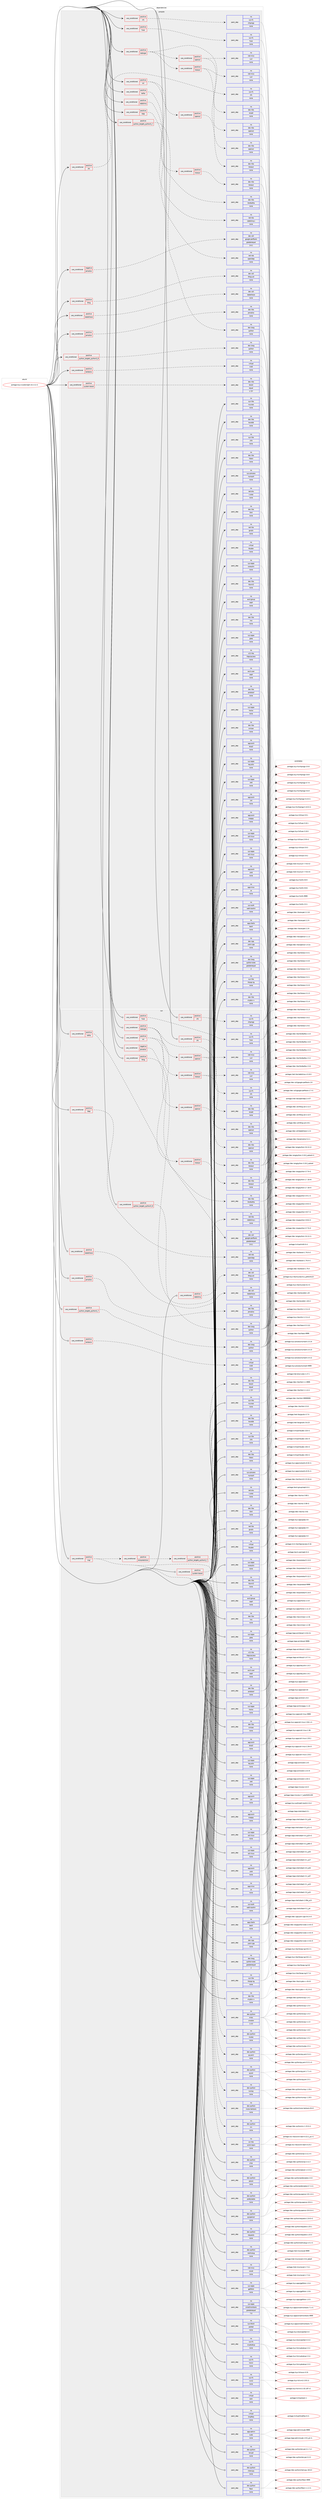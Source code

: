digraph prolog {

# *************
# Graph options
# *************

newrank=true;
concentrate=true;
compound=true;
graph [rankdir=LR,fontname=Helvetica,fontsize=10,ranksep=1.5];#, ranksep=2.5, nodesep=0.2];
edge  [arrowhead=vee];
node  [fontname=Helvetica,fontsize=10];

# **********
# The ebuild
# **********

subgraph cluster_leftcol {
color=gray;
rank=same;
label=<<i>ebuild</i>>;
id [label="portage://sys-cluster/ceph-14.2.11-r1", color=red, width=4, href="../sys-cluster/ceph-14.2.11-r1.svg"];
}

# ****************
# The dependencies
# ****************

subgraph cluster_midcol {
color=gray;
label=<<i>dependencies</i>>;
subgraph cluster_compile {
fillcolor="#eeeeee";
style=filled;
label=<<i>compile</i>>;
subgraph cond3164 {
dependency10943 [label=<<TABLE BORDER="0" CELLBORDER="1" CELLSPACING="0" CELLPADDING="4"><TR><TD ROWSPAN="3" CELLPADDING="10">use_conditional</TD></TR><TR><TD>negative</TD></TR><TR><TD>jemalloc</TD></TR></TABLE>>, shape=none, color=red];
subgraph pack7669 {
dependency10944 [label=<<TABLE BORDER="0" CELLBORDER="1" CELLSPACING="0" CELLPADDING="4" WIDTH="220"><TR><TD ROWSPAN="6" CELLPADDING="30">pack_dep</TD></TR><TR><TD WIDTH="110">no</TD></TR><TR><TD>dev-util</TD></TR><TR><TD>google-perftools</TD></TR><TR><TD>greaterequal</TD></TR><TR><TD>2.6.1</TD></TR></TABLE>>, shape=none, color=blue];
}
dependency10943:e -> dependency10944:w [weight=20,style="dashed",arrowhead="vee"];
}
id:e -> dependency10943:w [weight=20,style="solid",arrowhead="vee"];
subgraph cond3165 {
dependency10945 [label=<<TABLE BORDER="0" CELLBORDER="1" CELLSPACING="0" CELLPADDING="4"><TR><TD ROWSPAN="3" CELLPADDING="10">use_conditional</TD></TR><TR><TD>positive</TD></TR><TR><TD>babeltrace</TD></TR></TABLE>>, shape=none, color=red];
subgraph pack7670 {
dependency10946 [label=<<TABLE BORDER="0" CELLBORDER="1" CELLSPACING="0" CELLPADDING="4" WIDTH="220"><TR><TD ROWSPAN="6" CELLPADDING="30">pack_dep</TD></TR><TR><TD WIDTH="110">no</TD></TR><TR><TD>dev-util</TD></TR><TR><TD>babeltrace</TD></TR><TR><TD>none</TD></TR><TR><TD></TD></TR></TABLE>>, shape=none, color=blue];
}
dependency10945:e -> dependency10946:w [weight=20,style="dashed",arrowhead="vee"];
}
id:e -> dependency10945:w [weight=20,style="solid",arrowhead="vee"];
subgraph cond3166 {
dependency10947 [label=<<TABLE BORDER="0" CELLBORDER="1" CELLSPACING="0" CELLPADDING="4"><TR><TD ROWSPAN="3" CELLPADDING="10">use_conditional</TD></TR><TR><TD>positive</TD></TR><TR><TD>fuse</TD></TR></TABLE>>, shape=none, color=red];
subgraph pack7671 {
dependency10948 [label=<<TABLE BORDER="0" CELLBORDER="1" CELLSPACING="0" CELLPADDING="4" WIDTH="220"><TR><TD ROWSPAN="6" CELLPADDING="30">pack_dep</TD></TR><TR><TD WIDTH="110">no</TD></TR><TR><TD>sys-fs</TD></TR><TR><TD>fuse</TD></TR><TR><TD>none</TD></TR><TR><TD></TD></TR></TABLE>>, shape=none, color=blue];
}
dependency10947:e -> dependency10948:w [weight=20,style="dashed",arrowhead="vee"];
}
id:e -> dependency10947:w [weight=20,style="solid",arrowhead="vee"];
subgraph cond3167 {
dependency10949 [label=<<TABLE BORDER="0" CELLBORDER="1" CELLSPACING="0" CELLPADDING="4"><TR><TD ROWSPAN="3" CELLPADDING="10">use_conditional</TD></TR><TR><TD>positive</TD></TR><TR><TD>jemalloc</TD></TR></TABLE>>, shape=none, color=red];
subgraph pack7672 {
dependency10950 [label=<<TABLE BORDER="0" CELLBORDER="1" CELLSPACING="0" CELLPADDING="4" WIDTH="220"><TR><TD ROWSPAN="6" CELLPADDING="30">pack_dep</TD></TR><TR><TD WIDTH="110">no</TD></TR><TR><TD>dev-libs</TD></TR><TR><TD>jemalloc</TD></TR><TR><TD>none</TD></TR><TR><TD></TD></TR></TABLE>>, shape=none, color=blue];
}
dependency10949:e -> dependency10950:w [weight=20,style="dashed",arrowhead="vee"];
}
id:e -> dependency10949:w [weight=20,style="solid",arrowhead="vee"];
subgraph cond3168 {
dependency10951 [label=<<TABLE BORDER="0" CELLBORDER="1" CELLSPACING="0" CELLPADDING="4"><TR><TD ROWSPAN="3" CELLPADDING="10">use_conditional</TD></TR><TR><TD>positive</TD></TR><TR><TD>kafka</TD></TR></TABLE>>, shape=none, color=red];
subgraph pack7673 {
dependency10952 [label=<<TABLE BORDER="0" CELLBORDER="1" CELLSPACING="0" CELLPADDING="4" WIDTH="220"><TR><TD ROWSPAN="6" CELLPADDING="30">pack_dep</TD></TR><TR><TD WIDTH="110">no</TD></TR><TR><TD>dev-libs</TD></TR><TR><TD>librdkafka</TD></TR><TR><TD>none</TD></TR><TR><TD></TD></TR></TABLE>>, shape=none, color=blue];
}
dependency10951:e -> dependency10952:w [weight=20,style="dashed",arrowhead="vee"];
}
id:e -> dependency10951:w [weight=20,style="solid",arrowhead="vee"];
subgraph cond3169 {
dependency10953 [label=<<TABLE BORDER="0" CELLBORDER="1" CELLSPACING="0" CELLPADDING="4"><TR><TD ROWSPAN="3" CELLPADDING="10">use_conditional</TD></TR><TR><TD>positive</TD></TR><TR><TD>kerberos</TD></TR></TABLE>>, shape=none, color=red];
subgraph pack7674 {
dependency10954 [label=<<TABLE BORDER="0" CELLBORDER="1" CELLSPACING="0" CELLPADDING="4" WIDTH="220"><TR><TD ROWSPAN="6" CELLPADDING="30">pack_dep</TD></TR><TR><TD WIDTH="110">no</TD></TR><TR><TD>virtual</TD></TR><TR><TD>krb5</TD></TR><TR><TD>none</TD></TR><TR><TD></TD></TR></TABLE>>, shape=none, color=blue];
}
dependency10953:e -> dependency10954:w [weight=20,style="dashed",arrowhead="vee"];
}
id:e -> dependency10953:w [weight=20,style="solid",arrowhead="vee"];
subgraph cond3170 {
dependency10955 [label=<<TABLE BORDER="0" CELLBORDER="1" CELLSPACING="0" CELLPADDING="4"><TR><TD ROWSPAN="3" CELLPADDING="10">use_conditional</TD></TR><TR><TD>positive</TD></TR><TR><TD>ldap</TD></TR></TABLE>>, shape=none, color=red];
subgraph pack7675 {
dependency10956 [label=<<TABLE BORDER="0" CELLBORDER="1" CELLSPACING="0" CELLPADDING="4" WIDTH="220"><TR><TD ROWSPAN="6" CELLPADDING="30">pack_dep</TD></TR><TR><TD WIDTH="110">no</TD></TR><TR><TD>net-nds</TD></TR><TR><TD>openldap</TD></TR><TR><TD>none</TD></TR><TR><TD></TD></TR></TABLE>>, shape=none, color=blue];
}
dependency10955:e -> dependency10956:w [weight=20,style="dashed",arrowhead="vee"];
}
id:e -> dependency10955:w [weight=20,style="solid",arrowhead="vee"];
subgraph cond3171 {
dependency10957 [label=<<TABLE BORDER="0" CELLBORDER="1" CELLSPACING="0" CELLPADDING="4"><TR><TD ROWSPAN="3" CELLPADDING="10">use_conditional</TD></TR><TR><TD>positive</TD></TR><TR><TD>lttng</TD></TR></TABLE>>, shape=none, color=red];
subgraph pack7676 {
dependency10958 [label=<<TABLE BORDER="0" CELLBORDER="1" CELLSPACING="0" CELLPADDING="4" WIDTH="220"><TR><TD ROWSPAN="6" CELLPADDING="30">pack_dep</TD></TR><TR><TD WIDTH="110">no</TD></TR><TR><TD>dev-util</TD></TR><TR><TD>lttng-ust</TD></TR><TR><TD>none</TD></TR><TR><TD></TD></TR></TABLE>>, shape=none, color=blue];
}
dependency10957:e -> dependency10958:w [weight=20,style="dashed",arrowhead="vee"];
}
id:e -> dependency10957:w [weight=20,style="solid",arrowhead="vee"];
subgraph cond3172 {
dependency10959 [label=<<TABLE BORDER="0" CELLBORDER="1" CELLSPACING="0" CELLPADDING="4"><TR><TD ROWSPAN="3" CELLPADDING="10">use_conditional</TD></TR><TR><TD>positive</TD></TR><TR><TD>python_targets_python3_7</TD></TR></TABLE>>, shape=none, color=red];
subgraph pack7677 {
dependency10960 [label=<<TABLE BORDER="0" CELLBORDER="1" CELLSPACING="0" CELLPADDING="4" WIDTH="220"><TR><TD ROWSPAN="6" CELLPADDING="30">pack_dep</TD></TR><TR><TD WIDTH="110">no</TD></TR><TR><TD>dev-lang</TD></TR><TR><TD>python</TD></TR><TR><TD>none</TD></TR><TR><TD></TD></TR></TABLE>>, shape=none, color=blue];
}
dependency10959:e -> dependency10960:w [weight=20,style="dashed",arrowhead="vee"];
}
id:e -> dependency10959:w [weight=20,style="solid",arrowhead="vee"];
subgraph cond3173 {
dependency10961 [label=<<TABLE BORDER="0" CELLBORDER="1" CELLSPACING="0" CELLPADDING="4"><TR><TD ROWSPAN="3" CELLPADDING="10">use_conditional</TD></TR><TR><TD>positive</TD></TR><TR><TD>python_targets_python3_8</TD></TR></TABLE>>, shape=none, color=red];
subgraph pack7678 {
dependency10962 [label=<<TABLE BORDER="0" CELLBORDER="1" CELLSPACING="0" CELLPADDING="4" WIDTH="220"><TR><TD ROWSPAN="6" CELLPADDING="30">pack_dep</TD></TR><TR><TD WIDTH="110">no</TD></TR><TR><TD>dev-lang</TD></TR><TR><TD>python</TD></TR><TR><TD>none</TD></TR><TR><TD></TD></TR></TABLE>>, shape=none, color=blue];
}
dependency10961:e -> dependency10962:w [weight=20,style="dashed",arrowhead="vee"];
}
id:e -> dependency10961:w [weight=20,style="solid",arrowhead="vee"];
subgraph cond3174 {
dependency10963 [label=<<TABLE BORDER="0" CELLBORDER="1" CELLSPACING="0" CELLPADDING="4"><TR><TD ROWSPAN="3" CELLPADDING="10">use_conditional</TD></TR><TR><TD>positive</TD></TR><TR><TD>rabbitmq</TD></TR></TABLE>>, shape=none, color=red];
subgraph pack7679 {
dependency10964 [label=<<TABLE BORDER="0" CELLBORDER="1" CELLSPACING="0" CELLPADDING="4" WIDTH="220"><TR><TD ROWSPAN="6" CELLPADDING="30">pack_dep</TD></TR><TR><TD WIDTH="110">no</TD></TR><TR><TD>net-libs</TD></TR><TR><TD>rabbitmq-c</TD></TR><TR><TD>none</TD></TR><TR><TD></TD></TR></TABLE>>, shape=none, color=blue];
}
dependency10963:e -> dependency10964:w [weight=20,style="dashed",arrowhead="vee"];
}
id:e -> dependency10963:w [weight=20,style="solid",arrowhead="vee"];
subgraph cond3175 {
dependency10965 [label=<<TABLE BORDER="0" CELLBORDER="1" CELLSPACING="0" CELLPADDING="4"><TR><TD ROWSPAN="3" CELLPADDING="10">use_conditional</TD></TR><TR><TD>positive</TD></TR><TR><TD>radosgw</TD></TR></TABLE>>, shape=none, color=red];
subgraph pack7680 {
dependency10966 [label=<<TABLE BORDER="0" CELLBORDER="1" CELLSPACING="0" CELLPADDING="4" WIDTH="220"><TR><TD ROWSPAN="6" CELLPADDING="30">pack_dep</TD></TR><TR><TD WIDTH="110">no</TD></TR><TR><TD>dev-libs</TD></TR><TR><TD>expat</TD></TR><TR><TD>none</TD></TR><TR><TD></TD></TR></TABLE>>, shape=none, color=blue];
}
dependency10965:e -> dependency10966:w [weight=20,style="dashed",arrowhead="vee"];
subgraph cond3176 {
dependency10967 [label=<<TABLE BORDER="0" CELLBORDER="1" CELLSPACING="0" CELLPADDING="4"><TR><TD ROWSPAN="3" CELLPADDING="10">use_conditional</TD></TR><TR><TD>positive</TD></TR><TR><TD>openssl</TD></TR></TABLE>>, shape=none, color=red];
subgraph pack7681 {
dependency10968 [label=<<TABLE BORDER="0" CELLBORDER="1" CELLSPACING="0" CELLPADDING="4" WIDTH="220"><TR><TD ROWSPAN="6" CELLPADDING="30">pack_dep</TD></TR><TR><TD WIDTH="110">no</TD></TR><TR><TD>dev-libs</TD></TR><TR><TD>openssl</TD></TR><TR><TD>none</TD></TR><TR><TD></TD></TR></TABLE>>, shape=none, color=blue];
}
dependency10967:e -> dependency10968:w [weight=20,style="dashed",arrowhead="vee"];
subgraph pack7682 {
dependency10969 [label=<<TABLE BORDER="0" CELLBORDER="1" CELLSPACING="0" CELLPADDING="4" WIDTH="220"><TR><TD ROWSPAN="6" CELLPADDING="30">pack_dep</TD></TR><TR><TD WIDTH="110">no</TD></TR><TR><TD>net-misc</TD></TR><TR><TD>curl</TD></TR><TR><TD>none</TD></TR><TR><TD></TD></TR></TABLE>>, shape=none, color=blue];
}
dependency10967:e -> dependency10969:w [weight=20,style="dashed",arrowhead="vee"];
}
dependency10965:e -> dependency10967:w [weight=20,style="dashed",arrowhead="vee"];
subgraph cond3177 {
dependency10970 [label=<<TABLE BORDER="0" CELLBORDER="1" CELLSPACING="0" CELLPADDING="4"><TR><TD ROWSPAN="3" CELLPADDING="10">use_conditional</TD></TR><TR><TD>positive</TD></TR><TR><TD>libressl</TD></TR></TABLE>>, shape=none, color=red];
subgraph pack7683 {
dependency10971 [label=<<TABLE BORDER="0" CELLBORDER="1" CELLSPACING="0" CELLPADDING="4" WIDTH="220"><TR><TD ROWSPAN="6" CELLPADDING="30">pack_dep</TD></TR><TR><TD WIDTH="110">no</TD></TR><TR><TD>dev-libs</TD></TR><TR><TD>libressl</TD></TR><TR><TD>none</TD></TR><TR><TD></TD></TR></TABLE>>, shape=none, color=blue];
}
dependency10970:e -> dependency10971:w [weight=20,style="dashed",arrowhead="vee"];
subgraph pack7684 {
dependency10972 [label=<<TABLE BORDER="0" CELLBORDER="1" CELLSPACING="0" CELLPADDING="4" WIDTH="220"><TR><TD ROWSPAN="6" CELLPADDING="30">pack_dep</TD></TR><TR><TD WIDTH="110">no</TD></TR><TR><TD>net-misc</TD></TR><TR><TD>curl</TD></TR><TR><TD>none</TD></TR><TR><TD></TD></TR></TABLE>>, shape=none, color=blue];
}
dependency10970:e -> dependency10972:w [weight=20,style="dashed",arrowhead="vee"];
}
dependency10965:e -> dependency10970:w [weight=20,style="dashed",arrowhead="vee"];
}
id:e -> dependency10965:w [weight=20,style="solid",arrowhead="vee"];
subgraph cond3178 {
dependency10973 [label=<<TABLE BORDER="0" CELLBORDER="1" CELLSPACING="0" CELLPADDING="4"><TR><TD ROWSPAN="3" CELLPADDING="10">use_conditional</TD></TR><TR><TD>positive</TD></TR><TR><TD>ssl</TD></TR></TABLE>>, shape=none, color=red];
subgraph cond3179 {
dependency10974 [label=<<TABLE BORDER="0" CELLBORDER="1" CELLSPACING="0" CELLPADDING="4"><TR><TD ROWSPAN="3" CELLPADDING="10">use_conditional</TD></TR><TR><TD>positive</TD></TR><TR><TD>openssl</TD></TR></TABLE>>, shape=none, color=red];
subgraph pack7685 {
dependency10975 [label=<<TABLE BORDER="0" CELLBORDER="1" CELLSPACING="0" CELLPADDING="4" WIDTH="220"><TR><TD ROWSPAN="6" CELLPADDING="30">pack_dep</TD></TR><TR><TD WIDTH="110">no</TD></TR><TR><TD>dev-libs</TD></TR><TR><TD>openssl</TD></TR><TR><TD>none</TD></TR><TR><TD></TD></TR></TABLE>>, shape=none, color=blue];
}
dependency10974:e -> dependency10975:w [weight=20,style="dashed",arrowhead="vee"];
}
dependency10973:e -> dependency10974:w [weight=20,style="dashed",arrowhead="vee"];
subgraph cond3180 {
dependency10976 [label=<<TABLE BORDER="0" CELLBORDER="1" CELLSPACING="0" CELLPADDING="4"><TR><TD ROWSPAN="3" CELLPADDING="10">use_conditional</TD></TR><TR><TD>positive</TD></TR><TR><TD>libressl</TD></TR></TABLE>>, shape=none, color=red];
subgraph pack7686 {
dependency10977 [label=<<TABLE BORDER="0" CELLBORDER="1" CELLSPACING="0" CELLPADDING="4" WIDTH="220"><TR><TD ROWSPAN="6" CELLPADDING="30">pack_dep</TD></TR><TR><TD WIDTH="110">no</TD></TR><TR><TD>dev-libs</TD></TR><TR><TD>libressl</TD></TR><TR><TD>none</TD></TR><TR><TD></TD></TR></TABLE>>, shape=none, color=blue];
}
dependency10976:e -> dependency10977:w [weight=20,style="dashed",arrowhead="vee"];
}
dependency10973:e -> dependency10976:w [weight=20,style="dashed",arrowhead="vee"];
}
id:e -> dependency10973:w [weight=20,style="solid",arrowhead="vee"];
subgraph cond3181 {
dependency10978 [label=<<TABLE BORDER="0" CELLBORDER="1" CELLSPACING="0" CELLPADDING="4"><TR><TD ROWSPAN="3" CELLPADDING="10">use_conditional</TD></TR><TR><TD>positive</TD></TR><TR><TD>system-boost</TD></TR></TABLE>>, shape=none, color=red];
subgraph pack7687 {
dependency10979 [label=<<TABLE BORDER="0" CELLBORDER="1" CELLSPACING="0" CELLPADDING="4" WIDTH="220"><TR><TD ROWSPAN="6" CELLPADDING="30">pack_dep</TD></TR><TR><TD WIDTH="110">no</TD></TR><TR><TD>dev-libs</TD></TR><TR><TD>boost</TD></TR><TR><TD>equal</TD></TR><TR><TD>1.72*</TD></TR></TABLE>>, shape=none, color=blue];
}
dependency10978:e -> dependency10979:w [weight=20,style="dashed",arrowhead="vee"];
}
id:e -> dependency10978:w [weight=20,style="solid",arrowhead="vee"];
subgraph cond3182 {
dependency10980 [label=<<TABLE BORDER="0" CELLBORDER="1" CELLSPACING="0" CELLPADDING="4"><TR><TD ROWSPAN="3" CELLPADDING="10">use_conditional</TD></TR><TR><TD>positive</TD></TR><TR><TD>xfs</TD></TR></TABLE>>, shape=none, color=red];
subgraph pack7688 {
dependency10981 [label=<<TABLE BORDER="0" CELLBORDER="1" CELLSPACING="0" CELLPADDING="4" WIDTH="220"><TR><TD ROWSPAN="6" CELLPADDING="30">pack_dep</TD></TR><TR><TD WIDTH="110">no</TD></TR><TR><TD>sys-fs</TD></TR><TR><TD>xfsprogs</TD></TR><TR><TD>none</TD></TR><TR><TD></TD></TR></TABLE>>, shape=none, color=blue];
}
dependency10980:e -> dependency10981:w [weight=20,style="dashed",arrowhead="vee"];
}
id:e -> dependency10980:w [weight=20,style="solid",arrowhead="vee"];
subgraph cond3183 {
dependency10982 [label=<<TABLE BORDER="0" CELLBORDER="1" CELLSPACING="0" CELLPADDING="4"><TR><TD ROWSPAN="3" CELLPADDING="10">use_conditional</TD></TR><TR><TD>positive</TD></TR><TR><TD>zfs</TD></TR></TABLE>>, shape=none, color=red];
subgraph pack7689 {
dependency10983 [label=<<TABLE BORDER="0" CELLBORDER="1" CELLSPACING="0" CELLPADDING="4" WIDTH="220"><TR><TD ROWSPAN="6" CELLPADDING="30">pack_dep</TD></TR><TR><TD WIDTH="110">no</TD></TR><TR><TD>sys-fs</TD></TR><TR><TD>zfs</TD></TR><TR><TD>none</TD></TR><TR><TD></TD></TR></TABLE>>, shape=none, color=blue];
}
dependency10982:e -> dependency10983:w [weight=20,style="dashed",arrowhead="vee"];
}
id:e -> dependency10982:w [weight=20,style="solid",arrowhead="vee"];
subgraph pack7690 {
dependency10984 [label=<<TABLE BORDER="0" CELLBORDER="1" CELLSPACING="0" CELLPADDING="4" WIDTH="220"><TR><TD ROWSPAN="6" CELLPADDING="30">pack_dep</TD></TR><TR><TD WIDTH="110">no</TD></TR><TR><TD>acct-group</TD></TR><TR><TD>ceph</TD></TR><TR><TD>none</TD></TR><TR><TD></TD></TR></TABLE>>, shape=none, color=blue];
}
id:e -> dependency10984:w [weight=20,style="solid",arrowhead="vee"];
subgraph pack7691 {
dependency10985 [label=<<TABLE BORDER="0" CELLBORDER="1" CELLSPACING="0" CELLPADDING="4" WIDTH="220"><TR><TD ROWSPAN="6" CELLPADDING="30">pack_dep</TD></TR><TR><TD WIDTH="110">no</TD></TR><TR><TD>acct-user</TD></TR><TR><TD>ceph</TD></TR><TR><TD>none</TD></TR><TR><TD></TD></TR></TABLE>>, shape=none, color=blue];
}
id:e -> dependency10985:w [weight=20,style="solid",arrowhead="vee"];
subgraph pack7692 {
dependency10986 [label=<<TABLE BORDER="0" CELLBORDER="1" CELLSPACING="0" CELLPADDING="4" WIDTH="220"><TR><TD ROWSPAN="6" CELLPADDING="30">pack_dep</TD></TR><TR><TD WIDTH="110">no</TD></TR><TR><TD>app-arch</TD></TR><TR><TD>bzip2</TD></TR><TR><TD>none</TD></TR><TR><TD></TD></TR></TABLE>>, shape=none, color=blue];
}
id:e -> dependency10986:w [weight=20,style="solid",arrowhead="vee"];
subgraph pack7693 {
dependency10987 [label=<<TABLE BORDER="0" CELLBORDER="1" CELLSPACING="0" CELLPADDING="4" WIDTH="220"><TR><TD ROWSPAN="6" CELLPADDING="30">pack_dep</TD></TR><TR><TD WIDTH="110">no</TD></TR><TR><TD>app-arch</TD></TR><TR><TD>lz4</TD></TR><TR><TD>none</TD></TR><TR><TD></TD></TR></TABLE>>, shape=none, color=blue];
}
id:e -> dependency10987:w [weight=20,style="solid",arrowhead="vee"];
subgraph pack7694 {
dependency10988 [label=<<TABLE BORDER="0" CELLBORDER="1" CELLSPACING="0" CELLPADDING="4" WIDTH="220"><TR><TD ROWSPAN="6" CELLPADDING="30">pack_dep</TD></TR><TR><TD WIDTH="110">no</TD></TR><TR><TD>app-arch</TD></TR><TR><TD>snappy</TD></TR><TR><TD>none</TD></TR><TR><TD></TD></TR></TABLE>>, shape=none, color=blue];
}
id:e -> dependency10988:w [weight=20,style="solid",arrowhead="vee"];
subgraph pack7695 {
dependency10989 [label=<<TABLE BORDER="0" CELLBORDER="1" CELLSPACING="0" CELLPADDING="4" WIDTH="220"><TR><TD ROWSPAN="6" CELLPADDING="30">pack_dep</TD></TR><TR><TD WIDTH="110">no</TD></TR><TR><TD>app-arch</TD></TR><TR><TD>zstd</TD></TR><TR><TD>none</TD></TR><TR><TD></TD></TR></TABLE>>, shape=none, color=blue];
}
id:e -> dependency10989:w [weight=20,style="solid",arrowhead="vee"];
subgraph pack7696 {
dependency10990 [label=<<TABLE BORDER="0" CELLBORDER="1" CELLSPACING="0" CELLPADDING="4" WIDTH="220"><TR><TD ROWSPAN="6" CELLPADDING="30">pack_dep</TD></TR><TR><TD WIDTH="110">no</TD></TR><TR><TD>app-misc</TD></TR><TR><TD>jq</TD></TR><TR><TD>none</TD></TR><TR><TD></TD></TR></TABLE>>, shape=none, color=blue];
}
id:e -> dependency10990:w [weight=20,style="solid",arrowhead="vee"];
subgraph pack7697 {
dependency10991 [label=<<TABLE BORDER="0" CELLBORDER="1" CELLSPACING="0" CELLPADDING="4" WIDTH="220"><TR><TD ROWSPAN="6" CELLPADDING="30">pack_dep</TD></TR><TR><TD WIDTH="110">no</TD></TR><TR><TD>app-shells</TD></TR><TR><TD>bash</TD></TR><TR><TD>none</TD></TR><TR><TD></TD></TR></TABLE>>, shape=none, color=blue];
}
id:e -> dependency10991:w [weight=20,style="solid",arrowhead="vee"];
subgraph pack7698 {
dependency10992 [label=<<TABLE BORDER="0" CELLBORDER="1" CELLSPACING="0" CELLPADDING="4" WIDTH="220"><TR><TD ROWSPAN="6" CELLPADDING="30">pack_dep</TD></TR><TR><TD WIDTH="110">no</TD></TR><TR><TD>dev-cpp</TD></TR><TR><TD>yaml-cpp</TD></TR><TR><TD>none</TD></TR><TR><TD></TD></TR></TABLE>>, shape=none, color=blue];
}
id:e -> dependency10992:w [weight=20,style="solid",arrowhead="vee"];
subgraph pack7699 {
dependency10993 [label=<<TABLE BORDER="0" CELLBORDER="1" CELLSPACING="0" CELLPADDING="4" WIDTH="220"><TR><TD ROWSPAN="6" CELLPADDING="30">pack_dep</TD></TR><TR><TD WIDTH="110">no</TD></TR><TR><TD>dev-lang</TD></TR><TR><TD>python-exec</TD></TR><TR><TD>greaterequal</TD></TR><TR><TD>2</TD></TR></TABLE>>, shape=none, color=blue];
}
id:e -> dependency10993:w [weight=20,style="solid",arrowhead="vee"];
subgraph pack7700 {
dependency10994 [label=<<TABLE BORDER="0" CELLBORDER="1" CELLSPACING="0" CELLPADDING="4" WIDTH="220"><TR><TD ROWSPAN="6" CELLPADDING="30">pack_dep</TD></TR><TR><TD WIDTH="110">no</TD></TR><TR><TD>dev-libs</TD></TR><TR><TD>crypto++</TD></TR><TR><TD>none</TD></TR><TR><TD></TD></TR></TABLE>>, shape=none, color=blue];
}
id:e -> dependency10994:w [weight=20,style="solid",arrowhead="vee"];
subgraph pack7701 {
dependency10995 [label=<<TABLE BORDER="0" CELLBORDER="1" CELLSPACING="0" CELLPADDING="4" WIDTH="220"><TR><TD ROWSPAN="6" CELLPADDING="30">pack_dep</TD></TR><TR><TD WIDTH="110">no</TD></TR><TR><TD>dev-libs</TD></TR><TR><TD>leveldb</TD></TR><TR><TD>none</TD></TR><TR><TD></TD></TR></TABLE>>, shape=none, color=blue];
}
id:e -> dependency10995:w [weight=20,style="solid",arrowhead="vee"];
subgraph pack7702 {
dependency10996 [label=<<TABLE BORDER="0" CELLBORDER="1" CELLSPACING="0" CELLPADDING="4" WIDTH="220"><TR><TD ROWSPAN="6" CELLPADDING="30">pack_dep</TD></TR><TR><TD WIDTH="110">no</TD></TR><TR><TD>dev-libs</TD></TR><TR><TD>libaio</TD></TR><TR><TD>none</TD></TR><TR><TD></TD></TR></TABLE>>, shape=none, color=blue];
}
id:e -> dependency10996:w [weight=20,style="solid",arrowhead="vee"];
subgraph pack7703 {
dependency10997 [label=<<TABLE BORDER="0" CELLBORDER="1" CELLSPACING="0" CELLPADDING="4" WIDTH="220"><TR><TD ROWSPAN="6" CELLPADDING="30">pack_dep</TD></TR><TR><TD WIDTH="110">no</TD></TR><TR><TD>dev-libs</TD></TR><TR><TD>libnl</TD></TR><TR><TD>none</TD></TR><TR><TD></TD></TR></TABLE>>, shape=none, color=blue];
}
id:e -> dependency10997:w [weight=20,style="solid",arrowhead="vee"];
subgraph pack7704 {
dependency10998 [label=<<TABLE BORDER="0" CELLBORDER="1" CELLSPACING="0" CELLPADDING="4" WIDTH="220"><TR><TD ROWSPAN="6" CELLPADDING="30">pack_dep</TD></TR><TR><TD WIDTH="110">no</TD></TR><TR><TD>dev-libs</TD></TR><TR><TD>libxml2</TD></TR><TR><TD>none</TD></TR><TR><TD></TD></TR></TABLE>>, shape=none, color=blue];
}
id:e -> dependency10998:w [weight=20,style="solid",arrowhead="vee"];
subgraph pack7705 {
dependency10999 [label=<<TABLE BORDER="0" CELLBORDER="1" CELLSPACING="0" CELLPADDING="4" WIDTH="220"><TR><TD ROWSPAN="6" CELLPADDING="30">pack_dep</TD></TR><TR><TD WIDTH="110">no</TD></TR><TR><TD>dev-libs</TD></TR><TR><TD>nss</TD></TR><TR><TD>none</TD></TR><TR><TD></TD></TR></TABLE>>, shape=none, color=blue];
}
id:e -> dependency10999:w [weight=20,style="solid",arrowhead="vee"];
subgraph pack7706 {
dependency11000 [label=<<TABLE BORDER="0" CELLBORDER="1" CELLSPACING="0" CELLPADDING="4" WIDTH="220"><TR><TD ROWSPAN="6" CELLPADDING="30">pack_dep</TD></TR><TR><TD WIDTH="110">no</TD></TR><TR><TD>dev-libs</TD></TR><TR><TD>protobuf</TD></TR><TR><TD>none</TD></TR><TR><TD></TD></TR></TABLE>>, shape=none, color=blue];
}
id:e -> dependency11000:w [weight=20,style="solid",arrowhead="vee"];
subgraph pack7707 {
dependency11001 [label=<<TABLE BORDER="0" CELLBORDER="1" CELLSPACING="0" CELLPADDING="4" WIDTH="220"><TR><TD ROWSPAN="6" CELLPADDING="30">pack_dep</TD></TR><TR><TD WIDTH="110">no</TD></TR><TR><TD>dev-libs</TD></TR><TR><TD>xmlsec</TD></TR><TR><TD>none</TD></TR><TR><TD></TD></TR></TABLE>>, shape=none, color=blue];
}
id:e -> dependency11001:w [weight=20,style="solid",arrowhead="vee"];
subgraph pack7708 {
dependency11002 [label=<<TABLE BORDER="0" CELLBORDER="1" CELLSPACING="0" CELLPADDING="4" WIDTH="220"><TR><TD ROWSPAN="6" CELLPADDING="30">pack_dep</TD></TR><TR><TD WIDTH="110">no</TD></TR><TR><TD>net-dns</TD></TR><TR><TD>c-ares</TD></TR><TR><TD>none</TD></TR><TR><TD></TD></TR></TABLE>>, shape=none, color=blue];
}
id:e -> dependency11002:w [weight=20,style="solid",arrowhead="vee"];
subgraph pack7709 {
dependency11003 [label=<<TABLE BORDER="0" CELLBORDER="1" CELLSPACING="0" CELLPADDING="4" WIDTH="220"><TR><TD ROWSPAN="6" CELLPADDING="30">pack_dep</TD></TR><TR><TD WIDTH="110">no</TD></TR><TR><TD>net-libs</TD></TR><TR><TD>gnutls</TD></TR><TR><TD>none</TD></TR><TR><TD></TD></TR></TABLE>>, shape=none, color=blue];
}
id:e -> dependency11003:w [weight=20,style="solid",arrowhead="vee"];
subgraph pack7710 {
dependency11004 [label=<<TABLE BORDER="0" CELLBORDER="1" CELLSPACING="0" CELLPADDING="4" WIDTH="220"><TR><TD ROWSPAN="6" CELLPADDING="30">pack_dep</TD></TR><TR><TD WIDTH="110">no</TD></TR><TR><TD>sys-apps</TD></TR><TR><TD>coreutils</TD></TR><TR><TD>none</TD></TR><TR><TD></TD></TR></TABLE>>, shape=none, color=blue];
}
id:e -> dependency11004:w [weight=20,style="solid",arrowhead="vee"];
subgraph pack7711 {
dependency11005 [label=<<TABLE BORDER="0" CELLBORDER="1" CELLSPACING="0" CELLPADDING="4" WIDTH="220"><TR><TD ROWSPAN="6" CELLPADDING="30">pack_dep</TD></TR><TR><TD WIDTH="110">no</TD></TR><TR><TD>sys-apps</TD></TR><TR><TD>grep</TD></TR><TR><TD>none</TD></TR><TR><TD></TD></TR></TABLE>>, shape=none, color=blue];
}
id:e -> dependency11005:w [weight=20,style="solid",arrowhead="vee"];
subgraph pack7712 {
dependency11006 [label=<<TABLE BORDER="0" CELLBORDER="1" CELLSPACING="0" CELLPADDING="4" WIDTH="220"><TR><TD ROWSPAN="6" CELLPADDING="30">pack_dep</TD></TR><TR><TD WIDTH="110">no</TD></TR><TR><TD>sys-apps</TD></TR><TR><TD>hwloc</TD></TR><TR><TD>none</TD></TR><TR><TD></TD></TR></TABLE>>, shape=none, color=blue];
}
id:e -> dependency11006:w [weight=20,style="solid",arrowhead="vee"];
subgraph pack7713 {
dependency11007 [label=<<TABLE BORDER="0" CELLBORDER="1" CELLSPACING="0" CELLPADDING="4" WIDTH="220"><TR><TD ROWSPAN="6" CELLPADDING="30">pack_dep</TD></TR><TR><TD WIDTH="110">no</TD></TR><TR><TD>sys-apps</TD></TR><TR><TD>keyutils</TD></TR><TR><TD>none</TD></TR><TR><TD></TD></TR></TABLE>>, shape=none, color=blue];
}
id:e -> dependency11007:w [weight=20,style="solid",arrowhead="vee"];
subgraph pack7714 {
dependency11008 [label=<<TABLE BORDER="0" CELLBORDER="1" CELLSPACING="0" CELLPADDING="4" WIDTH="220"><TR><TD ROWSPAN="6" CELLPADDING="30">pack_dep</TD></TR><TR><TD WIDTH="110">no</TD></TR><TR><TD>sys-apps</TD></TR><TR><TD>sed</TD></TR><TR><TD>none</TD></TR><TR><TD></TD></TR></TABLE>>, shape=none, color=blue];
}
id:e -> dependency11008:w [weight=20,style="solid",arrowhead="vee"];
subgraph pack7715 {
dependency11009 [label=<<TABLE BORDER="0" CELLBORDER="1" CELLSPACING="0" CELLPADDING="4" WIDTH="220"><TR><TD ROWSPAN="6" CELLPADDING="30">pack_dep</TD></TR><TR><TD WIDTH="110">no</TD></TR><TR><TD>sys-apps</TD></TR><TR><TD>util-linux</TD></TR><TR><TD>none</TD></TR><TR><TD></TD></TR></TABLE>>, shape=none, color=blue];
}
id:e -> dependency11009:w [weight=20,style="solid",arrowhead="vee"];
subgraph pack7716 {
dependency11010 [label=<<TABLE BORDER="0" CELLBORDER="1" CELLSPACING="0" CELLPADDING="4" WIDTH="220"><TR><TD ROWSPAN="6" CELLPADDING="30">pack_dep</TD></TR><TR><TD WIDTH="110">no</TD></TR><TR><TD>sys-apps</TD></TR><TR><TD>util-linux</TD></TR><TR><TD>none</TD></TR><TR><TD></TD></TR></TABLE>>, shape=none, color=blue];
}
id:e -> dependency11010:w [weight=20,style="solid",arrowhead="vee"];
subgraph pack7717 {
dependency11011 [label=<<TABLE BORDER="0" CELLBORDER="1" CELLSPACING="0" CELLPADDING="4" WIDTH="220"><TR><TD ROWSPAN="6" CELLPADDING="30">pack_dep</TD></TR><TR><TD WIDTH="110">no</TD></TR><TR><TD>sys-auth</TD></TR><TR><TD>oath-toolkit</TD></TR><TR><TD>none</TD></TR><TR><TD></TD></TR></TABLE>>, shape=none, color=blue];
}
id:e -> dependency11011:w [weight=20,style="solid",arrowhead="vee"];
subgraph pack7718 {
dependency11012 [label=<<TABLE BORDER="0" CELLBORDER="1" CELLSPACING="0" CELLPADDING="4" WIDTH="220"><TR><TD ROWSPAN="6" CELLPADDING="30">pack_dep</TD></TR><TR><TD WIDTH="110">no</TD></TR><TR><TD>sys-libs</TD></TR><TR><TD>libcap-ng</TD></TR><TR><TD>none</TD></TR><TR><TD></TD></TR></TABLE>>, shape=none, color=blue];
}
id:e -> dependency11012:w [weight=20,style="solid",arrowhead="vee"];
subgraph pack7719 {
dependency11013 [label=<<TABLE BORDER="0" CELLBORDER="1" CELLSPACING="0" CELLPADDING="4" WIDTH="220"><TR><TD ROWSPAN="6" CELLPADDING="30">pack_dep</TD></TR><TR><TD WIDTH="110">no</TD></TR><TR><TD>sys-libs</TD></TR><TR><TD>ncurses</TD></TR><TR><TD>none</TD></TR><TR><TD></TD></TR></TABLE>>, shape=none, color=blue];
}
id:e -> dependency11013:w [weight=20,style="solid",arrowhead="vee"];
subgraph pack7720 {
dependency11014 [label=<<TABLE BORDER="0" CELLBORDER="1" CELLSPACING="0" CELLPADDING="4" WIDTH="220"><TR><TD ROWSPAN="6" CELLPADDING="30">pack_dep</TD></TR><TR><TD WIDTH="110">no</TD></TR><TR><TD>sys-libs</TD></TR><TR><TD>zlib</TD></TR><TR><TD>none</TD></TR><TR><TD></TD></TR></TABLE>>, shape=none, color=blue];
}
id:e -> dependency11014:w [weight=20,style="solid",arrowhead="vee"];
subgraph pack7721 {
dependency11015 [label=<<TABLE BORDER="0" CELLBORDER="1" CELLSPACING="0" CELLPADDING="4" WIDTH="220"><TR><TD ROWSPAN="6" CELLPADDING="30">pack_dep</TD></TR><TR><TD WIDTH="110">no</TD></TR><TR><TD>sys-process</TD></TR><TR><TD>numactl</TD></TR><TR><TD>none</TD></TR><TR><TD></TD></TR></TABLE>>, shape=none, color=blue];
}
id:e -> dependency11015:w [weight=20,style="solid",arrowhead="vee"];
subgraph pack7722 {
dependency11016 [label=<<TABLE BORDER="0" CELLBORDER="1" CELLSPACING="0" CELLPADDING="4" WIDTH="220"><TR><TD ROWSPAN="6" CELLPADDING="30">pack_dep</TD></TR><TR><TD WIDTH="110">no</TD></TR><TR><TD>virtual</TD></TR><TR><TD>libudev</TD></TR><TR><TD>none</TD></TR><TR><TD></TD></TR></TABLE>>, shape=none, color=blue];
}
id:e -> dependency11016:w [weight=20,style="solid",arrowhead="vee"];
subgraph pack7723 {
dependency11017 [label=<<TABLE BORDER="0" CELLBORDER="1" CELLSPACING="0" CELLPADDING="4" WIDTH="220"><TR><TD ROWSPAN="6" CELLPADDING="30">pack_dep</TD></TR><TR><TD WIDTH="110">no</TD></TR><TR><TD>x11-libs</TD></TR><TR><TD>libpciaccess</TD></TR><TR><TD>none</TD></TR><TR><TD></TD></TR></TABLE>>, shape=none, color=blue];
}
id:e -> dependency11017:w [weight=20,style="solid",arrowhead="vee"];
}
subgraph cluster_compileandrun {
fillcolor="#eeeeee";
style=filled;
label=<<i>compile and run</i>>;
}
subgraph cluster_run {
fillcolor="#eeeeee";
style=filled;
label=<<i>run</i>>;
subgraph cond3184 {
dependency11018 [label=<<TABLE BORDER="0" CELLBORDER="1" CELLSPACING="0" CELLPADDING="4"><TR><TD ROWSPAN="3" CELLPADDING="10">use_conditional</TD></TR><TR><TD>negative</TD></TR><TR><TD>jemalloc</TD></TR></TABLE>>, shape=none, color=red];
subgraph pack7724 {
dependency11019 [label=<<TABLE BORDER="0" CELLBORDER="1" CELLSPACING="0" CELLPADDING="4" WIDTH="220"><TR><TD ROWSPAN="6" CELLPADDING="30">pack_dep</TD></TR><TR><TD WIDTH="110">no</TD></TR><TR><TD>dev-util</TD></TR><TR><TD>google-perftools</TD></TR><TR><TD>greaterequal</TD></TR><TR><TD>2.6.1</TD></TR></TABLE>>, shape=none, color=blue];
}
dependency11018:e -> dependency11019:w [weight=20,style="dashed",arrowhead="vee"];
}
id:e -> dependency11018:w [weight=20,style="solid",arrowhead="odot"];
subgraph cond3185 {
dependency11020 [label=<<TABLE BORDER="0" CELLBORDER="1" CELLSPACING="0" CELLPADDING="4"><TR><TD ROWSPAN="3" CELLPADDING="10">use_conditional</TD></TR><TR><TD>positive</TD></TR><TR><TD>babeltrace</TD></TR></TABLE>>, shape=none, color=red];
subgraph pack7725 {
dependency11021 [label=<<TABLE BORDER="0" CELLBORDER="1" CELLSPACING="0" CELLPADDING="4" WIDTH="220"><TR><TD ROWSPAN="6" CELLPADDING="30">pack_dep</TD></TR><TR><TD WIDTH="110">no</TD></TR><TR><TD>dev-util</TD></TR><TR><TD>babeltrace</TD></TR><TR><TD>none</TD></TR><TR><TD></TD></TR></TABLE>>, shape=none, color=blue];
}
dependency11020:e -> dependency11021:w [weight=20,style="dashed",arrowhead="vee"];
}
id:e -> dependency11020:w [weight=20,style="solid",arrowhead="odot"];
subgraph cond3186 {
dependency11022 [label=<<TABLE BORDER="0" CELLBORDER="1" CELLSPACING="0" CELLPADDING="4"><TR><TD ROWSPAN="3" CELLPADDING="10">use_conditional</TD></TR><TR><TD>positive</TD></TR><TR><TD>fuse</TD></TR></TABLE>>, shape=none, color=red];
subgraph pack7726 {
dependency11023 [label=<<TABLE BORDER="0" CELLBORDER="1" CELLSPACING="0" CELLPADDING="4" WIDTH="220"><TR><TD ROWSPAN="6" CELLPADDING="30">pack_dep</TD></TR><TR><TD WIDTH="110">no</TD></TR><TR><TD>sys-fs</TD></TR><TR><TD>fuse</TD></TR><TR><TD>none</TD></TR><TR><TD></TD></TR></TABLE>>, shape=none, color=blue];
}
dependency11022:e -> dependency11023:w [weight=20,style="dashed",arrowhead="vee"];
}
id:e -> dependency11022:w [weight=20,style="solid",arrowhead="odot"];
subgraph cond3187 {
dependency11024 [label=<<TABLE BORDER="0" CELLBORDER="1" CELLSPACING="0" CELLPADDING="4"><TR><TD ROWSPAN="3" CELLPADDING="10">use_conditional</TD></TR><TR><TD>positive</TD></TR><TR><TD>jemalloc</TD></TR></TABLE>>, shape=none, color=red];
subgraph pack7727 {
dependency11025 [label=<<TABLE BORDER="0" CELLBORDER="1" CELLSPACING="0" CELLPADDING="4" WIDTH="220"><TR><TD ROWSPAN="6" CELLPADDING="30">pack_dep</TD></TR><TR><TD WIDTH="110">no</TD></TR><TR><TD>dev-libs</TD></TR><TR><TD>jemalloc</TD></TR><TR><TD>none</TD></TR><TR><TD></TD></TR></TABLE>>, shape=none, color=blue];
}
dependency11024:e -> dependency11025:w [weight=20,style="dashed",arrowhead="vee"];
}
id:e -> dependency11024:w [weight=20,style="solid",arrowhead="odot"];
subgraph cond3188 {
dependency11026 [label=<<TABLE BORDER="0" CELLBORDER="1" CELLSPACING="0" CELLPADDING="4"><TR><TD ROWSPAN="3" CELLPADDING="10">use_conditional</TD></TR><TR><TD>positive</TD></TR><TR><TD>kafka</TD></TR></TABLE>>, shape=none, color=red];
subgraph pack7728 {
dependency11027 [label=<<TABLE BORDER="0" CELLBORDER="1" CELLSPACING="0" CELLPADDING="4" WIDTH="220"><TR><TD ROWSPAN="6" CELLPADDING="30">pack_dep</TD></TR><TR><TD WIDTH="110">no</TD></TR><TR><TD>dev-libs</TD></TR><TR><TD>librdkafka</TD></TR><TR><TD>none</TD></TR><TR><TD></TD></TR></TABLE>>, shape=none, color=blue];
}
dependency11026:e -> dependency11027:w [weight=20,style="dashed",arrowhead="vee"];
}
id:e -> dependency11026:w [weight=20,style="solid",arrowhead="odot"];
subgraph cond3189 {
dependency11028 [label=<<TABLE BORDER="0" CELLBORDER="1" CELLSPACING="0" CELLPADDING="4"><TR><TD ROWSPAN="3" CELLPADDING="10">use_conditional</TD></TR><TR><TD>positive</TD></TR><TR><TD>kerberos</TD></TR></TABLE>>, shape=none, color=red];
subgraph pack7729 {
dependency11029 [label=<<TABLE BORDER="0" CELLBORDER="1" CELLSPACING="0" CELLPADDING="4" WIDTH="220"><TR><TD ROWSPAN="6" CELLPADDING="30">pack_dep</TD></TR><TR><TD WIDTH="110">no</TD></TR><TR><TD>virtual</TD></TR><TR><TD>krb5</TD></TR><TR><TD>none</TD></TR><TR><TD></TD></TR></TABLE>>, shape=none, color=blue];
}
dependency11028:e -> dependency11029:w [weight=20,style="dashed",arrowhead="vee"];
}
id:e -> dependency11028:w [weight=20,style="solid",arrowhead="odot"];
subgraph cond3190 {
dependency11030 [label=<<TABLE BORDER="0" CELLBORDER="1" CELLSPACING="0" CELLPADDING="4"><TR><TD ROWSPAN="3" CELLPADDING="10">use_conditional</TD></TR><TR><TD>positive</TD></TR><TR><TD>ldap</TD></TR></TABLE>>, shape=none, color=red];
subgraph pack7730 {
dependency11031 [label=<<TABLE BORDER="0" CELLBORDER="1" CELLSPACING="0" CELLPADDING="4" WIDTH="220"><TR><TD ROWSPAN="6" CELLPADDING="30">pack_dep</TD></TR><TR><TD WIDTH="110">no</TD></TR><TR><TD>net-nds</TD></TR><TR><TD>openldap</TD></TR><TR><TD>none</TD></TR><TR><TD></TD></TR></TABLE>>, shape=none, color=blue];
}
dependency11030:e -> dependency11031:w [weight=20,style="dashed",arrowhead="vee"];
}
id:e -> dependency11030:w [weight=20,style="solid",arrowhead="odot"];
subgraph cond3191 {
dependency11032 [label=<<TABLE BORDER="0" CELLBORDER="1" CELLSPACING="0" CELLPADDING="4"><TR><TD ROWSPAN="3" CELLPADDING="10">use_conditional</TD></TR><TR><TD>positive</TD></TR><TR><TD>lttng</TD></TR></TABLE>>, shape=none, color=red];
subgraph pack7731 {
dependency11033 [label=<<TABLE BORDER="0" CELLBORDER="1" CELLSPACING="0" CELLPADDING="4" WIDTH="220"><TR><TD ROWSPAN="6" CELLPADDING="30">pack_dep</TD></TR><TR><TD WIDTH="110">no</TD></TR><TR><TD>dev-util</TD></TR><TR><TD>lttng-ust</TD></TR><TR><TD>none</TD></TR><TR><TD></TD></TR></TABLE>>, shape=none, color=blue];
}
dependency11032:e -> dependency11033:w [weight=20,style="dashed",arrowhead="vee"];
}
id:e -> dependency11032:w [weight=20,style="solid",arrowhead="odot"];
subgraph cond3192 {
dependency11034 [label=<<TABLE BORDER="0" CELLBORDER="1" CELLSPACING="0" CELLPADDING="4"><TR><TD ROWSPAN="3" CELLPADDING="10">use_conditional</TD></TR><TR><TD>positive</TD></TR><TR><TD>mgr</TD></TR></TABLE>>, shape=none, color=red];
subgraph pack7732 {
dependency11035 [label=<<TABLE BORDER="0" CELLBORDER="1" CELLSPACING="0" CELLPADDING="4" WIDTH="220"><TR><TD ROWSPAN="6" CELLPADDING="30">pack_dep</TD></TR><TR><TD WIDTH="110">no</TD></TR><TR><TD>dev-python</TD></TR><TR><TD>more-itertools</TD></TR><TR><TD>none</TD></TR><TR><TD></TD></TR></TABLE>>, shape=none, color=blue];
}
dependency11034:e -> dependency11035:w [weight=20,style="dashed",arrowhead="vee"];
subgraph pack7733 {
dependency11036 [label=<<TABLE BORDER="0" CELLBORDER="1" CELLSPACING="0" CELLPADDING="4" WIDTH="220"><TR><TD ROWSPAN="6" CELLPADDING="30">pack_dep</TD></TR><TR><TD WIDTH="110">no</TD></TR><TR><TD>dev-python</TD></TR><TR><TD>numpy</TD></TR><TR><TD>none</TD></TR><TR><TD></TD></TR></TABLE>>, shape=none, color=blue];
}
dependency11034:e -> dependency11036:w [weight=20,style="dashed",arrowhead="vee"];
subgraph pack7734 {
dependency11037 [label=<<TABLE BORDER="0" CELLBORDER="1" CELLSPACING="0" CELLPADDING="4" WIDTH="220"><TR><TD ROWSPAN="6" CELLPADDING="30">pack_dep</TD></TR><TR><TD WIDTH="110">no</TD></TR><TR><TD>dev-python</TD></TR><TR><TD>pyjwt</TD></TR><TR><TD>none</TD></TR><TR><TD></TD></TR></TABLE>>, shape=none, color=blue];
}
dependency11034:e -> dependency11037:w [weight=20,style="dashed",arrowhead="vee"];
subgraph pack7735 {
dependency11038 [label=<<TABLE BORDER="0" CELLBORDER="1" CELLSPACING="0" CELLPADDING="4" WIDTH="220"><TR><TD ROWSPAN="6" CELLPADDING="30">pack_dep</TD></TR><TR><TD WIDTH="110">no</TD></TR><TR><TD>dev-python</TD></TR><TR><TD>pyyaml</TD></TR><TR><TD>none</TD></TR><TR><TD></TD></TR></TABLE>>, shape=none, color=blue];
}
dependency11034:e -> dependency11038:w [weight=20,style="dashed",arrowhead="vee"];
subgraph pack7736 {
dependency11039 [label=<<TABLE BORDER="0" CELLBORDER="1" CELLSPACING="0" CELLPADDING="4" WIDTH="220"><TR><TD ROWSPAN="6" CELLPADDING="30">pack_dep</TD></TR><TR><TD WIDTH="110">no</TD></TR><TR><TD>dev-python</TD></TR><TR><TD>routes</TD></TR><TR><TD>none</TD></TR><TR><TD></TD></TR></TABLE>>, shape=none, color=blue];
}
dependency11034:e -> dependency11039:w [weight=20,style="dashed",arrowhead="vee"];
subgraph cond3193 {
dependency11040 [label=<<TABLE BORDER="0" CELLBORDER="1" CELLSPACING="0" CELLPADDING="4"><TR><TD ROWSPAN="3" CELLPADDING="10">use_conditional</TD></TR><TR><TD>positive</TD></TR><TR><TD>diskprediction</TD></TR></TABLE>>, shape=none, color=red];
subgraph cond3194 {
dependency11041 [label=<<TABLE BORDER="0" CELLBORDER="1" CELLSPACING="0" CELLPADDING="4"><TR><TD ROWSPAN="3" CELLPADDING="10">use_conditional</TD></TR><TR><TD>positive</TD></TR><TR><TD>python_targets_python3_7</TD></TR></TABLE>>, shape=none, color=red];
subgraph pack7737 {
dependency11042 [label=<<TABLE BORDER="0" CELLBORDER="1" CELLSPACING="0" CELLPADDING="4" WIDTH="220"><TR><TD ROWSPAN="6" CELLPADDING="30">pack_dep</TD></TR><TR><TD WIDTH="110">no</TD></TR><TR><TD>dev-python</TD></TR><TR><TD>scipy</TD></TR><TR><TD>smaller</TD></TR><TR><TD>1.4.0</TD></TR></TABLE>>, shape=none, color=blue];
}
dependency11041:e -> dependency11042:w [weight=20,style="dashed",arrowhead="vee"];
}
dependency11040:e -> dependency11041:w [weight=20,style="dashed",arrowhead="vee"];
}
dependency11034:e -> dependency11040:w [weight=20,style="dashed",arrowhead="vee"];
subgraph pack7738 {
dependency11043 [label=<<TABLE BORDER="0" CELLBORDER="1" CELLSPACING="0" CELLPADDING="4" WIDTH="220"><TR><TD ROWSPAN="6" CELLPADDING="30">pack_dep</TD></TR><TR><TD WIDTH="110">no</TD></TR><TR><TD>sci-libs</TD></TR><TR><TD>scikit-learn</TD></TR><TR><TD>none</TD></TR><TR><TD></TD></TR></TABLE>>, shape=none, color=blue];
}
dependency11034:e -> dependency11043:w [weight=20,style="dashed",arrowhead="vee"];
subgraph pack7739 {
dependency11044 [label=<<TABLE BORDER="0" CELLBORDER="1" CELLSPACING="0" CELLPADDING="4" WIDTH="220"><TR><TD ROWSPAN="6" CELLPADDING="30">pack_dep</TD></TR><TR><TD WIDTH="110">no</TD></TR><TR><TD>dev-python</TD></TR><TR><TD>six</TD></TR><TR><TD>none</TD></TR><TR><TD></TD></TR></TABLE>>, shape=none, color=blue];
}
dependency11034:e -> dependency11044:w [weight=20,style="dashed",arrowhead="vee"];
}
id:e -> dependency11034:w [weight=20,style="solid",arrowhead="odot"];
subgraph cond3195 {
dependency11045 [label=<<TABLE BORDER="0" CELLBORDER="1" CELLSPACING="0" CELLPADDING="4"><TR><TD ROWSPAN="3" CELLPADDING="10">use_conditional</TD></TR><TR><TD>positive</TD></TR><TR><TD>python_targets_python3_7</TD></TR></TABLE>>, shape=none, color=red];
subgraph pack7740 {
dependency11046 [label=<<TABLE BORDER="0" CELLBORDER="1" CELLSPACING="0" CELLPADDING="4" WIDTH="220"><TR><TD ROWSPAN="6" CELLPADDING="30">pack_dep</TD></TR><TR><TD WIDTH="110">no</TD></TR><TR><TD>dev-lang</TD></TR><TR><TD>python</TD></TR><TR><TD>none</TD></TR><TR><TD></TD></TR></TABLE>>, shape=none, color=blue];
}
dependency11045:e -> dependency11046:w [weight=20,style="dashed",arrowhead="vee"];
}
id:e -> dependency11045:w [weight=20,style="solid",arrowhead="odot"];
subgraph cond3196 {
dependency11047 [label=<<TABLE BORDER="0" CELLBORDER="1" CELLSPACING="0" CELLPADDING="4"><TR><TD ROWSPAN="3" CELLPADDING="10">use_conditional</TD></TR><TR><TD>positive</TD></TR><TR><TD>python_targets_python3_8</TD></TR></TABLE>>, shape=none, color=red];
subgraph pack7741 {
dependency11048 [label=<<TABLE BORDER="0" CELLBORDER="1" CELLSPACING="0" CELLPADDING="4" WIDTH="220"><TR><TD ROWSPAN="6" CELLPADDING="30">pack_dep</TD></TR><TR><TD WIDTH="110">no</TD></TR><TR><TD>dev-lang</TD></TR><TR><TD>python</TD></TR><TR><TD>none</TD></TR><TR><TD></TD></TR></TABLE>>, shape=none, color=blue];
}
dependency11047:e -> dependency11048:w [weight=20,style="dashed",arrowhead="vee"];
}
id:e -> dependency11047:w [weight=20,style="solid",arrowhead="odot"];
subgraph cond3197 {
dependency11049 [label=<<TABLE BORDER="0" CELLBORDER="1" CELLSPACING="0" CELLPADDING="4"><TR><TD ROWSPAN="3" CELLPADDING="10">use_conditional</TD></TR><TR><TD>positive</TD></TR><TR><TD>rabbitmq</TD></TR></TABLE>>, shape=none, color=red];
subgraph pack7742 {
dependency11050 [label=<<TABLE BORDER="0" CELLBORDER="1" CELLSPACING="0" CELLPADDING="4" WIDTH="220"><TR><TD ROWSPAN="6" CELLPADDING="30">pack_dep</TD></TR><TR><TD WIDTH="110">no</TD></TR><TR><TD>net-libs</TD></TR><TR><TD>rabbitmq-c</TD></TR><TR><TD>none</TD></TR><TR><TD></TD></TR></TABLE>>, shape=none, color=blue];
}
dependency11049:e -> dependency11050:w [weight=20,style="dashed",arrowhead="vee"];
}
id:e -> dependency11049:w [weight=20,style="solid",arrowhead="odot"];
subgraph cond3198 {
dependency11051 [label=<<TABLE BORDER="0" CELLBORDER="1" CELLSPACING="0" CELLPADDING="4"><TR><TD ROWSPAN="3" CELLPADDING="10">use_conditional</TD></TR><TR><TD>positive</TD></TR><TR><TD>radosgw</TD></TR></TABLE>>, shape=none, color=red];
subgraph pack7743 {
dependency11052 [label=<<TABLE BORDER="0" CELLBORDER="1" CELLSPACING="0" CELLPADDING="4" WIDTH="220"><TR><TD ROWSPAN="6" CELLPADDING="30">pack_dep</TD></TR><TR><TD WIDTH="110">no</TD></TR><TR><TD>dev-libs</TD></TR><TR><TD>expat</TD></TR><TR><TD>none</TD></TR><TR><TD></TD></TR></TABLE>>, shape=none, color=blue];
}
dependency11051:e -> dependency11052:w [weight=20,style="dashed",arrowhead="vee"];
subgraph cond3199 {
dependency11053 [label=<<TABLE BORDER="0" CELLBORDER="1" CELLSPACING="0" CELLPADDING="4"><TR><TD ROWSPAN="3" CELLPADDING="10">use_conditional</TD></TR><TR><TD>positive</TD></TR><TR><TD>openssl</TD></TR></TABLE>>, shape=none, color=red];
subgraph pack7744 {
dependency11054 [label=<<TABLE BORDER="0" CELLBORDER="1" CELLSPACING="0" CELLPADDING="4" WIDTH="220"><TR><TD ROWSPAN="6" CELLPADDING="30">pack_dep</TD></TR><TR><TD WIDTH="110">no</TD></TR><TR><TD>dev-libs</TD></TR><TR><TD>openssl</TD></TR><TR><TD>none</TD></TR><TR><TD></TD></TR></TABLE>>, shape=none, color=blue];
}
dependency11053:e -> dependency11054:w [weight=20,style="dashed",arrowhead="vee"];
subgraph pack7745 {
dependency11055 [label=<<TABLE BORDER="0" CELLBORDER="1" CELLSPACING="0" CELLPADDING="4" WIDTH="220"><TR><TD ROWSPAN="6" CELLPADDING="30">pack_dep</TD></TR><TR><TD WIDTH="110">no</TD></TR><TR><TD>net-misc</TD></TR><TR><TD>curl</TD></TR><TR><TD>none</TD></TR><TR><TD></TD></TR></TABLE>>, shape=none, color=blue];
}
dependency11053:e -> dependency11055:w [weight=20,style="dashed",arrowhead="vee"];
}
dependency11051:e -> dependency11053:w [weight=20,style="dashed",arrowhead="vee"];
subgraph cond3200 {
dependency11056 [label=<<TABLE BORDER="0" CELLBORDER="1" CELLSPACING="0" CELLPADDING="4"><TR><TD ROWSPAN="3" CELLPADDING="10">use_conditional</TD></TR><TR><TD>positive</TD></TR><TR><TD>libressl</TD></TR></TABLE>>, shape=none, color=red];
subgraph pack7746 {
dependency11057 [label=<<TABLE BORDER="0" CELLBORDER="1" CELLSPACING="0" CELLPADDING="4" WIDTH="220"><TR><TD ROWSPAN="6" CELLPADDING="30">pack_dep</TD></TR><TR><TD WIDTH="110">no</TD></TR><TR><TD>dev-libs</TD></TR><TR><TD>libressl</TD></TR><TR><TD>none</TD></TR><TR><TD></TD></TR></TABLE>>, shape=none, color=blue];
}
dependency11056:e -> dependency11057:w [weight=20,style="dashed",arrowhead="vee"];
subgraph pack7747 {
dependency11058 [label=<<TABLE BORDER="0" CELLBORDER="1" CELLSPACING="0" CELLPADDING="4" WIDTH="220"><TR><TD ROWSPAN="6" CELLPADDING="30">pack_dep</TD></TR><TR><TD WIDTH="110">no</TD></TR><TR><TD>net-misc</TD></TR><TR><TD>curl</TD></TR><TR><TD>none</TD></TR><TR><TD></TD></TR></TABLE>>, shape=none, color=blue];
}
dependency11056:e -> dependency11058:w [weight=20,style="dashed",arrowhead="vee"];
}
dependency11051:e -> dependency11056:w [weight=20,style="dashed",arrowhead="vee"];
}
id:e -> dependency11051:w [weight=20,style="solid",arrowhead="odot"];
subgraph cond3201 {
dependency11059 [label=<<TABLE BORDER="0" CELLBORDER="1" CELLSPACING="0" CELLPADDING="4"><TR><TD ROWSPAN="3" CELLPADDING="10">use_conditional</TD></TR><TR><TD>positive</TD></TR><TR><TD>ssl</TD></TR></TABLE>>, shape=none, color=red];
subgraph cond3202 {
dependency11060 [label=<<TABLE BORDER="0" CELLBORDER="1" CELLSPACING="0" CELLPADDING="4"><TR><TD ROWSPAN="3" CELLPADDING="10">use_conditional</TD></TR><TR><TD>positive</TD></TR><TR><TD>openssl</TD></TR></TABLE>>, shape=none, color=red];
subgraph pack7748 {
dependency11061 [label=<<TABLE BORDER="0" CELLBORDER="1" CELLSPACING="0" CELLPADDING="4" WIDTH="220"><TR><TD ROWSPAN="6" CELLPADDING="30">pack_dep</TD></TR><TR><TD WIDTH="110">no</TD></TR><TR><TD>dev-libs</TD></TR><TR><TD>openssl</TD></TR><TR><TD>none</TD></TR><TR><TD></TD></TR></TABLE>>, shape=none, color=blue];
}
dependency11060:e -> dependency11061:w [weight=20,style="dashed",arrowhead="vee"];
}
dependency11059:e -> dependency11060:w [weight=20,style="dashed",arrowhead="vee"];
subgraph cond3203 {
dependency11062 [label=<<TABLE BORDER="0" CELLBORDER="1" CELLSPACING="0" CELLPADDING="4"><TR><TD ROWSPAN="3" CELLPADDING="10">use_conditional</TD></TR><TR><TD>positive</TD></TR><TR><TD>libressl</TD></TR></TABLE>>, shape=none, color=red];
subgraph pack7749 {
dependency11063 [label=<<TABLE BORDER="0" CELLBORDER="1" CELLSPACING="0" CELLPADDING="4" WIDTH="220"><TR><TD ROWSPAN="6" CELLPADDING="30">pack_dep</TD></TR><TR><TD WIDTH="110">no</TD></TR><TR><TD>dev-libs</TD></TR><TR><TD>libressl</TD></TR><TR><TD>none</TD></TR><TR><TD></TD></TR></TABLE>>, shape=none, color=blue];
}
dependency11062:e -> dependency11063:w [weight=20,style="dashed",arrowhead="vee"];
}
dependency11059:e -> dependency11062:w [weight=20,style="dashed",arrowhead="vee"];
}
id:e -> dependency11059:w [weight=20,style="solid",arrowhead="odot"];
subgraph cond3204 {
dependency11064 [label=<<TABLE BORDER="0" CELLBORDER="1" CELLSPACING="0" CELLPADDING="4"><TR><TD ROWSPAN="3" CELLPADDING="10">use_conditional</TD></TR><TR><TD>positive</TD></TR><TR><TD>system-boost</TD></TR></TABLE>>, shape=none, color=red];
subgraph pack7750 {
dependency11065 [label=<<TABLE BORDER="0" CELLBORDER="1" CELLSPACING="0" CELLPADDING="4" WIDTH="220"><TR><TD ROWSPAN="6" CELLPADDING="30">pack_dep</TD></TR><TR><TD WIDTH="110">no</TD></TR><TR><TD>dev-libs</TD></TR><TR><TD>boost</TD></TR><TR><TD>equal</TD></TR><TR><TD>1.72*</TD></TR></TABLE>>, shape=none, color=blue];
}
dependency11064:e -> dependency11065:w [weight=20,style="dashed",arrowhead="vee"];
}
id:e -> dependency11064:w [weight=20,style="solid",arrowhead="odot"];
subgraph cond3205 {
dependency11066 [label=<<TABLE BORDER="0" CELLBORDER="1" CELLSPACING="0" CELLPADDING="4"><TR><TD ROWSPAN="3" CELLPADDING="10">use_conditional</TD></TR><TR><TD>positive</TD></TR><TR><TD>xfs</TD></TR></TABLE>>, shape=none, color=red];
subgraph pack7751 {
dependency11067 [label=<<TABLE BORDER="0" CELLBORDER="1" CELLSPACING="0" CELLPADDING="4" WIDTH="220"><TR><TD ROWSPAN="6" CELLPADDING="30">pack_dep</TD></TR><TR><TD WIDTH="110">no</TD></TR><TR><TD>sys-fs</TD></TR><TR><TD>xfsprogs</TD></TR><TR><TD>none</TD></TR><TR><TD></TD></TR></TABLE>>, shape=none, color=blue];
}
dependency11066:e -> dependency11067:w [weight=20,style="dashed",arrowhead="vee"];
}
id:e -> dependency11066:w [weight=20,style="solid",arrowhead="odot"];
subgraph cond3206 {
dependency11068 [label=<<TABLE BORDER="0" CELLBORDER="1" CELLSPACING="0" CELLPADDING="4"><TR><TD ROWSPAN="3" CELLPADDING="10">use_conditional</TD></TR><TR><TD>positive</TD></TR><TR><TD>zfs</TD></TR></TABLE>>, shape=none, color=red];
subgraph pack7752 {
dependency11069 [label=<<TABLE BORDER="0" CELLBORDER="1" CELLSPACING="0" CELLPADDING="4" WIDTH="220"><TR><TD ROWSPAN="6" CELLPADDING="30">pack_dep</TD></TR><TR><TD WIDTH="110">no</TD></TR><TR><TD>sys-fs</TD></TR><TR><TD>zfs</TD></TR><TR><TD>none</TD></TR><TR><TD></TD></TR></TABLE>>, shape=none, color=blue];
}
dependency11068:e -> dependency11069:w [weight=20,style="dashed",arrowhead="vee"];
}
id:e -> dependency11068:w [weight=20,style="solid",arrowhead="odot"];
subgraph pack7753 {
dependency11070 [label=<<TABLE BORDER="0" CELLBORDER="1" CELLSPACING="0" CELLPADDING="4" WIDTH="220"><TR><TD ROWSPAN="6" CELLPADDING="30">pack_dep</TD></TR><TR><TD WIDTH="110">no</TD></TR><TR><TD>acct-group</TD></TR><TR><TD>ceph</TD></TR><TR><TD>none</TD></TR><TR><TD></TD></TR></TABLE>>, shape=none, color=blue];
}
id:e -> dependency11070:w [weight=20,style="solid",arrowhead="odot"];
subgraph pack7754 {
dependency11071 [label=<<TABLE BORDER="0" CELLBORDER="1" CELLSPACING="0" CELLPADDING="4" WIDTH="220"><TR><TD ROWSPAN="6" CELLPADDING="30">pack_dep</TD></TR><TR><TD WIDTH="110">no</TD></TR><TR><TD>acct-user</TD></TR><TR><TD>ceph</TD></TR><TR><TD>none</TD></TR><TR><TD></TD></TR></TABLE>>, shape=none, color=blue];
}
id:e -> dependency11071:w [weight=20,style="solid",arrowhead="odot"];
subgraph pack7755 {
dependency11072 [label=<<TABLE BORDER="0" CELLBORDER="1" CELLSPACING="0" CELLPADDING="4" WIDTH="220"><TR><TD ROWSPAN="6" CELLPADDING="30">pack_dep</TD></TR><TR><TD WIDTH="110">no</TD></TR><TR><TD>app-admin</TD></TR><TR><TD>sudo</TD></TR><TR><TD>none</TD></TR><TR><TD></TD></TR></TABLE>>, shape=none, color=blue];
}
id:e -> dependency11072:w [weight=20,style="solid",arrowhead="odot"];
subgraph pack7756 {
dependency11073 [label=<<TABLE BORDER="0" CELLBORDER="1" CELLSPACING="0" CELLPADDING="4" WIDTH="220"><TR><TD ROWSPAN="6" CELLPADDING="30">pack_dep</TD></TR><TR><TD WIDTH="110">no</TD></TR><TR><TD>app-arch</TD></TR><TR><TD>bzip2</TD></TR><TR><TD>none</TD></TR><TR><TD></TD></TR></TABLE>>, shape=none, color=blue];
}
id:e -> dependency11073:w [weight=20,style="solid",arrowhead="odot"];
subgraph pack7757 {
dependency11074 [label=<<TABLE BORDER="0" CELLBORDER="1" CELLSPACING="0" CELLPADDING="4" WIDTH="220"><TR><TD ROWSPAN="6" CELLPADDING="30">pack_dep</TD></TR><TR><TD WIDTH="110">no</TD></TR><TR><TD>app-arch</TD></TR><TR><TD>lz4</TD></TR><TR><TD>none</TD></TR><TR><TD></TD></TR></TABLE>>, shape=none, color=blue];
}
id:e -> dependency11074:w [weight=20,style="solid",arrowhead="odot"];
subgraph pack7758 {
dependency11075 [label=<<TABLE BORDER="0" CELLBORDER="1" CELLSPACING="0" CELLPADDING="4" WIDTH="220"><TR><TD ROWSPAN="6" CELLPADDING="30">pack_dep</TD></TR><TR><TD WIDTH="110">no</TD></TR><TR><TD>app-arch</TD></TR><TR><TD>snappy</TD></TR><TR><TD>none</TD></TR><TR><TD></TD></TR></TABLE>>, shape=none, color=blue];
}
id:e -> dependency11075:w [weight=20,style="solid",arrowhead="odot"];
subgraph pack7759 {
dependency11076 [label=<<TABLE BORDER="0" CELLBORDER="1" CELLSPACING="0" CELLPADDING="4" WIDTH="220"><TR><TD ROWSPAN="6" CELLPADDING="30">pack_dep</TD></TR><TR><TD WIDTH="110">no</TD></TR><TR><TD>app-arch</TD></TR><TR><TD>zstd</TD></TR><TR><TD>none</TD></TR><TR><TD></TD></TR></TABLE>>, shape=none, color=blue];
}
id:e -> dependency11076:w [weight=20,style="solid",arrowhead="odot"];
subgraph pack7760 {
dependency11077 [label=<<TABLE BORDER="0" CELLBORDER="1" CELLSPACING="0" CELLPADDING="4" WIDTH="220"><TR><TD ROWSPAN="6" CELLPADDING="30">pack_dep</TD></TR><TR><TD WIDTH="110">no</TD></TR><TR><TD>app-misc</TD></TR><TR><TD>jq</TD></TR><TR><TD>none</TD></TR><TR><TD></TD></TR></TABLE>>, shape=none, color=blue];
}
id:e -> dependency11077:w [weight=20,style="solid",arrowhead="odot"];
subgraph pack7761 {
dependency11078 [label=<<TABLE BORDER="0" CELLBORDER="1" CELLSPACING="0" CELLPADDING="4" WIDTH="220"><TR><TD ROWSPAN="6" CELLPADDING="30">pack_dep</TD></TR><TR><TD WIDTH="110">no</TD></TR><TR><TD>app-shells</TD></TR><TR><TD>bash</TD></TR><TR><TD>none</TD></TR><TR><TD></TD></TR></TABLE>>, shape=none, color=blue];
}
id:e -> dependency11078:w [weight=20,style="solid",arrowhead="odot"];
subgraph pack7762 {
dependency11079 [label=<<TABLE BORDER="0" CELLBORDER="1" CELLSPACING="0" CELLPADDING="4" WIDTH="220"><TR><TD ROWSPAN="6" CELLPADDING="30">pack_dep</TD></TR><TR><TD WIDTH="110">no</TD></TR><TR><TD>dev-cpp</TD></TR><TR><TD>yaml-cpp</TD></TR><TR><TD>none</TD></TR><TR><TD></TD></TR></TABLE>>, shape=none, color=blue];
}
id:e -> dependency11079:w [weight=20,style="solid",arrowhead="odot"];
subgraph pack7763 {
dependency11080 [label=<<TABLE BORDER="0" CELLBORDER="1" CELLSPACING="0" CELLPADDING="4" WIDTH="220"><TR><TD ROWSPAN="6" CELLPADDING="30">pack_dep</TD></TR><TR><TD WIDTH="110">no</TD></TR><TR><TD>dev-lang</TD></TR><TR><TD>python-exec</TD></TR><TR><TD>greaterequal</TD></TR><TR><TD>2</TD></TR></TABLE>>, shape=none, color=blue];
}
id:e -> dependency11080:w [weight=20,style="solid",arrowhead="odot"];
subgraph pack7764 {
dependency11081 [label=<<TABLE BORDER="0" CELLBORDER="1" CELLSPACING="0" CELLPADDING="4" WIDTH="220"><TR><TD ROWSPAN="6" CELLPADDING="30">pack_dep</TD></TR><TR><TD WIDTH="110">no</TD></TR><TR><TD>dev-libs</TD></TR><TR><TD>crypto++</TD></TR><TR><TD>none</TD></TR><TR><TD></TD></TR></TABLE>>, shape=none, color=blue];
}
id:e -> dependency11081:w [weight=20,style="solid",arrowhead="odot"];
subgraph pack7765 {
dependency11082 [label=<<TABLE BORDER="0" CELLBORDER="1" CELLSPACING="0" CELLPADDING="4" WIDTH="220"><TR><TD ROWSPAN="6" CELLPADDING="30">pack_dep</TD></TR><TR><TD WIDTH="110">no</TD></TR><TR><TD>dev-libs</TD></TR><TR><TD>leveldb</TD></TR><TR><TD>none</TD></TR><TR><TD></TD></TR></TABLE>>, shape=none, color=blue];
}
id:e -> dependency11082:w [weight=20,style="solid",arrowhead="odot"];
subgraph pack7766 {
dependency11083 [label=<<TABLE BORDER="0" CELLBORDER="1" CELLSPACING="0" CELLPADDING="4" WIDTH="220"><TR><TD ROWSPAN="6" CELLPADDING="30">pack_dep</TD></TR><TR><TD WIDTH="110">no</TD></TR><TR><TD>dev-libs</TD></TR><TR><TD>libaio</TD></TR><TR><TD>none</TD></TR><TR><TD></TD></TR></TABLE>>, shape=none, color=blue];
}
id:e -> dependency11083:w [weight=20,style="solid",arrowhead="odot"];
subgraph pack7767 {
dependency11084 [label=<<TABLE BORDER="0" CELLBORDER="1" CELLSPACING="0" CELLPADDING="4" WIDTH="220"><TR><TD ROWSPAN="6" CELLPADDING="30">pack_dep</TD></TR><TR><TD WIDTH="110">no</TD></TR><TR><TD>dev-libs</TD></TR><TR><TD>libnl</TD></TR><TR><TD>none</TD></TR><TR><TD></TD></TR></TABLE>>, shape=none, color=blue];
}
id:e -> dependency11084:w [weight=20,style="solid",arrowhead="odot"];
subgraph pack7768 {
dependency11085 [label=<<TABLE BORDER="0" CELLBORDER="1" CELLSPACING="0" CELLPADDING="4" WIDTH="220"><TR><TD ROWSPAN="6" CELLPADDING="30">pack_dep</TD></TR><TR><TD WIDTH="110">no</TD></TR><TR><TD>dev-libs</TD></TR><TR><TD>libxml2</TD></TR><TR><TD>none</TD></TR><TR><TD></TD></TR></TABLE>>, shape=none, color=blue];
}
id:e -> dependency11085:w [weight=20,style="solid",arrowhead="odot"];
subgraph pack7769 {
dependency11086 [label=<<TABLE BORDER="0" CELLBORDER="1" CELLSPACING="0" CELLPADDING="4" WIDTH="220"><TR><TD ROWSPAN="6" CELLPADDING="30">pack_dep</TD></TR><TR><TD WIDTH="110">no</TD></TR><TR><TD>dev-libs</TD></TR><TR><TD>nss</TD></TR><TR><TD>none</TD></TR><TR><TD></TD></TR></TABLE>>, shape=none, color=blue];
}
id:e -> dependency11086:w [weight=20,style="solid",arrowhead="odot"];
subgraph pack7770 {
dependency11087 [label=<<TABLE BORDER="0" CELLBORDER="1" CELLSPACING="0" CELLPADDING="4" WIDTH="220"><TR><TD ROWSPAN="6" CELLPADDING="30">pack_dep</TD></TR><TR><TD WIDTH="110">no</TD></TR><TR><TD>dev-libs</TD></TR><TR><TD>protobuf</TD></TR><TR><TD>none</TD></TR><TR><TD></TD></TR></TABLE>>, shape=none, color=blue];
}
id:e -> dependency11087:w [weight=20,style="solid",arrowhead="odot"];
subgraph pack7771 {
dependency11088 [label=<<TABLE BORDER="0" CELLBORDER="1" CELLSPACING="0" CELLPADDING="4" WIDTH="220"><TR><TD ROWSPAN="6" CELLPADDING="30">pack_dep</TD></TR><TR><TD WIDTH="110">no</TD></TR><TR><TD>dev-libs</TD></TR><TR><TD>xmlsec</TD></TR><TR><TD>none</TD></TR><TR><TD></TD></TR></TABLE>>, shape=none, color=blue];
}
id:e -> dependency11088:w [weight=20,style="solid",arrowhead="odot"];
subgraph pack7772 {
dependency11089 [label=<<TABLE BORDER="0" CELLBORDER="1" CELLSPACING="0" CELLPADDING="4" WIDTH="220"><TR><TD ROWSPAN="6" CELLPADDING="30">pack_dep</TD></TR><TR><TD WIDTH="110">no</TD></TR><TR><TD>dev-python</TD></TR><TR><TD>bcrypt</TD></TR><TR><TD>none</TD></TR><TR><TD></TD></TR></TABLE>>, shape=none, color=blue];
}
id:e -> dependency11089:w [weight=20,style="solid",arrowhead="odot"];
subgraph pack7773 {
dependency11090 [label=<<TABLE BORDER="0" CELLBORDER="1" CELLSPACING="0" CELLPADDING="4" WIDTH="220"><TR><TD ROWSPAN="6" CELLPADDING="30">pack_dep</TD></TR><TR><TD WIDTH="110">no</TD></TR><TR><TD>dev-python</TD></TR><TR><TD>cherrypy</TD></TR><TR><TD>none</TD></TR><TR><TD></TD></TR></TABLE>>, shape=none, color=blue];
}
id:e -> dependency11090:w [weight=20,style="solid",arrowhead="odot"];
subgraph pack7774 {
dependency11091 [label=<<TABLE BORDER="0" CELLBORDER="1" CELLSPACING="0" CELLPADDING="4" WIDTH="220"><TR><TD ROWSPAN="6" CELLPADDING="30">pack_dep</TD></TR><TR><TD WIDTH="110">no</TD></TR><TR><TD>dev-python</TD></TR><TR><TD>flask</TD></TR><TR><TD>none</TD></TR><TR><TD></TD></TR></TABLE>>, shape=none, color=blue];
}
id:e -> dependency11091:w [weight=20,style="solid",arrowhead="odot"];
subgraph pack7775 {
dependency11092 [label=<<TABLE BORDER="0" CELLBORDER="1" CELLSPACING="0" CELLPADDING="4" WIDTH="220"><TR><TD ROWSPAN="6" CELLPADDING="30">pack_dep</TD></TR><TR><TD WIDTH="110">no</TD></TR><TR><TD>dev-python</TD></TR><TR><TD>jinja</TD></TR><TR><TD>none</TD></TR><TR><TD></TD></TR></TABLE>>, shape=none, color=blue];
}
id:e -> dependency11092:w [weight=20,style="solid",arrowhead="odot"];
subgraph pack7776 {
dependency11093 [label=<<TABLE BORDER="0" CELLBORDER="1" CELLSPACING="0" CELLPADDING="4" WIDTH="220"><TR><TD ROWSPAN="6" CELLPADDING="30">pack_dep</TD></TR><TR><TD WIDTH="110">no</TD></TR><TR><TD>dev-python</TD></TR><TR><TD>pecan</TD></TR><TR><TD>none</TD></TR><TR><TD></TD></TR></TABLE>>, shape=none, color=blue];
}
id:e -> dependency11093:w [weight=20,style="solid",arrowhead="odot"];
subgraph pack7777 {
dependency11094 [label=<<TABLE BORDER="0" CELLBORDER="1" CELLSPACING="0" CELLPADDING="4" WIDTH="220"><TR><TD ROWSPAN="6" CELLPADDING="30">pack_dep</TD></TR><TR><TD WIDTH="110">no</TD></TR><TR><TD>dev-python</TD></TR><TR><TD>prettytable</TD></TR><TR><TD>none</TD></TR><TR><TD></TD></TR></TABLE>>, shape=none, color=blue];
}
id:e -> dependency11094:w [weight=20,style="solid",arrowhead="odot"];
subgraph pack7778 {
dependency11095 [label=<<TABLE BORDER="0" CELLBORDER="1" CELLSPACING="0" CELLPADDING="4" WIDTH="220"><TR><TD ROWSPAN="6" CELLPADDING="30">pack_dep</TD></TR><TR><TD WIDTH="110">no</TD></TR><TR><TD>dev-python</TD></TR><TR><TD>pyopenssl</TD></TR><TR><TD>none</TD></TR><TR><TD></TD></TR></TABLE>>, shape=none, color=blue];
}
id:e -> dependency11095:w [weight=20,style="solid",arrowhead="odot"];
subgraph pack7779 {
dependency11096 [label=<<TABLE BORDER="0" CELLBORDER="1" CELLSPACING="0" CELLPADDING="4" WIDTH="220"><TR><TD ROWSPAN="6" CELLPADDING="30">pack_dep</TD></TR><TR><TD WIDTH="110">no</TD></TR><TR><TD>dev-python</TD></TR><TR><TD>requests</TD></TR><TR><TD>none</TD></TR><TR><TD></TD></TR></TABLE>>, shape=none, color=blue];
}
id:e -> dependency11096:w [weight=20,style="solid",arrowhead="odot"];
subgraph pack7780 {
dependency11097 [label=<<TABLE BORDER="0" CELLBORDER="1" CELLSPACING="0" CELLPADDING="4" WIDTH="220"><TR><TD ROWSPAN="6" CELLPADDING="30">pack_dep</TD></TR><TR><TD WIDTH="110">no</TD></TR><TR><TD>dev-python</TD></TR><TR><TD>werkzeug</TD></TR><TR><TD>none</TD></TR><TR><TD></TD></TR></TABLE>>, shape=none, color=blue];
}
id:e -> dependency11097:w [weight=20,style="solid",arrowhead="odot"];
subgraph pack7781 {
dependency11098 [label=<<TABLE BORDER="0" CELLBORDER="1" CELLSPACING="0" CELLPADDING="4" WIDTH="220"><TR><TD ROWSPAN="6" CELLPADDING="30">pack_dep</TD></TR><TR><TD WIDTH="110">no</TD></TR><TR><TD>net-dns</TD></TR><TR><TD>c-ares</TD></TR><TR><TD>none</TD></TR><TR><TD></TD></TR></TABLE>>, shape=none, color=blue];
}
id:e -> dependency11098:w [weight=20,style="solid",arrowhead="odot"];
subgraph pack7782 {
dependency11099 [label=<<TABLE BORDER="0" CELLBORDER="1" CELLSPACING="0" CELLPADDING="4" WIDTH="220"><TR><TD ROWSPAN="6" CELLPADDING="30">pack_dep</TD></TR><TR><TD WIDTH="110">no</TD></TR><TR><TD>net-libs</TD></TR><TR><TD>gnutls</TD></TR><TR><TD>none</TD></TR><TR><TD></TD></TR></TABLE>>, shape=none, color=blue];
}
id:e -> dependency11099:w [weight=20,style="solid",arrowhead="odot"];
subgraph pack7783 {
dependency11100 [label=<<TABLE BORDER="0" CELLBORDER="1" CELLSPACING="0" CELLPADDING="4" WIDTH="220"><TR><TD ROWSPAN="6" CELLPADDING="30">pack_dep</TD></TR><TR><TD WIDTH="110">no</TD></TR><TR><TD>net-misc</TD></TR><TR><TD>socat</TD></TR><TR><TD>none</TD></TR><TR><TD></TD></TR></TABLE>>, shape=none, color=blue];
}
id:e -> dependency11100:w [weight=20,style="solid",arrowhead="odot"];
subgraph pack7784 {
dependency11101 [label=<<TABLE BORDER="0" CELLBORDER="1" CELLSPACING="0" CELLPADDING="4" WIDTH="220"><TR><TD ROWSPAN="6" CELLPADDING="30">pack_dep</TD></TR><TR><TD WIDTH="110">no</TD></TR><TR><TD>sys-apps</TD></TR><TR><TD>coreutils</TD></TR><TR><TD>none</TD></TR><TR><TD></TD></TR></TABLE>>, shape=none, color=blue];
}
id:e -> dependency11101:w [weight=20,style="solid",arrowhead="odot"];
subgraph pack7785 {
dependency11102 [label=<<TABLE BORDER="0" CELLBORDER="1" CELLSPACING="0" CELLPADDING="4" WIDTH="220"><TR><TD ROWSPAN="6" CELLPADDING="30">pack_dep</TD></TR><TR><TD WIDTH="110">no</TD></TR><TR><TD>sys-apps</TD></TR><TR><TD>gptfdisk</TD></TR><TR><TD>none</TD></TR><TR><TD></TD></TR></TABLE>>, shape=none, color=blue];
}
id:e -> dependency11102:w [weight=20,style="solid",arrowhead="odot"];
subgraph pack7786 {
dependency11103 [label=<<TABLE BORDER="0" CELLBORDER="1" CELLSPACING="0" CELLPADDING="4" WIDTH="220"><TR><TD ROWSPAN="6" CELLPADDING="30">pack_dep</TD></TR><TR><TD WIDTH="110">no</TD></TR><TR><TD>sys-apps</TD></TR><TR><TD>grep</TD></TR><TR><TD>none</TD></TR><TR><TD></TD></TR></TABLE>>, shape=none, color=blue];
}
id:e -> dependency11103:w [weight=20,style="solid",arrowhead="odot"];
subgraph pack7787 {
dependency11104 [label=<<TABLE BORDER="0" CELLBORDER="1" CELLSPACING="0" CELLPADDING="4" WIDTH="220"><TR><TD ROWSPAN="6" CELLPADDING="30">pack_dep</TD></TR><TR><TD WIDTH="110">no</TD></TR><TR><TD>sys-apps</TD></TR><TR><TD>hwloc</TD></TR><TR><TD>none</TD></TR><TR><TD></TD></TR></TABLE>>, shape=none, color=blue];
}
id:e -> dependency11104:w [weight=20,style="solid",arrowhead="odot"];
subgraph pack7788 {
dependency11105 [label=<<TABLE BORDER="0" CELLBORDER="1" CELLSPACING="0" CELLPADDING="4" WIDTH="220"><TR><TD ROWSPAN="6" CELLPADDING="30">pack_dep</TD></TR><TR><TD WIDTH="110">no</TD></TR><TR><TD>sys-apps</TD></TR><TR><TD>keyutils</TD></TR><TR><TD>none</TD></TR><TR><TD></TD></TR></TABLE>>, shape=none, color=blue];
}
id:e -> dependency11105:w [weight=20,style="solid",arrowhead="odot"];
subgraph pack7789 {
dependency11106 [label=<<TABLE BORDER="0" CELLBORDER="1" CELLSPACING="0" CELLPADDING="4" WIDTH="220"><TR><TD ROWSPAN="6" CELLPADDING="30">pack_dep</TD></TR><TR><TD WIDTH="110">no</TD></TR><TR><TD>sys-apps</TD></TR><TR><TD>sed</TD></TR><TR><TD>none</TD></TR><TR><TD></TD></TR></TABLE>>, shape=none, color=blue];
}
id:e -> dependency11106:w [weight=20,style="solid",arrowhead="odot"];
subgraph pack7790 {
dependency11107 [label=<<TABLE BORDER="0" CELLBORDER="1" CELLSPACING="0" CELLPADDING="4" WIDTH="220"><TR><TD ROWSPAN="6" CELLPADDING="30">pack_dep</TD></TR><TR><TD WIDTH="110">no</TD></TR><TR><TD>sys-apps</TD></TR><TR><TD>smartmontools</TD></TR><TR><TD>greaterequal</TD></TR><TR><TD>7.0</TD></TR></TABLE>>, shape=none, color=blue];
}
id:e -> dependency11107:w [weight=20,style="solid",arrowhead="odot"];
subgraph pack7791 {
dependency11108 [label=<<TABLE BORDER="0" CELLBORDER="1" CELLSPACING="0" CELLPADDING="4" WIDTH="220"><TR><TD ROWSPAN="6" CELLPADDING="30">pack_dep</TD></TR><TR><TD WIDTH="110">no</TD></TR><TR><TD>sys-apps</TD></TR><TR><TD>util-linux</TD></TR><TR><TD>none</TD></TR><TR><TD></TD></TR></TABLE>>, shape=none, color=blue];
}
id:e -> dependency11108:w [weight=20,style="solid",arrowhead="odot"];
subgraph pack7792 {
dependency11109 [label=<<TABLE BORDER="0" CELLBORDER="1" CELLSPACING="0" CELLPADDING="4" WIDTH="220"><TR><TD ROWSPAN="6" CELLPADDING="30">pack_dep</TD></TR><TR><TD WIDTH="110">no</TD></TR><TR><TD>sys-apps</TD></TR><TR><TD>util-linux</TD></TR><TR><TD>none</TD></TR><TR><TD></TD></TR></TABLE>>, shape=none, color=blue];
}
id:e -> dependency11109:w [weight=20,style="solid",arrowhead="odot"];
subgraph pack7793 {
dependency11110 [label=<<TABLE BORDER="0" CELLBORDER="1" CELLSPACING="0" CELLPADDING="4" WIDTH="220"><TR><TD ROWSPAN="6" CELLPADDING="30">pack_dep</TD></TR><TR><TD WIDTH="110">no</TD></TR><TR><TD>sys-auth</TD></TR><TR><TD>oath-toolkit</TD></TR><TR><TD>none</TD></TR><TR><TD></TD></TR></TABLE>>, shape=none, color=blue];
}
id:e -> dependency11110:w [weight=20,style="solid",arrowhead="odot"];
subgraph pack7794 {
dependency11111 [label=<<TABLE BORDER="0" CELLBORDER="1" CELLSPACING="0" CELLPADDING="4" WIDTH="220"><TR><TD ROWSPAN="6" CELLPADDING="30">pack_dep</TD></TR><TR><TD WIDTH="110">no</TD></TR><TR><TD>sys-block</TD></TR><TR><TD>parted</TD></TR><TR><TD>none</TD></TR><TR><TD></TD></TR></TABLE>>, shape=none, color=blue];
}
id:e -> dependency11111:w [weight=20,style="solid",arrowhead="odot"];
subgraph pack7795 {
dependency11112 [label=<<TABLE BORDER="0" CELLBORDER="1" CELLSPACING="0" CELLPADDING="4" WIDTH="220"><TR><TD ROWSPAN="6" CELLPADDING="30">pack_dep</TD></TR><TR><TD WIDTH="110">no</TD></TR><TR><TD>sys-fs</TD></TR><TR><TD>cryptsetup</TD></TR><TR><TD>none</TD></TR><TR><TD></TD></TR></TABLE>>, shape=none, color=blue];
}
id:e -> dependency11112:w [weight=20,style="solid",arrowhead="odot"];
subgraph pack7796 {
dependency11113 [label=<<TABLE BORDER="0" CELLBORDER="1" CELLSPACING="0" CELLPADDING="4" WIDTH="220"><TR><TD ROWSPAN="6" CELLPADDING="30">pack_dep</TD></TR><TR><TD WIDTH="110">no</TD></TR><TR><TD>sys-fs</TD></TR><TR><TD>lsscsi</TD></TR><TR><TD>none</TD></TR><TR><TD></TD></TR></TABLE>>, shape=none, color=blue];
}
id:e -> dependency11113:w [weight=20,style="solid",arrowhead="odot"];
subgraph pack7797 {
dependency11114 [label=<<TABLE BORDER="0" CELLBORDER="1" CELLSPACING="0" CELLPADDING="4" WIDTH="220"><TR><TD ROWSPAN="6" CELLPADDING="30">pack_dep</TD></TR><TR><TD WIDTH="110">no</TD></TR><TR><TD>sys-fs</TD></TR><TR><TD>lvm2</TD></TR><TR><TD>none</TD></TR><TR><TD></TD></TR></TABLE>>, shape=none, color=blue];
}
id:e -> dependency11114:w [weight=20,style="solid",arrowhead="odot"];
subgraph pack7798 {
dependency11115 [label=<<TABLE BORDER="0" CELLBORDER="1" CELLSPACING="0" CELLPADDING="4" WIDTH="220"><TR><TD ROWSPAN="6" CELLPADDING="30">pack_dep</TD></TR><TR><TD WIDTH="110">no</TD></TR><TR><TD>sys-libs</TD></TR><TR><TD>libcap-ng</TD></TR><TR><TD>none</TD></TR><TR><TD></TD></TR></TABLE>>, shape=none, color=blue];
}
id:e -> dependency11115:w [weight=20,style="solid",arrowhead="odot"];
subgraph pack7799 {
dependency11116 [label=<<TABLE BORDER="0" CELLBORDER="1" CELLSPACING="0" CELLPADDING="4" WIDTH="220"><TR><TD ROWSPAN="6" CELLPADDING="30">pack_dep</TD></TR><TR><TD WIDTH="110">no</TD></TR><TR><TD>sys-libs</TD></TR><TR><TD>ncurses</TD></TR><TR><TD>none</TD></TR><TR><TD></TD></TR></TABLE>>, shape=none, color=blue];
}
id:e -> dependency11116:w [weight=20,style="solid",arrowhead="odot"];
subgraph pack7800 {
dependency11117 [label=<<TABLE BORDER="0" CELLBORDER="1" CELLSPACING="0" CELLPADDING="4" WIDTH="220"><TR><TD ROWSPAN="6" CELLPADDING="30">pack_dep</TD></TR><TR><TD WIDTH="110">no</TD></TR><TR><TD>sys-libs</TD></TR><TR><TD>zlib</TD></TR><TR><TD>none</TD></TR><TR><TD></TD></TR></TABLE>>, shape=none, color=blue];
}
id:e -> dependency11117:w [weight=20,style="solid",arrowhead="odot"];
subgraph pack7801 {
dependency11118 [label=<<TABLE BORDER="0" CELLBORDER="1" CELLSPACING="0" CELLPADDING="4" WIDTH="220"><TR><TD ROWSPAN="6" CELLPADDING="30">pack_dep</TD></TR><TR><TD WIDTH="110">no</TD></TR><TR><TD>sys-process</TD></TR><TR><TD>numactl</TD></TR><TR><TD>none</TD></TR><TR><TD></TD></TR></TABLE>>, shape=none, color=blue];
}
id:e -> dependency11118:w [weight=20,style="solid",arrowhead="odot"];
subgraph pack7802 {
dependency11119 [label=<<TABLE BORDER="0" CELLBORDER="1" CELLSPACING="0" CELLPADDING="4" WIDTH="220"><TR><TD ROWSPAN="6" CELLPADDING="30">pack_dep</TD></TR><TR><TD WIDTH="110">no</TD></TR><TR><TD>virtual</TD></TR><TR><TD>awk</TD></TR><TR><TD>none</TD></TR><TR><TD></TD></TR></TABLE>>, shape=none, color=blue];
}
id:e -> dependency11119:w [weight=20,style="solid",arrowhead="odot"];
subgraph pack7803 {
dependency11120 [label=<<TABLE BORDER="0" CELLBORDER="1" CELLSPACING="0" CELLPADDING="4" WIDTH="220"><TR><TD ROWSPAN="6" CELLPADDING="30">pack_dep</TD></TR><TR><TD WIDTH="110">no</TD></TR><TR><TD>virtual</TD></TR><TR><TD>libudev</TD></TR><TR><TD>none</TD></TR><TR><TD></TD></TR></TABLE>>, shape=none, color=blue];
}
id:e -> dependency11120:w [weight=20,style="solid",arrowhead="odot"];
subgraph pack7804 {
dependency11121 [label=<<TABLE BORDER="0" CELLBORDER="1" CELLSPACING="0" CELLPADDING="4" WIDTH="220"><TR><TD ROWSPAN="6" CELLPADDING="30">pack_dep</TD></TR><TR><TD WIDTH="110">no</TD></TR><TR><TD>virtual</TD></TR><TR><TD>tmpfiles</TD></TR><TR><TD>none</TD></TR><TR><TD></TD></TR></TABLE>>, shape=none, color=blue];
}
id:e -> dependency11121:w [weight=20,style="solid",arrowhead="odot"];
subgraph pack7805 {
dependency11122 [label=<<TABLE BORDER="0" CELLBORDER="1" CELLSPACING="0" CELLPADDING="4" WIDTH="220"><TR><TD ROWSPAN="6" CELLPADDING="30">pack_dep</TD></TR><TR><TD WIDTH="110">no</TD></TR><TR><TD>x11-libs</TD></TR><TR><TD>libpciaccess</TD></TR><TR><TD>none</TD></TR><TR><TD></TD></TR></TABLE>>, shape=none, color=blue];
}
id:e -> dependency11122:w [weight=20,style="solid",arrowhead="odot"];
}
}

# **************
# The candidates
# **************

subgraph cluster_choices {
rank=same;
color=gray;
label=<<i>candidates</i>>;

subgraph choice7669 {
color=black;
nodesep=1;
choice10010111845117116105108471031111111031081014511210111410211611111110811545504656 [label="portage://dev-util/google-perftools-2.8", color=red, width=4,href="../dev-util/google-perftools-2.8.svg"];
choice100101118451171161051084710311111110310810145112101114102116111111108115455046554511449 [label="portage://dev-util/google-perftools-2.7-r1", color=red, width=4,href="../dev-util/google-perftools-2.7-r1.svg"];
dependency10944:e -> choice10010111845117116105108471031111111031081014511210111410211611111110811545504656:w [style=dotted,weight="100"];
dependency10944:e -> choice100101118451171161051084710311111110310810145112101114102116111111108115455046554511449:w [style=dotted,weight="100"];
}
subgraph choice7670 {
color=black;
nodesep=1;
choice10010111845117116105108479897981011081161149799101454946504652 [label="portage://dev-util/babeltrace-1.2.4", color=red, width=4,href="../dev-util/babeltrace-1.2.4.svg"];
dependency10946:e -> choice10010111845117116105108479897981011081161149799101454946504652:w [style=dotted,weight="100"];
}
subgraph choice7671 {
color=black;
nodesep=1;
choice1151211154510211547102117115101455146574651 [label="portage://sys-fs/fuse-3.9.3", color=red, width=4,href="../sys-fs/fuse-3.9.3.svg"];
choice1151211154510211547102117115101455146574650 [label="portage://sys-fs/fuse-3.9.2", color=red, width=4,href="../sys-fs/fuse-3.9.2.svg"];
choice1151211154510211547102117115101455146574649 [label="portage://sys-fs/fuse-3.9.1", color=red, width=4,href="../sys-fs/fuse-3.9.1.svg"];
choice115121115451021154710211711510145514649484649 [label="portage://sys-fs/fuse-3.10.1", color=red, width=4,href="../sys-fs/fuse-3.10.1.svg"];
choice115121115451021154710211711510145514649484648 [label="portage://sys-fs/fuse-3.10.0", color=red, width=4,href="../sys-fs/fuse-3.10.0.svg"];
choice11512111545102115471021171151014550465746574511449 [label="portage://sys-fs/fuse-2.9.9-r1", color=red, width=4,href="../sys-fs/fuse-2.9.9-r1.svg"];
dependency10948:e -> choice1151211154510211547102117115101455146574651:w [style=dotted,weight="100"];
dependency10948:e -> choice1151211154510211547102117115101455146574650:w [style=dotted,weight="100"];
dependency10948:e -> choice1151211154510211547102117115101455146574649:w [style=dotted,weight="100"];
dependency10948:e -> choice115121115451021154710211711510145514649484649:w [style=dotted,weight="100"];
dependency10948:e -> choice115121115451021154710211711510145514649484648:w [style=dotted,weight="100"];
dependency10948:e -> choice11512111545102115471021171151014550465746574511449:w [style=dotted,weight="100"];
}
subgraph choice7672 {
color=black;
nodesep=1;
choice1001011184510810598115471061011099710810811199455346504649 [label="portage://dev-libs/jemalloc-5.2.1", color=red, width=4,href="../dev-libs/jemalloc-5.2.1.svg"];
dependency10950:e -> choice1001011184510810598115471061011099710810811199455346504649:w [style=dotted,weight="100"];
}
subgraph choice7673 {
color=black;
nodesep=1;
choice100101118451081059811547108105981141001079710210797454946544648 [label="portage://dev-libs/librdkafka-1.6.0", color=red, width=4,href="../dev-libs/librdkafka-1.6.0.svg"];
choice100101118451081059811547108105981141001079710210797454946534651 [label="portage://dev-libs/librdkafka-1.5.3", color=red, width=4,href="../dev-libs/librdkafka-1.5.3.svg"];
choice100101118451081059811547108105981141001079710210797454946534650 [label="portage://dev-libs/librdkafka-1.5.2", color=red, width=4,href="../dev-libs/librdkafka-1.5.2.svg"];
choice100101118451081059811547108105981141001079710210797454946534648 [label="portage://dev-libs/librdkafka-1.5.0", color=red, width=4,href="../dev-libs/librdkafka-1.5.0.svg"];
choice100101118451081059811547108105981141001079710210797454946524652 [label="portage://dev-libs/librdkafka-1.4.4", color=red, width=4,href="../dev-libs/librdkafka-1.4.4.svg"];
dependency10952:e -> choice100101118451081059811547108105981141001079710210797454946544648:w [style=dotted,weight="100"];
dependency10952:e -> choice100101118451081059811547108105981141001079710210797454946534651:w [style=dotted,weight="100"];
dependency10952:e -> choice100101118451081059811547108105981141001079710210797454946534650:w [style=dotted,weight="100"];
dependency10952:e -> choice100101118451081059811547108105981141001079710210797454946534648:w [style=dotted,weight="100"];
dependency10952:e -> choice100101118451081059811547108105981141001079710210797454946524652:w [style=dotted,weight="100"];
}
subgraph choice7674 {
color=black;
nodesep=1;
choice1181051141161179710847107114985345484511449 [label="portage://virtual/krb5-0-r1", color=red, width=4,href="../virtual/krb5-0-r1.svg"];
dependency10954:e -> choice1181051141161179710847107114985345484511449:w [style=dotted,weight="100"];
}
subgraph choice7675 {
color=black;
nodesep=1;
choice11010111645110100115471111121011101081009711245504652465355 [label="portage://net-nds/openldap-2.4.57", color=red, width=4,href="../net-nds/openldap-2.4.57.svg"];
dependency10956:e -> choice11010111645110100115471111121011101081009711245504652465355:w [style=dotted,weight="100"];
}
subgraph choice7676 {
color=black;
nodesep=1;
choice100101118451171161051084710811611611010345117115116455046564649 [label="portage://dev-util/lttng-ust-2.8.1", color=red, width=4,href="../dev-util/lttng-ust-2.8.1.svg"];
choice10010111845117116105108471081161161101034511711511645504649504648 [label="portage://dev-util/lttng-ust-2.12.0", color=red, width=4,href="../dev-util/lttng-ust-2.12.0.svg"];
choice10010111845117116105108471081161161101034511711511645504649494648 [label="portage://dev-util/lttng-ust-2.11.0", color=red, width=4,href="../dev-util/lttng-ust-2.11.0.svg"];
dependency10958:e -> choice100101118451171161051084710811611611010345117115116455046564649:w [style=dotted,weight="100"];
dependency10958:e -> choice10010111845117116105108471081161161101034511711511645504649504648:w [style=dotted,weight="100"];
dependency10958:e -> choice10010111845117116105108471081161161101034511711511645504649494648:w [style=dotted,weight="100"];
}
subgraph choice7677 {
color=black;
nodesep=1;
choice1001011184510897110103471121211161041111104551465746494511449 [label="portage://dev-lang/python-3.9.1-r1", color=red, width=4,href="../dev-lang/python-3.9.1-r1.svg"];
choice1001011184510897110103471121211161041111104551465746484511449 [label="portage://dev-lang/python-3.9.0-r1", color=red, width=4,href="../dev-lang/python-3.9.0-r1.svg"];
choice1001011184510897110103471121211161041111104551465646554511449 [label="portage://dev-lang/python-3.8.7-r1", color=red, width=4,href="../dev-lang/python-3.8.7-r1.svg"];
choice1001011184510897110103471121211161041111104551465646544511449 [label="portage://dev-lang/python-3.8.6-r1", color=red, width=4,href="../dev-lang/python-3.8.6-r1.svg"];
choice1001011184510897110103471121211161041111104551465546574511450 [label="portage://dev-lang/python-3.7.9-r2", color=red, width=4,href="../dev-lang/python-3.7.9-r2.svg"];
choice1001011184510897110103471121211161041111104551465546574511449 [label="portage://dev-lang/python-3.7.9-r1", color=red, width=4,href="../dev-lang/python-3.7.9-r1.svg"];
choice100101118451089711010347112121116104111110455146544649504511450 [label="portage://dev-lang/python-3.6.12-r2", color=red, width=4,href="../dev-lang/python-3.6.12-r2.svg"];
choice100101118451089711010347112121116104111110455146544649504511449 [label="portage://dev-lang/python-3.6.12-r1", color=red, width=4,href="../dev-lang/python-3.6.12-r1.svg"];
choice1001011184510897110103471121211161041111104551464948464895971081121049752 [label="portage://dev-lang/python-3.10.0_alpha4", color=red, width=4,href="../dev-lang/python-3.10.0_alpha4.svg"];
choice10010111845108971101034711212111610411111045514649484648959710811210497514511449 [label="portage://dev-lang/python-3.10.0_alpha3-r1", color=red, width=4,href="../dev-lang/python-3.10.0_alpha3-r1.svg"];
choice100101118451089711010347112121116104111110455046554649564511454 [label="portage://dev-lang/python-2.7.18-r6", color=red, width=4,href="../dev-lang/python-2.7.18-r6.svg"];
choice100101118451089711010347112121116104111110455046554649564511453 [label="portage://dev-lang/python-2.7.18-r5", color=red, width=4,href="../dev-lang/python-2.7.18-r5.svg"];
dependency10960:e -> choice1001011184510897110103471121211161041111104551465746494511449:w [style=dotted,weight="100"];
dependency10960:e -> choice1001011184510897110103471121211161041111104551465746484511449:w [style=dotted,weight="100"];
dependency10960:e -> choice1001011184510897110103471121211161041111104551465646554511449:w [style=dotted,weight="100"];
dependency10960:e -> choice1001011184510897110103471121211161041111104551465646544511449:w [style=dotted,weight="100"];
dependency10960:e -> choice1001011184510897110103471121211161041111104551465546574511450:w [style=dotted,weight="100"];
dependency10960:e -> choice1001011184510897110103471121211161041111104551465546574511449:w [style=dotted,weight="100"];
dependency10960:e -> choice100101118451089711010347112121116104111110455146544649504511450:w [style=dotted,weight="100"];
dependency10960:e -> choice100101118451089711010347112121116104111110455146544649504511449:w [style=dotted,weight="100"];
dependency10960:e -> choice1001011184510897110103471121211161041111104551464948464895971081121049752:w [style=dotted,weight="100"];
dependency10960:e -> choice10010111845108971101034711212111610411111045514649484648959710811210497514511449:w [style=dotted,weight="100"];
dependency10960:e -> choice100101118451089711010347112121116104111110455046554649564511454:w [style=dotted,weight="100"];
dependency10960:e -> choice100101118451089711010347112121116104111110455046554649564511453:w [style=dotted,weight="100"];
}
subgraph choice7678 {
color=black;
nodesep=1;
choice1001011184510897110103471121211161041111104551465746494511449 [label="portage://dev-lang/python-3.9.1-r1", color=red, width=4,href="../dev-lang/python-3.9.1-r1.svg"];
choice1001011184510897110103471121211161041111104551465746484511449 [label="portage://dev-lang/python-3.9.0-r1", color=red, width=4,href="../dev-lang/python-3.9.0-r1.svg"];
choice1001011184510897110103471121211161041111104551465646554511449 [label="portage://dev-lang/python-3.8.7-r1", color=red, width=4,href="../dev-lang/python-3.8.7-r1.svg"];
choice1001011184510897110103471121211161041111104551465646544511449 [label="portage://dev-lang/python-3.8.6-r1", color=red, width=4,href="../dev-lang/python-3.8.6-r1.svg"];
choice1001011184510897110103471121211161041111104551465546574511450 [label="portage://dev-lang/python-3.7.9-r2", color=red, width=4,href="../dev-lang/python-3.7.9-r2.svg"];
choice1001011184510897110103471121211161041111104551465546574511449 [label="portage://dev-lang/python-3.7.9-r1", color=red, width=4,href="../dev-lang/python-3.7.9-r1.svg"];
choice100101118451089711010347112121116104111110455146544649504511450 [label="portage://dev-lang/python-3.6.12-r2", color=red, width=4,href="../dev-lang/python-3.6.12-r2.svg"];
choice100101118451089711010347112121116104111110455146544649504511449 [label="portage://dev-lang/python-3.6.12-r1", color=red, width=4,href="../dev-lang/python-3.6.12-r1.svg"];
choice1001011184510897110103471121211161041111104551464948464895971081121049752 [label="portage://dev-lang/python-3.10.0_alpha4", color=red, width=4,href="../dev-lang/python-3.10.0_alpha4.svg"];
choice10010111845108971101034711212111610411111045514649484648959710811210497514511449 [label="portage://dev-lang/python-3.10.0_alpha3-r1", color=red, width=4,href="../dev-lang/python-3.10.0_alpha3-r1.svg"];
choice100101118451089711010347112121116104111110455046554649564511454 [label="portage://dev-lang/python-2.7.18-r6", color=red, width=4,href="../dev-lang/python-2.7.18-r6.svg"];
choice100101118451089711010347112121116104111110455046554649564511453 [label="portage://dev-lang/python-2.7.18-r5", color=red, width=4,href="../dev-lang/python-2.7.18-r5.svg"];
dependency10962:e -> choice1001011184510897110103471121211161041111104551465746494511449:w [style=dotted,weight="100"];
dependency10962:e -> choice1001011184510897110103471121211161041111104551465746484511449:w [style=dotted,weight="100"];
dependency10962:e -> choice1001011184510897110103471121211161041111104551465646554511449:w [style=dotted,weight="100"];
dependency10962:e -> choice1001011184510897110103471121211161041111104551465646544511449:w [style=dotted,weight="100"];
dependency10962:e -> choice1001011184510897110103471121211161041111104551465546574511450:w [style=dotted,weight="100"];
dependency10962:e -> choice1001011184510897110103471121211161041111104551465546574511449:w [style=dotted,weight="100"];
dependency10962:e -> choice100101118451089711010347112121116104111110455146544649504511450:w [style=dotted,weight="100"];
dependency10962:e -> choice100101118451089711010347112121116104111110455146544649504511449:w [style=dotted,weight="100"];
dependency10962:e -> choice1001011184510897110103471121211161041111104551464948464895971081121049752:w [style=dotted,weight="100"];
dependency10962:e -> choice10010111845108971101034711212111610411111045514649484648959710811210497514511449:w [style=dotted,weight="100"];
dependency10962:e -> choice100101118451089711010347112121116104111110455046554649564511454:w [style=dotted,weight="100"];
dependency10962:e -> choice100101118451089711010347112121116104111110455046554649564511453:w [style=dotted,weight="100"];
}
subgraph choice7679 {
color=black;
nodesep=1;
choice110101116451081059811547114979898105116109113459945484649484648 [label="portage://net-libs/rabbitmq-c-0.10.0", color=red, width=4,href="../net-libs/rabbitmq-c-0.10.0.svg"];
dependency10964:e -> choice110101116451081059811547114979898105116109113459945484649484648:w [style=dotted,weight="100"];
}
subgraph choice7680 {
color=black;
nodesep=1;
choice10010111845108105981154710112011297116455046504657 [label="portage://dev-libs/expat-2.2.9", color=red, width=4,href="../dev-libs/expat-2.2.9.svg"];
choice10010111845108105981154710112011297116455046504656 [label="portage://dev-libs/expat-2.2.8", color=red, width=4,href="../dev-libs/expat-2.2.8.svg"];
choice1001011184510810598115471011201129711645504650464948 [label="portage://dev-libs/expat-2.2.10", color=red, width=4,href="../dev-libs/expat-2.2.10.svg"];
dependency10966:e -> choice10010111845108105981154710112011297116455046504657:w [style=dotted,weight="100"];
dependency10966:e -> choice10010111845108105981154710112011297116455046504656:w [style=dotted,weight="100"];
dependency10966:e -> choice1001011184510810598115471011201129711645504650464948:w [style=dotted,weight="100"];
}
subgraph choice7681 {
color=black;
nodesep=1;
choice100101118451081059811547111112101110115115108454946494649105 [label="portage://dev-libs/openssl-1.1.1i", color=red, width=4,href="../dev-libs/openssl-1.1.1i.svg"];
choice100101118451081059811547111112101110115115108454946484650117 [label="portage://dev-libs/openssl-1.0.2u", color=red, width=4,href="../dev-libs/openssl-1.0.2u.svg"];
dependency10968:e -> choice100101118451081059811547111112101110115115108454946494649105:w [style=dotted,weight="100"];
dependency10968:e -> choice100101118451081059811547111112101110115115108454946484650117:w [style=dotted,weight="100"];
}
subgraph choice7682 {
color=black;
nodesep=1;
choice11010111645109105115994799117114108455546555246484511452 [label="portage://net-misc/curl-7.74.0-r4", color=red, width=4,href="../net-misc/curl-7.74.0-r4.svg"];
choice11010111645109105115994799117114108455546555246484511450 [label="portage://net-misc/curl-7.74.0-r2", color=red, width=4,href="../net-misc/curl-7.74.0-r2.svg"];
dependency10969:e -> choice11010111645109105115994799117114108455546555246484511452:w [style=dotted,weight="100"];
dependency10969:e -> choice11010111645109105115994799117114108455546555246484511450:w [style=dotted,weight="100"];
}
subgraph choice7683 {
color=black;
nodesep=1;
choice10010111845108105981154710810598114101115115108455146514649 [label="portage://dev-libs/libressl-3.3.1", color=red, width=4,href="../dev-libs/libressl-3.3.1.svg"];
choice10010111845108105981154710810598114101115115108455146514648 [label="portage://dev-libs/libressl-3.3.0", color=red, width=4,href="../dev-libs/libressl-3.3.0.svg"];
choice10010111845108105981154710810598114101115115108455146504651 [label="portage://dev-libs/libressl-3.2.3", color=red, width=4,href="../dev-libs/libressl-3.2.3.svg"];
choice10010111845108105981154710810598114101115115108455146504649 [label="portage://dev-libs/libressl-3.2.1", color=red, width=4,href="../dev-libs/libressl-3.2.1.svg"];
choice10010111845108105981154710810598114101115115108455146504648 [label="portage://dev-libs/libressl-3.2.0", color=red, width=4,href="../dev-libs/libressl-3.2.0.svg"];
choice10010111845108105981154710810598114101115115108455146494653 [label="portage://dev-libs/libressl-3.1.5", color=red, width=4,href="../dev-libs/libressl-3.1.5.svg"];
choice10010111845108105981154710810598114101115115108455146494652 [label="portage://dev-libs/libressl-3.1.4", color=red, width=4,href="../dev-libs/libressl-3.1.4.svg"];
choice10010111845108105981154710810598114101115115108455146494651 [label="portage://dev-libs/libressl-3.1.3", color=red, width=4,href="../dev-libs/libressl-3.1.3.svg"];
choice10010111845108105981154710810598114101115115108455146484650 [label="portage://dev-libs/libressl-3.0.2", color=red, width=4,href="../dev-libs/libressl-3.0.2.svg"];
choice10010111845108105981154710810598114101115115108455046574650 [label="portage://dev-libs/libressl-2.9.2", color=red, width=4,href="../dev-libs/libressl-2.9.2.svg"];
dependency10971:e -> choice10010111845108105981154710810598114101115115108455146514649:w [style=dotted,weight="100"];
dependency10971:e -> choice10010111845108105981154710810598114101115115108455146514648:w [style=dotted,weight="100"];
dependency10971:e -> choice10010111845108105981154710810598114101115115108455146504651:w [style=dotted,weight="100"];
dependency10971:e -> choice10010111845108105981154710810598114101115115108455146504649:w [style=dotted,weight="100"];
dependency10971:e -> choice10010111845108105981154710810598114101115115108455146504648:w [style=dotted,weight="100"];
dependency10971:e -> choice10010111845108105981154710810598114101115115108455146494653:w [style=dotted,weight="100"];
dependency10971:e -> choice10010111845108105981154710810598114101115115108455146494652:w [style=dotted,weight="100"];
dependency10971:e -> choice10010111845108105981154710810598114101115115108455146494651:w [style=dotted,weight="100"];
dependency10971:e -> choice10010111845108105981154710810598114101115115108455146484650:w [style=dotted,weight="100"];
dependency10971:e -> choice10010111845108105981154710810598114101115115108455046574650:w [style=dotted,weight="100"];
}
subgraph choice7684 {
color=black;
nodesep=1;
choice11010111645109105115994799117114108455546555246484511452 [label="portage://net-misc/curl-7.74.0-r4", color=red, width=4,href="../net-misc/curl-7.74.0-r4.svg"];
choice11010111645109105115994799117114108455546555246484511450 [label="portage://net-misc/curl-7.74.0-r2", color=red, width=4,href="../net-misc/curl-7.74.0-r2.svg"];
dependency10972:e -> choice11010111645109105115994799117114108455546555246484511452:w [style=dotted,weight="100"];
dependency10972:e -> choice11010111645109105115994799117114108455546555246484511450:w [style=dotted,weight="100"];
}
subgraph choice7685 {
color=black;
nodesep=1;
choice100101118451081059811547111112101110115115108454946494649105 [label="portage://dev-libs/openssl-1.1.1i", color=red, width=4,href="../dev-libs/openssl-1.1.1i.svg"];
choice100101118451081059811547111112101110115115108454946484650117 [label="portage://dev-libs/openssl-1.0.2u", color=red, width=4,href="../dev-libs/openssl-1.0.2u.svg"];
dependency10975:e -> choice100101118451081059811547111112101110115115108454946494649105:w [style=dotted,weight="100"];
dependency10975:e -> choice100101118451081059811547111112101110115115108454946484650117:w [style=dotted,weight="100"];
}
subgraph choice7686 {
color=black;
nodesep=1;
choice10010111845108105981154710810598114101115115108455146514649 [label="portage://dev-libs/libressl-3.3.1", color=red, width=4,href="../dev-libs/libressl-3.3.1.svg"];
choice10010111845108105981154710810598114101115115108455146514648 [label="portage://dev-libs/libressl-3.3.0", color=red, width=4,href="../dev-libs/libressl-3.3.0.svg"];
choice10010111845108105981154710810598114101115115108455146504651 [label="portage://dev-libs/libressl-3.2.3", color=red, width=4,href="../dev-libs/libressl-3.2.3.svg"];
choice10010111845108105981154710810598114101115115108455146504649 [label="portage://dev-libs/libressl-3.2.1", color=red, width=4,href="../dev-libs/libressl-3.2.1.svg"];
choice10010111845108105981154710810598114101115115108455146504648 [label="portage://dev-libs/libressl-3.2.0", color=red, width=4,href="../dev-libs/libressl-3.2.0.svg"];
choice10010111845108105981154710810598114101115115108455146494653 [label="portage://dev-libs/libressl-3.1.5", color=red, width=4,href="../dev-libs/libressl-3.1.5.svg"];
choice10010111845108105981154710810598114101115115108455146494652 [label="portage://dev-libs/libressl-3.1.4", color=red, width=4,href="../dev-libs/libressl-3.1.4.svg"];
choice10010111845108105981154710810598114101115115108455146494651 [label="portage://dev-libs/libressl-3.1.3", color=red, width=4,href="../dev-libs/libressl-3.1.3.svg"];
choice10010111845108105981154710810598114101115115108455146484650 [label="portage://dev-libs/libressl-3.0.2", color=red, width=4,href="../dev-libs/libressl-3.0.2.svg"];
choice10010111845108105981154710810598114101115115108455046574650 [label="portage://dev-libs/libressl-2.9.2", color=red, width=4,href="../dev-libs/libressl-2.9.2.svg"];
dependency10977:e -> choice10010111845108105981154710810598114101115115108455146514649:w [style=dotted,weight="100"];
dependency10977:e -> choice10010111845108105981154710810598114101115115108455146514648:w [style=dotted,weight="100"];
dependency10977:e -> choice10010111845108105981154710810598114101115115108455146504651:w [style=dotted,weight="100"];
dependency10977:e -> choice10010111845108105981154710810598114101115115108455146504649:w [style=dotted,weight="100"];
dependency10977:e -> choice10010111845108105981154710810598114101115115108455146504648:w [style=dotted,weight="100"];
dependency10977:e -> choice10010111845108105981154710810598114101115115108455146494653:w [style=dotted,weight="100"];
dependency10977:e -> choice10010111845108105981154710810598114101115115108455146494652:w [style=dotted,weight="100"];
dependency10977:e -> choice10010111845108105981154710810598114101115115108455146494651:w [style=dotted,weight="100"];
dependency10977:e -> choice10010111845108105981154710810598114101115115108455146484650:w [style=dotted,weight="100"];
dependency10977:e -> choice10010111845108105981154710810598114101115115108455046574650:w [style=dotted,weight="100"];
}
subgraph choice7687 {
color=black;
nodesep=1;
choice1001011184510810598115479811111111511645494655534648 [label="portage://dev-libs/boost-1.75.0", color=red, width=4,href="../dev-libs/boost-1.75.0.svg"];
choice10010111845108105981154798111111115116454946555246484511450 [label="portage://dev-libs/boost-1.74.0-r2", color=red, width=4,href="../dev-libs/boost-1.74.0-r2.svg"];
choice10010111845108105981154798111111115116454946555246484511449 [label="portage://dev-libs/boost-1.74.0-r1", color=red, width=4,href="../dev-libs/boost-1.74.0-r1.svg"];
dependency10979:e -> choice1001011184510810598115479811111111511645494655534648:w [style=dotted,weight="100"];
dependency10979:e -> choice10010111845108105981154798111111115116454946555246484511450:w [style=dotted,weight="100"];
dependency10979:e -> choice10010111845108105981154798111111115116454946555246484511449:w [style=dotted,weight="100"];
}
subgraph choice7688 {
color=black;
nodesep=1;
choice1151211154510211547120102115112114111103115455346574648 [label="portage://sys-fs/xfsprogs-5.9.0", color=red, width=4,href="../sys-fs/xfsprogs-5.9.0.svg"];
choice1151211154510211547120102115112114111103115455346564648 [label="portage://sys-fs/xfsprogs-5.8.0", color=red, width=4,href="../sys-fs/xfsprogs-5.8.0.svg"];
choice1151211154510211547120102115112114111103115455346554648 [label="portage://sys-fs/xfsprogs-5.7.0", color=red, width=4,href="../sys-fs/xfsprogs-5.7.0.svg"];
choice1151211154510211547120102115112114111103115455346544648 [label="portage://sys-fs/xfsprogs-5.6.0", color=red, width=4,href="../sys-fs/xfsprogs-5.6.0.svg"];
choice11512111545102115471201021151121141111031154553465246484511449 [label="portage://sys-fs/xfsprogs-5.4.0-r1", color=red, width=4,href="../sys-fs/xfsprogs-5.4.0-r1.svg"];
choice1151211154510211547120102115112114111103115455346494846484511449 [label="portage://sys-fs/xfsprogs-5.10.0-r1", color=red, width=4,href="../sys-fs/xfsprogs-5.10.0-r1.svg"];
dependency10981:e -> choice1151211154510211547120102115112114111103115455346574648:w [style=dotted,weight="100"];
dependency10981:e -> choice1151211154510211547120102115112114111103115455346564648:w [style=dotted,weight="100"];
dependency10981:e -> choice1151211154510211547120102115112114111103115455346554648:w [style=dotted,weight="100"];
dependency10981:e -> choice1151211154510211547120102115112114111103115455346544648:w [style=dotted,weight="100"];
dependency10981:e -> choice11512111545102115471201021151121141111031154553465246484511449:w [style=dotted,weight="100"];
dependency10981:e -> choice1151211154510211547120102115112114111103115455346494846484511449:w [style=dotted,weight="100"];
}
subgraph choice7689 {
color=black;
nodesep=1;
choice11512111545102115471221021154557575757 [label="portage://sys-fs/zfs-9999", color=red, width=4,href="../sys-fs/zfs-9999.svg"];
choice1151211154510211547122102115455046484649 [label="portage://sys-fs/zfs-2.0.1", color=red, width=4,href="../sys-fs/zfs-2.0.1.svg"];
choice1151211154510211547122102115454846564654 [label="portage://sys-fs/zfs-0.8.6", color=red, width=4,href="../sys-fs/zfs-0.8.6.svg"];
choice1151211154510211547122102115454846564653 [label="portage://sys-fs/zfs-0.8.5", color=red, width=4,href="../sys-fs/zfs-0.8.5.svg"];
dependency10983:e -> choice11512111545102115471221021154557575757:w [style=dotted,weight="100"];
dependency10983:e -> choice1151211154510211547122102115455046484649:w [style=dotted,weight="100"];
dependency10983:e -> choice1151211154510211547122102115454846564654:w [style=dotted,weight="100"];
dependency10983:e -> choice1151211154510211547122102115454846564653:w [style=dotted,weight="100"];
}
subgraph choice7690 {
color=black;
nodesep=1;
choice97999911645103114111117112479910111210445484511449 [label="portage://acct-group/ceph-0-r1", color=red, width=4,href="../acct-group/ceph-0-r1.svg"];
dependency10984:e -> choice97999911645103114111117112479910111210445484511449:w [style=dotted,weight="100"];
}
subgraph choice7691 {
color=black;
nodesep=1;
choice97999911645117115101114479910111210445484511449 [label="portage://acct-user/ceph-0-r1", color=red, width=4,href="../acct-user/ceph-0-r1.svg"];
dependency10985:e -> choice97999911645117115101114479910111210445484511449:w [style=dotted,weight="100"];
}
subgraph choice7692 {
color=black;
nodesep=1;
choice971121124597114991044798122105112504557575757 [label="portage://app-arch/bzip2-9999", color=red, width=4,href="../app-arch/bzip2-9999.svg"];
choice971121124597114991044798122105112504549464846564511449 [label="portage://app-arch/bzip2-1.0.8-r1", color=red, width=4,href="../app-arch/bzip2-1.0.8-r1.svg"];
choice971121124597114991044798122105112504549464846554511449 [label="portage://app-arch/bzip2-1.0.7-r1", color=red, width=4,href="../app-arch/bzip2-1.0.7-r1.svg"];
choice97112112459711499104479812210511250454946484654451144949 [label="portage://app-arch/bzip2-1.0.6-r11", color=red, width=4,href="../app-arch/bzip2-1.0.6-r11.svg"];
dependency10986:e -> choice971121124597114991044798122105112504557575757:w [style=dotted,weight="100"];
dependency10986:e -> choice971121124597114991044798122105112504549464846564511449:w [style=dotted,weight="100"];
dependency10986:e -> choice971121124597114991044798122105112504549464846554511449:w [style=dotted,weight="100"];
dependency10986:e -> choice97112112459711499104479812210511250454946484654451144949:w [style=dotted,weight="100"];
}
subgraph choice7693 {
color=black;
nodesep=1;
choice971121124597114991044710812252454946574651 [label="portage://app-arch/lz4-1.9.3", color=red, width=4,href="../app-arch/lz4-1.9.3.svg"];
dependency10987:e -> choice971121124597114991044710812252454946574651:w [style=dotted,weight="100"];
}
subgraph choice7694 {
color=black;
nodesep=1;
choice971121124597114991044711511097112112121454946494656 [label="portage://app-arch/snappy-1.1.8", color=red, width=4,href="../app-arch/snappy-1.1.8.svg"];
dependency10988:e -> choice971121124597114991044711511097112112121454946494656:w [style=dotted,weight="100"];
}
subgraph choice7695 {
color=black;
nodesep=1;
choice97112112459711499104471221151161004549465246564511449 [label="portage://app-arch/zstd-1.4.8-r1", color=red, width=4,href="../app-arch/zstd-1.4.8-r1.svg"];
choice9711211245971149910447122115116100454946524653 [label="portage://app-arch/zstd-1.4.5", color=red, width=4,href="../app-arch/zstd-1.4.5.svg"];
choice97112112459711499104471221151161004549465246524511452 [label="portage://app-arch/zstd-1.4.4-r4", color=red, width=4,href="../app-arch/zstd-1.4.4-r4.svg"];
dependency10989:e -> choice97112112459711499104471221151161004549465246564511449:w [style=dotted,weight="100"];
dependency10989:e -> choice9711211245971149910447122115116100454946524653:w [style=dotted,weight="100"];
dependency10989:e -> choice97112112459711499104471221151161004549465246524511452:w [style=dotted,weight="100"];
}
subgraph choice7696 {
color=black;
nodesep=1;
choice9711211245109105115994710611345494655951121141015048504849494857 [label="portage://app-misc/jq-1.7_pre20201109", color=red, width=4,href="../app-misc/jq-1.7_pre20201109.svg"];
choice97112112451091051159947106113454946544511451 [label="portage://app-misc/jq-1.6-r3", color=red, width=4,href="../app-misc/jq-1.6-r3.svg"];
dependency10990:e -> choice9711211245109105115994710611345494655951121141015048504849494857:w [style=dotted,weight="100"];
dependency10990:e -> choice97112112451091051159947106113454946544511451:w [style=dotted,weight="100"];
}
subgraph choice7697 {
color=black;
nodesep=1;
choice9711211245115104101108108115479897115104455346499511252 [label="portage://app-shells/bash-5.1_p4", color=red, width=4,href="../app-shells/bash-5.1_p4.svg"];
choice971121124511510410110810811547989711510445534649 [label="portage://app-shells/bash-5.1", color=red, width=4,href="../app-shells/bash-5.1.svg"];
choice971121124511510410110810811547989711510445534648951124956 [label="portage://app-shells/bash-5.0_p18", color=red, width=4,href="../app-shells/bash-5.0_p18.svg"];
choice9711211245115104101108108115479897115104455346489511249494511449 [label="portage://app-shells/bash-5.0_p11-r1", color=red, width=4,href="../app-shells/bash-5.0_p11-r1.svg"];
choice9711211245115104101108108115479897115104455246529511250514511450 [label="portage://app-shells/bash-4.4_p23-r2", color=red, width=4,href="../app-shells/bash-4.4_p23-r2.svg"];
choice9711211245115104101108108115479897115104455246519511252564511450 [label="portage://app-shells/bash-4.3_p48-r2", color=red, width=4,href="../app-shells/bash-4.3_p48-r2.svg"];
choice971121124511510410110810811547989711510445524650951125351 [label="portage://app-shells/bash-4.2_p53", color=red, width=4,href="../app-shells/bash-4.2_p53.svg"];
choice971121124511510410110810811547989711510445524649951124955 [label="portage://app-shells/bash-4.1_p17", color=red, width=4,href="../app-shells/bash-4.1_p17.svg"];
choice971121124511510410110810811547989711510445524648951125252 [label="portage://app-shells/bash-4.0_p44", color=red, width=4,href="../app-shells/bash-4.0_p44.svg"];
choice971121124511510410110810811547989711510445514650951125355 [label="portage://app-shells/bash-3.2_p57", color=red, width=4,href="../app-shells/bash-3.2_p57.svg"];
choice971121124511510410110810811547989711510445514649951125051 [label="portage://app-shells/bash-3.1_p23", color=red, width=4,href="../app-shells/bash-3.1_p23.svg"];
choice971121124511510410110810811547989711510445514648951125050 [label="portage://app-shells/bash-3.0_p22", color=red, width=4,href="../app-shells/bash-3.0_p22.svg"];
choice9711211245115104101108108115479897115104455046485398951124951 [label="portage://app-shells/bash-2.05b_p13", color=red, width=4,href="../app-shells/bash-2.05b_p13.svg"];
dependency10991:e -> choice9711211245115104101108108115479897115104455346499511252:w [style=dotted,weight="100"];
dependency10991:e -> choice971121124511510410110810811547989711510445534649:w [style=dotted,weight="100"];
dependency10991:e -> choice971121124511510410110810811547989711510445534648951124956:w [style=dotted,weight="100"];
dependency10991:e -> choice9711211245115104101108108115479897115104455346489511249494511449:w [style=dotted,weight="100"];
dependency10991:e -> choice9711211245115104101108108115479897115104455246529511250514511450:w [style=dotted,weight="100"];
dependency10991:e -> choice9711211245115104101108108115479897115104455246519511252564511450:w [style=dotted,weight="100"];
dependency10991:e -> choice971121124511510410110810811547989711510445524650951125351:w [style=dotted,weight="100"];
dependency10991:e -> choice971121124511510410110810811547989711510445524649951124955:w [style=dotted,weight="100"];
dependency10991:e -> choice971121124511510410110810811547989711510445524648951125252:w [style=dotted,weight="100"];
dependency10991:e -> choice971121124511510410110810811547989711510445514650951125355:w [style=dotted,weight="100"];
dependency10991:e -> choice971121124511510410110810811547989711510445514649951125051:w [style=dotted,weight="100"];
dependency10991:e -> choice971121124511510410110810811547989711510445514648951125050:w [style=dotted,weight="100"];
dependency10991:e -> choice9711211245115104101108108115479897115104455046485398951124951:w [style=dotted,weight="100"];
}
subgraph choice7698 {
color=black;
nodesep=1;
choice1001011184599112112471219710910845991121124548465446514511451 [label="portage://dev-cpp/yaml-cpp-0.6.3-r3", color=red, width=4,href="../dev-cpp/yaml-cpp-0.6.3-r3.svg"];
dependency10992:e -> choice1001011184599112112471219710910845991121124548465446514511451:w [style=dotted,weight="100"];
}
subgraph choice7699 {
color=black;
nodesep=1;
choice10010111845108971101034711212111610411111045101120101994550465246544511452 [label="portage://dev-lang/python-exec-2.4.6-r4", color=red, width=4,href="../dev-lang/python-exec-2.4.6-r4.svg"];
choice10010111845108971101034711212111610411111045101120101994550465246544511451 [label="portage://dev-lang/python-exec-2.4.6-r3", color=red, width=4,href="../dev-lang/python-exec-2.4.6-r3.svg"];
choice10010111845108971101034711212111610411111045101120101994550465246544511450 [label="portage://dev-lang/python-exec-2.4.6-r2", color=red, width=4,href="../dev-lang/python-exec-2.4.6-r2.svg"];
dependency10993:e -> choice10010111845108971101034711212111610411111045101120101994550465246544511452:w [style=dotted,weight="100"];
dependency10993:e -> choice10010111845108971101034711212111610411111045101120101994550465246544511451:w [style=dotted,weight="100"];
dependency10993:e -> choice10010111845108971101034711212111610411111045101120101994550465246544511450:w [style=dotted,weight="100"];
}
subgraph choice7700 {
color=black;
nodesep=1;
choice100101118451081059811547991141211121161114343455646524648 [label="portage://dev-libs/crypto++-8.4.0", color=red, width=4,href="../dev-libs/crypto++-8.4.0.svg"];
choice1001011184510810598115479911412111211611143434556465046484511450 [label="portage://dev-libs/crypto++-8.2.0-r2", color=red, width=4,href="../dev-libs/crypto++-8.2.0-r2.svg"];
dependency10994:e -> choice100101118451081059811547991141211121161114343455646524648:w [style=dotted,weight="100"];
dependency10994:e -> choice1001011184510810598115479911412111211611143434556465046484511450:w [style=dotted,weight="100"];
}
subgraph choice7701 {
color=black;
nodesep=1;
choice100101118451081059811547108101118101108100984549465048 [label="portage://dev-libs/leveldb-1.20", color=red, width=4,href="../dev-libs/leveldb-1.20.svg"];
choice1001011184510810598115471081011181011081009845494649564511450 [label="portage://dev-libs/leveldb-1.18-r2", color=red, width=4,href="../dev-libs/leveldb-1.18-r2.svg"];
dependency10995:e -> choice100101118451081059811547108101118101108100984549465048:w [style=dotted,weight="100"];
dependency10995:e -> choice1001011184510810598115471081011181011081009845494649564511450:w [style=dotted,weight="100"];
}
subgraph choice7702 {
color=black;
nodesep=1;
choice10010111845108105981154710810598971051114557575757 [label="portage://dev-libs/libaio-9999", color=red, width=4,href="../dev-libs/libaio-9999.svg"];
choice10010111845108105981154710810598971051114548465146494950 [label="portage://dev-libs/libaio-0.3.112", color=red, width=4,href="../dev-libs/libaio-0.3.112.svg"];
dependency10996:e -> choice10010111845108105981154710810598971051114557575757:w [style=dotted,weight="100"];
dependency10996:e -> choice10010111845108105981154710810598971051114548465146494950:w [style=dotted,weight="100"];
}
subgraph choice7703 {
color=black;
nodesep=1;
choice10010111845108105981154710810598110108455757575757575757 [label="portage://dev-libs/libnl-99999999", color=red, width=4,href="../dev-libs/libnl-99999999.svg"];
choice10010111845108105981154710810598110108455146534648 [label="portage://dev-libs/libnl-3.5.0", color=red, width=4,href="../dev-libs/libnl-3.5.0.svg"];
choice10010111845108105981154710810598110108454946494657575757 [label="portage://dev-libs/libnl-1.1.9999", color=red, width=4,href="../dev-libs/libnl-1.1.9999.svg"];
choice100101118451081059811547108105981101084549464946524511449 [label="portage://dev-libs/libnl-1.1.4-r1", color=red, width=4,href="../dev-libs/libnl-1.1.4-r1.svg"];
dependency10997:e -> choice10010111845108105981154710810598110108455757575757575757:w [style=dotted,weight="100"];
dependency10997:e -> choice10010111845108105981154710810598110108455146534648:w [style=dotted,weight="100"];
dependency10997:e -> choice10010111845108105981154710810598110108454946494657575757:w [style=dotted,weight="100"];
dependency10997:e -> choice100101118451081059811547108105981101084549464946524511449:w [style=dotted,weight="100"];
}
subgraph choice7704 {
color=black;
nodesep=1;
choice1001011184510810598115471081059812010910850455046574649484511452 [label="portage://dev-libs/libxml2-2.9.10-r4", color=red, width=4,href="../dev-libs/libxml2-2.9.10-r4.svg"];
dependency10998:e -> choice1001011184510810598115471081059812010910850455046574649484511452:w [style=dotted,weight="100"];
}
subgraph choice7705 {
color=black;
nodesep=1;
choice1001011184510810598115471101151154551465449 [label="portage://dev-libs/nss-3.61", color=red, width=4,href="../dev-libs/nss-3.61.svg"];
choice10010111845108105981154711011511545514654484649 [label="portage://dev-libs/nss-3.60.1", color=red, width=4,href="../dev-libs/nss-3.60.1.svg"];
choice10010111845108105981154711011511545514653564511450 [label="portage://dev-libs/nss-3.58-r2", color=red, width=4,href="../dev-libs/nss-3.58-r2.svg"];
dependency10999:e -> choice1001011184510810598115471101151154551465449:w [style=dotted,weight="100"];
dependency10999:e -> choice10010111845108105981154711011511545514654484649:w [style=dotted,weight="100"];
dependency10999:e -> choice10010111845108105981154711011511545514653564511450:w [style=dotted,weight="100"];
}
subgraph choice7706 {
color=black;
nodesep=1;
choice100101118451081059811547112114111116111981171024557575757 [label="portage://dev-libs/protobuf-9999", color=red, width=4,href="../dev-libs/protobuf-9999.svg"];
choice1001011184510810598115471121141111161119811710245514649524648 [label="portage://dev-libs/protobuf-3.14.0", color=red, width=4,href="../dev-libs/protobuf-3.14.0.svg"];
choice1001011184510810598115471121141111161119811710245514649514648 [label="portage://dev-libs/protobuf-3.13.0", color=red, width=4,href="../dev-libs/protobuf-3.13.0.svg"];
choice1001011184510810598115471121141111161119811710245514649504652 [label="portage://dev-libs/protobuf-3.12.4", color=red, width=4,href="../dev-libs/protobuf-3.12.4.svg"];
choice1001011184510810598115471121141111161119811710245514649504650 [label="portage://dev-libs/protobuf-3.12.2", color=red, width=4,href="../dev-libs/protobuf-3.12.2.svg"];
dependency11000:e -> choice100101118451081059811547112114111116111981171024557575757:w [style=dotted,weight="100"];
dependency11000:e -> choice1001011184510810598115471121141111161119811710245514649524648:w [style=dotted,weight="100"];
dependency11000:e -> choice1001011184510810598115471121141111161119811710245514649514648:w [style=dotted,weight="100"];
dependency11000:e -> choice1001011184510810598115471121141111161119811710245514649504652:w [style=dotted,weight="100"];
dependency11000:e -> choice1001011184510810598115471121141111161119811710245514649504650:w [style=dotted,weight="100"];
}
subgraph choice7707 {
color=black;
nodesep=1;
choice1001011184510810598115471201091081151019945494650465149 [label="portage://dev-libs/xmlsec-1.2.31", color=red, width=4,href="../dev-libs/xmlsec-1.2.31.svg"];
choice1001011184510810598115471201091081151019945494650465148 [label="portage://dev-libs/xmlsec-1.2.30", color=red, width=4,href="../dev-libs/xmlsec-1.2.30.svg"];
dependency11001:e -> choice1001011184510810598115471201091081151019945494650465149:w [style=dotted,weight="100"];
dependency11001:e -> choice1001011184510810598115471201091081151019945494650465148:w [style=dotted,weight="100"];
}
subgraph choice7708 {
color=black;
nodesep=1;
choice110101116451001101154799459711410111545494649554649 [label="portage://net-dns/c-ares-1.17.1", color=red, width=4,href="../net-dns/c-ares-1.17.1.svg"];
dependency11002:e -> choice110101116451001101154799459711410111545494649554649:w [style=dotted,weight="100"];
}
subgraph choice7709 {
color=black;
nodesep=1;
choice110101116451081059811547103110117116108115455146554648 [label="portage://net-libs/gnutls-3.7.0", color=red, width=4,href="../net-libs/gnutls-3.7.0.svg"];
choice11010111645108105981154710311011711610811545514654464953 [label="portage://net-libs/gnutls-3.6.15", color=red, width=4,href="../net-libs/gnutls-3.6.15.svg"];
dependency11003:e -> choice110101116451081059811547103110117116108115455146554648:w [style=dotted,weight="100"];
dependency11003:e -> choice11010111645108105981154710311011711610811545514654464953:w [style=dotted,weight="100"];
}
subgraph choice7710 {
color=black;
nodesep=1;
choice1151211154597112112115479911111410111711610510811545564651504511449 [label="portage://sys-apps/coreutils-8.32-r1", color=red, width=4,href="../sys-apps/coreutils-8.32-r1.svg"];
choice1151211154597112112115479911111410111711610510811545564651494511449 [label="portage://sys-apps/coreutils-8.31-r1", color=red, width=4,href="../sys-apps/coreutils-8.31-r1.svg"];
dependency11004:e -> choice1151211154597112112115479911111410111711610510811545564651504511449:w [style=dotted,weight="100"];
dependency11004:e -> choice1151211154597112112115479911111410111711610510811545564651494511449:w [style=dotted,weight="100"];
}
subgraph choice7711 {
color=black;
nodesep=1;
choice11512111545971121121154710311410111245514654 [label="portage://sys-apps/grep-3.6", color=red, width=4,href="../sys-apps/grep-3.6.svg"];
choice11512111545971121121154710311410111245514653 [label="portage://sys-apps/grep-3.5", color=red, width=4,href="../sys-apps/grep-3.5.svg"];
choice11512111545971121121154710311410111245514652 [label="portage://sys-apps/grep-3.4", color=red, width=4,href="../sys-apps/grep-3.4.svg"];
dependency11005:e -> choice11512111545971121121154710311410111245514654:w [style=dotted,weight="100"];
dependency11005:e -> choice11512111545971121121154710311410111245514653:w [style=dotted,weight="100"];
dependency11005:e -> choice11512111545971121121154710311410111245514652:w [style=dotted,weight="100"];
}
subgraph choice7712 {
color=black;
nodesep=1;
choice11512111545971121121154710411910811199455046514648 [label="portage://sys-apps/hwloc-2.3.0", color=red, width=4,href="../sys-apps/hwloc-2.3.0.svg"];
choice115121115459711211211547104119108111994549464949464951 [label="portage://sys-apps/hwloc-1.11.13", color=red, width=4,href="../sys-apps/hwloc-1.11.13.svg"];
dependency11006:e -> choice11512111545971121121154710411910811199455046514648:w [style=dotted,weight="100"];
dependency11006:e -> choice115121115459711211211547104119108111994549464949464951:w [style=dotted,weight="100"];
}
subgraph choice7713 {
color=black;
nodesep=1;
choice115121115459711211211547107101121117116105108115454946544651 [label="portage://sys-apps/keyutils-1.6.3", color=red, width=4,href="../sys-apps/keyutils-1.6.3.svg"];
choice115121115459711211211547107101121117116105108115454946544649 [label="portage://sys-apps/keyutils-1.6.1", color=red, width=4,href="../sys-apps/keyutils-1.6.1.svg"];
dependency11007:e -> choice115121115459711211211547107101121117116105108115454946544651:w [style=dotted,weight="100"];
dependency11007:e -> choice115121115459711211211547107101121117116105108115454946544649:w [style=dotted,weight="100"];
}
subgraph choice7714 {
color=black;
nodesep=1;
choice11512111545971121121154711510110045524656 [label="portage://sys-apps/sed-4.8", color=red, width=4,href="../sys-apps/sed-4.8.svg"];
choice11512111545971121121154711510110045524655 [label="portage://sys-apps/sed-4.7", color=red, width=4,href="../sys-apps/sed-4.7.svg"];
dependency11008:e -> choice11512111545971121121154711510110045524656:w [style=dotted,weight="100"];
dependency11008:e -> choice11512111545971121121154711510110045524655:w [style=dotted,weight="100"];
}
subgraph choice7715 {
color=black;
nodesep=1;
choice115121115459711211211547117116105108451081051101171204557575757 [label="portage://sys-apps/util-linux-9999", color=red, width=4,href="../sys-apps/util-linux-9999.svg"];
choice11512111545971121121154711711610510845108105110117120455046515446494511449 [label="portage://sys-apps/util-linux-2.36.1-r1", color=red, width=4,href="../sys-apps/util-linux-2.36.1-r1.svg"];
choice115121115459711211211547117116105108451081051101171204550465154 [label="portage://sys-apps/util-linux-2.36", color=red, width=4,href="../sys-apps/util-linux-2.36.svg"];
choice1151211154597112112115471171161051084510810511011712045504651534650 [label="portage://sys-apps/util-linux-2.35.2", color=red, width=4,href="../sys-apps/util-linux-2.35.2.svg"];
choice1151211154597112112115471171161051084510810511011712045504651524511451 [label="portage://sys-apps/util-linux-2.34-r3", color=red, width=4,href="../sys-apps/util-linux-2.34-r3.svg"];
choice1151211154597112112115471171161051084510810511011712045504651514650 [label="portage://sys-apps/util-linux-2.33.2", color=red, width=4,href="../sys-apps/util-linux-2.33.2.svg"];
dependency11009:e -> choice115121115459711211211547117116105108451081051101171204557575757:w [style=dotted,weight="100"];
dependency11009:e -> choice11512111545971121121154711711610510845108105110117120455046515446494511449:w [style=dotted,weight="100"];
dependency11009:e -> choice115121115459711211211547117116105108451081051101171204550465154:w [style=dotted,weight="100"];
dependency11009:e -> choice1151211154597112112115471171161051084510810511011712045504651534650:w [style=dotted,weight="100"];
dependency11009:e -> choice1151211154597112112115471171161051084510810511011712045504651524511451:w [style=dotted,weight="100"];
dependency11009:e -> choice1151211154597112112115471171161051084510810511011712045504651514650:w [style=dotted,weight="100"];
}
subgraph choice7716 {
color=black;
nodesep=1;
choice115121115459711211211547117116105108451081051101171204557575757 [label="portage://sys-apps/util-linux-9999", color=red, width=4,href="../sys-apps/util-linux-9999.svg"];
choice11512111545971121121154711711610510845108105110117120455046515446494511449 [label="portage://sys-apps/util-linux-2.36.1-r1", color=red, width=4,href="../sys-apps/util-linux-2.36.1-r1.svg"];
choice115121115459711211211547117116105108451081051101171204550465154 [label="portage://sys-apps/util-linux-2.36", color=red, width=4,href="../sys-apps/util-linux-2.36.svg"];
choice1151211154597112112115471171161051084510810511011712045504651534650 [label="portage://sys-apps/util-linux-2.35.2", color=red, width=4,href="../sys-apps/util-linux-2.35.2.svg"];
choice1151211154597112112115471171161051084510810511011712045504651524511451 [label="portage://sys-apps/util-linux-2.34-r3", color=red, width=4,href="../sys-apps/util-linux-2.34-r3.svg"];
choice1151211154597112112115471171161051084510810511011712045504651514650 [label="portage://sys-apps/util-linux-2.33.2", color=red, width=4,href="../sys-apps/util-linux-2.33.2.svg"];
dependency11010:e -> choice115121115459711211211547117116105108451081051101171204557575757:w [style=dotted,weight="100"];
dependency11010:e -> choice11512111545971121121154711711610510845108105110117120455046515446494511449:w [style=dotted,weight="100"];
dependency11010:e -> choice115121115459711211211547117116105108451081051101171204550465154:w [style=dotted,weight="100"];
dependency11010:e -> choice1151211154597112112115471171161051084510810511011712045504651534650:w [style=dotted,weight="100"];
dependency11010:e -> choice1151211154597112112115471171161051084510810511011712045504651524511451:w [style=dotted,weight="100"];
dependency11010:e -> choice1151211154597112112115471171161051084510810511011712045504651514650:w [style=dotted,weight="100"];
}
subgraph choice7717 {
color=black;
nodesep=1;
choice1151211154597117116104471119711610445116111111108107105116455046544650 [label="portage://sys-auth/oath-toolkit-2.6.2", color=red, width=4,href="../sys-auth/oath-toolkit-2.6.2.svg"];
dependency11011:e -> choice1151211154597117116104471119711610445116111111108107105116455046544650:w [style=dotted,weight="100"];
}
subgraph choice7718 {
color=black;
nodesep=1;
choice115121115451081059811547108105989997112451101034548465646504511449 [label="portage://sys-libs/libcap-ng-0.8.2-r1", color=red, width=4,href="../sys-libs/libcap-ng-0.8.2-r1.svg"];
choice115121115451081059811547108105989997112451101034548465646494511449 [label="portage://sys-libs/libcap-ng-0.8.1-r1", color=red, width=4,href="../sys-libs/libcap-ng-0.8.1-r1.svg"];
choice1151211154510810598115471081059899971124511010345484656 [label="portage://sys-libs/libcap-ng-0.8", color=red, width=4,href="../sys-libs/libcap-ng-0.8.svg"];
choice1151211154510810598115471081059899971124511010345484655464949 [label="portage://sys-libs/libcap-ng-0.7.11", color=red, width=4,href="../sys-libs/libcap-ng-0.7.11.svg"];
dependency11012:e -> choice115121115451081059811547108105989997112451101034548465646504511449:w [style=dotted,weight="100"];
dependency11012:e -> choice115121115451081059811547108105989997112451101034548465646494511449:w [style=dotted,weight="100"];
dependency11012:e -> choice1151211154510810598115471081059899971124511010345484656:w [style=dotted,weight="100"];
dependency11012:e -> choice1151211154510810598115471081059899971124511010345484655464949:w [style=dotted,weight="100"];
}
subgraph choice7719 {
color=black;
nodesep=1;
choice1151211154510810598115471109911711411510111545544650951125048504948495051 [label="portage://sys-libs/ncurses-6.2_p20210123", color=red, width=4,href="../sys-libs/ncurses-6.2_p20210123.svg"];
choice11512111545108105981154711099117114115101115455446504511449 [label="portage://sys-libs/ncurses-6.2-r1", color=red, width=4,href="../sys-libs/ncurses-6.2-r1.svg"];
dependency11013:e -> choice1151211154510810598115471109911711411510111545544650951125048504948495051:w [style=dotted,weight="100"];
dependency11013:e -> choice11512111545108105981154711099117114115101115455446504511449:w [style=dotted,weight="100"];
}
subgraph choice7720 {
color=black;
nodesep=1;
choice11512111545108105981154712210810598454946504649494511451 [label="portage://sys-libs/zlib-1.2.11-r3", color=red, width=4,href="../sys-libs/zlib-1.2.11-r3.svg"];
choice11512111545108105981154712210810598454946504649494511450 [label="portage://sys-libs/zlib-1.2.11-r2", color=red, width=4,href="../sys-libs/zlib-1.2.11-r2.svg"];
dependency11014:e -> choice11512111545108105981154712210810598454946504649494511451:w [style=dotted,weight="100"];
dependency11014:e -> choice11512111545108105981154712210810598454946504649494511450:w [style=dotted,weight="100"];
}
subgraph choice7721 {
color=black;
nodesep=1;
choice11512111545112114111991011151154711011710997991161084557575757 [label="portage://sys-process/numactl-9999", color=red, width=4,href="../sys-process/numactl-9999.svg"];
choice115121115451121141119910111511547110117109979911610845504648464952 [label="portage://sys-process/numactl-2.0.14", color=red, width=4,href="../sys-process/numactl-2.0.14.svg"];
choice115121115451121141119910111511547110117109979911610845504648464951 [label="portage://sys-process/numactl-2.0.13", color=red, width=4,href="../sys-process/numactl-2.0.13.svg"];
choice115121115451121141119910111511547110117109979911610845504648464950 [label="portage://sys-process/numactl-2.0.12", color=red, width=4,href="../sys-process/numactl-2.0.12.svg"];
dependency11015:e -> choice11512111545112114111991011151154711011710997991161084557575757:w [style=dotted,weight="100"];
dependency11015:e -> choice115121115451121141119910111511547110117109979911610845504648464952:w [style=dotted,weight="100"];
dependency11015:e -> choice115121115451121141119910111511547110117109979911610845504648464951:w [style=dotted,weight="100"];
dependency11015:e -> choice115121115451121141119910111511547110117109979911610845504648464950:w [style=dotted,weight="100"];
}
subgraph choice7722 {
color=black;
nodesep=1;
choice118105114116117971084710810598117100101118455051504511451 [label="portage://virtual/libudev-232-r3", color=red, width=4,href="../virtual/libudev-232-r3.svg"];
choice118105114116117971084710810598117100101118455051504511450 [label="portage://virtual/libudev-232-r2", color=red, width=4,href="../virtual/libudev-232-r2.svg"];
choice118105114116117971084710810598117100101118455051504511449 [label="portage://virtual/libudev-232-r1", color=red, width=4,href="../virtual/libudev-232-r1.svg"];
choice118105114116117971084710810598117100101118455049534511449 [label="portage://virtual/libudev-215-r1", color=red, width=4,href="../virtual/libudev-215-r1.svg"];
dependency11016:e -> choice118105114116117971084710810598117100101118455051504511451:w [style=dotted,weight="100"];
dependency11016:e -> choice118105114116117971084710810598117100101118455051504511450:w [style=dotted,weight="100"];
dependency11016:e -> choice118105114116117971084710810598117100101118455051504511449:w [style=dotted,weight="100"];
dependency11016:e -> choice118105114116117971084710810598117100101118455049534511449:w [style=dotted,weight="100"];
}
subgraph choice7723 {
color=black;
nodesep=1;
choice120494945108105981154710810598112991059799991011151154548464954 [label="portage://x11-libs/libpciaccess-0.16", color=red, width=4,href="../x11-libs/libpciaccess-0.16.svg"];
dependency11017:e -> choice120494945108105981154710810598112991059799991011151154548464954:w [style=dotted,weight="100"];
}
subgraph choice7724 {
color=black;
nodesep=1;
choice10010111845117116105108471031111111031081014511210111410211611111110811545504656 [label="portage://dev-util/google-perftools-2.8", color=red, width=4,href="../dev-util/google-perftools-2.8.svg"];
choice100101118451171161051084710311111110310810145112101114102116111111108115455046554511449 [label="portage://dev-util/google-perftools-2.7-r1", color=red, width=4,href="../dev-util/google-perftools-2.7-r1.svg"];
dependency11019:e -> choice10010111845117116105108471031111111031081014511210111410211611111110811545504656:w [style=dotted,weight="100"];
dependency11019:e -> choice100101118451171161051084710311111110310810145112101114102116111111108115455046554511449:w [style=dotted,weight="100"];
}
subgraph choice7725 {
color=black;
nodesep=1;
choice10010111845117116105108479897981011081161149799101454946504652 [label="portage://dev-util/babeltrace-1.2.4", color=red, width=4,href="../dev-util/babeltrace-1.2.4.svg"];
dependency11021:e -> choice10010111845117116105108479897981011081161149799101454946504652:w [style=dotted,weight="100"];
}
subgraph choice7726 {
color=black;
nodesep=1;
choice1151211154510211547102117115101455146574651 [label="portage://sys-fs/fuse-3.9.3", color=red, width=4,href="../sys-fs/fuse-3.9.3.svg"];
choice1151211154510211547102117115101455146574650 [label="portage://sys-fs/fuse-3.9.2", color=red, width=4,href="../sys-fs/fuse-3.9.2.svg"];
choice1151211154510211547102117115101455146574649 [label="portage://sys-fs/fuse-3.9.1", color=red, width=4,href="../sys-fs/fuse-3.9.1.svg"];
choice115121115451021154710211711510145514649484649 [label="portage://sys-fs/fuse-3.10.1", color=red, width=4,href="../sys-fs/fuse-3.10.1.svg"];
choice115121115451021154710211711510145514649484648 [label="portage://sys-fs/fuse-3.10.0", color=red, width=4,href="../sys-fs/fuse-3.10.0.svg"];
choice11512111545102115471021171151014550465746574511449 [label="portage://sys-fs/fuse-2.9.9-r1", color=red, width=4,href="../sys-fs/fuse-2.9.9-r1.svg"];
dependency11023:e -> choice1151211154510211547102117115101455146574651:w [style=dotted,weight="100"];
dependency11023:e -> choice1151211154510211547102117115101455146574650:w [style=dotted,weight="100"];
dependency11023:e -> choice1151211154510211547102117115101455146574649:w [style=dotted,weight="100"];
dependency11023:e -> choice115121115451021154710211711510145514649484649:w [style=dotted,weight="100"];
dependency11023:e -> choice115121115451021154710211711510145514649484648:w [style=dotted,weight="100"];
dependency11023:e -> choice11512111545102115471021171151014550465746574511449:w [style=dotted,weight="100"];
}
subgraph choice7727 {
color=black;
nodesep=1;
choice1001011184510810598115471061011099710810811199455346504649 [label="portage://dev-libs/jemalloc-5.2.1", color=red, width=4,href="../dev-libs/jemalloc-5.2.1.svg"];
dependency11025:e -> choice1001011184510810598115471061011099710810811199455346504649:w [style=dotted,weight="100"];
}
subgraph choice7728 {
color=black;
nodesep=1;
choice100101118451081059811547108105981141001079710210797454946544648 [label="portage://dev-libs/librdkafka-1.6.0", color=red, width=4,href="../dev-libs/librdkafka-1.6.0.svg"];
choice100101118451081059811547108105981141001079710210797454946534651 [label="portage://dev-libs/librdkafka-1.5.3", color=red, width=4,href="../dev-libs/librdkafka-1.5.3.svg"];
choice100101118451081059811547108105981141001079710210797454946534650 [label="portage://dev-libs/librdkafka-1.5.2", color=red, width=4,href="../dev-libs/librdkafka-1.5.2.svg"];
choice100101118451081059811547108105981141001079710210797454946534648 [label="portage://dev-libs/librdkafka-1.5.0", color=red, width=4,href="../dev-libs/librdkafka-1.5.0.svg"];
choice100101118451081059811547108105981141001079710210797454946524652 [label="portage://dev-libs/librdkafka-1.4.4", color=red, width=4,href="../dev-libs/librdkafka-1.4.4.svg"];
dependency11027:e -> choice100101118451081059811547108105981141001079710210797454946544648:w [style=dotted,weight="100"];
dependency11027:e -> choice100101118451081059811547108105981141001079710210797454946534651:w [style=dotted,weight="100"];
dependency11027:e -> choice100101118451081059811547108105981141001079710210797454946534650:w [style=dotted,weight="100"];
dependency11027:e -> choice100101118451081059811547108105981141001079710210797454946534648:w [style=dotted,weight="100"];
dependency11027:e -> choice100101118451081059811547108105981141001079710210797454946524652:w [style=dotted,weight="100"];
}
subgraph choice7729 {
color=black;
nodesep=1;
choice1181051141161179710847107114985345484511449 [label="portage://virtual/krb5-0-r1", color=red, width=4,href="../virtual/krb5-0-r1.svg"];
dependency11029:e -> choice1181051141161179710847107114985345484511449:w [style=dotted,weight="100"];
}
subgraph choice7730 {
color=black;
nodesep=1;
choice11010111645110100115471111121011101081009711245504652465355 [label="portage://net-nds/openldap-2.4.57", color=red, width=4,href="../net-nds/openldap-2.4.57.svg"];
dependency11031:e -> choice11010111645110100115471111121011101081009711245504652465355:w [style=dotted,weight="100"];
}
subgraph choice7731 {
color=black;
nodesep=1;
choice100101118451171161051084710811611611010345117115116455046564649 [label="portage://dev-util/lttng-ust-2.8.1", color=red, width=4,href="../dev-util/lttng-ust-2.8.1.svg"];
choice10010111845117116105108471081161161101034511711511645504649504648 [label="portage://dev-util/lttng-ust-2.12.0", color=red, width=4,href="../dev-util/lttng-ust-2.12.0.svg"];
choice10010111845117116105108471081161161101034511711511645504649494648 [label="portage://dev-util/lttng-ust-2.11.0", color=red, width=4,href="../dev-util/lttng-ust-2.11.0.svg"];
dependency11033:e -> choice100101118451171161051084710811611611010345117115116455046564649:w [style=dotted,weight="100"];
dependency11033:e -> choice10010111845117116105108471081161161101034511711511645504649504648:w [style=dotted,weight="100"];
dependency11033:e -> choice10010111845117116105108471081161161101034511711511645504649494648:w [style=dotted,weight="100"];
}
subgraph choice7732 {
color=black;
nodesep=1;
choice100101118451121211161041111104710911111410145105116101114116111111108115455646544648 [label="portage://dev-python/more-itertools-8.6.0", color=red, width=4,href="../dev-python/more-itertools-8.6.0.svg"];
dependency11035:e -> choice100101118451121211161041111104710911111410145105116101114116111111108115455646544648:w [style=dotted,weight="100"];
}
subgraph choice7733 {
color=black;
nodesep=1;
choice100101118451121211161041111104711011710911212145494649574653 [label="portage://dev-python/numpy-1.19.5", color=red, width=4,href="../dev-python/numpy-1.19.5.svg"];
choice100101118451121211161041111104711011710911212145494649574652 [label="portage://dev-python/numpy-1.19.4", color=red, width=4,href="../dev-python/numpy-1.19.4.svg"];
dependency11036:e -> choice100101118451121211161041111104711011710911212145494649574653:w [style=dotted,weight="100"];
dependency11036:e -> choice100101118451121211161041111104711011710911212145494649574652:w [style=dotted,weight="100"];
}
subgraph choice7734 {
color=black;
nodesep=1;
choice1001011184511212111610411111047112121106119116455046484649 [label="portage://dev-python/pyjwt-2.0.1", color=red, width=4,href="../dev-python/pyjwt-2.0.1.svg"];
choice10010111845112121116104111110471121211061191164549465546494511449 [label="portage://dev-python/pyjwt-1.7.1-r1", color=red, width=4,href="../dev-python/pyjwt-1.7.1-r1.svg"];
dependency11037:e -> choice1001011184511212111610411111047112121106119116455046484649:w [style=dotted,weight="100"];
dependency11037:e -> choice10010111845112121116104111110471121211061191164549465546494511449:w [style=dotted,weight="100"];
}
subgraph choice7735 {
color=black;
nodesep=1;
choice100101118451121211161041111104711212112197109108455346524649 [label="portage://dev-python/pyyaml-5.4.1", color=red, width=4,href="../dev-python/pyyaml-5.4.1.svg"];
choice1001011184511212111610411111047112121121971091084553465146494511449 [label="portage://dev-python/pyyaml-5.3.1-r1", color=red, width=4,href="../dev-python/pyyaml-5.3.1-r1.svg"];
dependency11038:e -> choice100101118451121211161041111104711212112197109108455346524649:w [style=dotted,weight="100"];
dependency11038:e -> choice1001011184511212111610411111047112121121971091084553465146494511449:w [style=dotted,weight="100"];
}
subgraph choice7736 {
color=black;
nodesep=1;
choice1001011184511212111610411111047114111117116101115455046534649 [label="portage://dev-python/routes-2.5.1", color=red, width=4,href="../dev-python/routes-2.5.1.svg"];
dependency11039:e -> choice1001011184511212111610411111047114111117116101115455046534649:w [style=dotted,weight="100"];
}
subgraph choice7737 {
color=black;
nodesep=1;
choice100101118451121211161041111104711599105112121454946544648 [label="portage://dev-python/scipy-1.6.0", color=red, width=4,href="../dev-python/scipy-1.6.0.svg"];
choice100101118451121211161041111104711599105112121454946534652 [label="portage://dev-python/scipy-1.5.4", color=red, width=4,href="../dev-python/scipy-1.5.4.svg"];
choice100101118451121211161041111104711599105112121454946534651 [label="portage://dev-python/scipy-1.5.3", color=red, width=4,href="../dev-python/scipy-1.5.3.svg"];
choice100101118451121211161041111104711599105112121454946534650 [label="portage://dev-python/scipy-1.5.2", color=red, width=4,href="../dev-python/scipy-1.5.2.svg"];
choice100101118451121211161041111104711599105112121454946524649 [label="portage://dev-python/scipy-1.4.1", color=red, width=4,href="../dev-python/scipy-1.4.1.svg"];
choice100101118451121211161041111104711599105112121454946494648 [label="portage://dev-python/scipy-1.1.0", color=red, width=4,href="../dev-python/scipy-1.1.0.svg"];
dependency11042:e -> choice100101118451121211161041111104711599105112121454946544648:w [style=dotted,weight="100"];
dependency11042:e -> choice100101118451121211161041111104711599105112121454946534652:w [style=dotted,weight="100"];
dependency11042:e -> choice100101118451121211161041111104711599105112121454946534651:w [style=dotted,weight="100"];
dependency11042:e -> choice100101118451121211161041111104711599105112121454946534650:w [style=dotted,weight="100"];
dependency11042:e -> choice100101118451121211161041111104711599105112121454946524649:w [style=dotted,weight="100"];
dependency11042:e -> choice100101118451121211161041111104711599105112121454946494648:w [style=dotted,weight="100"];
}
subgraph choice7738 {
color=black;
nodesep=1;
choice1159910545108105981154711599105107105116451081019711411045484650514650 [label="portage://sci-libs/scikit-learn-0.23.2", color=red, width=4,href="../sci-libs/scikit-learn-0.23.2.svg"];
choice115991054510810598115471159910510710511645108101971141104548465050465095112494511449 [label="portage://sci-libs/scikit-learn-0.22.2_p1-r1", color=red, width=4,href="../sci-libs/scikit-learn-0.22.2_p1-r1.svg"];
dependency11043:e -> choice1159910545108105981154711599105107105116451081019711411045484650514650:w [style=dotted,weight="100"];
dependency11043:e -> choice115991054510810598115471159910510710511645108101971141104548465050465095112494511449:w [style=dotted,weight="100"];
}
subgraph choice7739 {
color=black;
nodesep=1;
choice1001011184511212111610411111047115105120454946495346484511449 [label="portage://dev-python/six-1.15.0-r1", color=red, width=4,href="../dev-python/six-1.15.0-r1.svg"];
dependency11044:e -> choice1001011184511212111610411111047115105120454946495346484511449:w [style=dotted,weight="100"];
}
subgraph choice7740 {
color=black;
nodesep=1;
choice1001011184510897110103471121211161041111104551465746494511449 [label="portage://dev-lang/python-3.9.1-r1", color=red, width=4,href="../dev-lang/python-3.9.1-r1.svg"];
choice1001011184510897110103471121211161041111104551465746484511449 [label="portage://dev-lang/python-3.9.0-r1", color=red, width=4,href="../dev-lang/python-3.9.0-r1.svg"];
choice1001011184510897110103471121211161041111104551465646554511449 [label="portage://dev-lang/python-3.8.7-r1", color=red, width=4,href="../dev-lang/python-3.8.7-r1.svg"];
choice1001011184510897110103471121211161041111104551465646544511449 [label="portage://dev-lang/python-3.8.6-r1", color=red, width=4,href="../dev-lang/python-3.8.6-r1.svg"];
choice1001011184510897110103471121211161041111104551465546574511450 [label="portage://dev-lang/python-3.7.9-r2", color=red, width=4,href="../dev-lang/python-3.7.9-r2.svg"];
choice1001011184510897110103471121211161041111104551465546574511449 [label="portage://dev-lang/python-3.7.9-r1", color=red, width=4,href="../dev-lang/python-3.7.9-r1.svg"];
choice100101118451089711010347112121116104111110455146544649504511450 [label="portage://dev-lang/python-3.6.12-r2", color=red, width=4,href="../dev-lang/python-3.6.12-r2.svg"];
choice100101118451089711010347112121116104111110455146544649504511449 [label="portage://dev-lang/python-3.6.12-r1", color=red, width=4,href="../dev-lang/python-3.6.12-r1.svg"];
choice1001011184510897110103471121211161041111104551464948464895971081121049752 [label="portage://dev-lang/python-3.10.0_alpha4", color=red, width=4,href="../dev-lang/python-3.10.0_alpha4.svg"];
choice10010111845108971101034711212111610411111045514649484648959710811210497514511449 [label="portage://dev-lang/python-3.10.0_alpha3-r1", color=red, width=4,href="../dev-lang/python-3.10.0_alpha3-r1.svg"];
choice100101118451089711010347112121116104111110455046554649564511454 [label="portage://dev-lang/python-2.7.18-r6", color=red, width=4,href="../dev-lang/python-2.7.18-r6.svg"];
choice100101118451089711010347112121116104111110455046554649564511453 [label="portage://dev-lang/python-2.7.18-r5", color=red, width=4,href="../dev-lang/python-2.7.18-r5.svg"];
dependency11046:e -> choice1001011184510897110103471121211161041111104551465746494511449:w [style=dotted,weight="100"];
dependency11046:e -> choice1001011184510897110103471121211161041111104551465746484511449:w [style=dotted,weight="100"];
dependency11046:e -> choice1001011184510897110103471121211161041111104551465646554511449:w [style=dotted,weight="100"];
dependency11046:e -> choice1001011184510897110103471121211161041111104551465646544511449:w [style=dotted,weight="100"];
dependency11046:e -> choice1001011184510897110103471121211161041111104551465546574511450:w [style=dotted,weight="100"];
dependency11046:e -> choice1001011184510897110103471121211161041111104551465546574511449:w [style=dotted,weight="100"];
dependency11046:e -> choice100101118451089711010347112121116104111110455146544649504511450:w [style=dotted,weight="100"];
dependency11046:e -> choice100101118451089711010347112121116104111110455146544649504511449:w [style=dotted,weight="100"];
dependency11046:e -> choice1001011184510897110103471121211161041111104551464948464895971081121049752:w [style=dotted,weight="100"];
dependency11046:e -> choice10010111845108971101034711212111610411111045514649484648959710811210497514511449:w [style=dotted,weight="100"];
dependency11046:e -> choice100101118451089711010347112121116104111110455046554649564511454:w [style=dotted,weight="100"];
dependency11046:e -> choice100101118451089711010347112121116104111110455046554649564511453:w [style=dotted,weight="100"];
}
subgraph choice7741 {
color=black;
nodesep=1;
choice1001011184510897110103471121211161041111104551465746494511449 [label="portage://dev-lang/python-3.9.1-r1", color=red, width=4,href="../dev-lang/python-3.9.1-r1.svg"];
choice1001011184510897110103471121211161041111104551465746484511449 [label="portage://dev-lang/python-3.9.0-r1", color=red, width=4,href="../dev-lang/python-3.9.0-r1.svg"];
choice1001011184510897110103471121211161041111104551465646554511449 [label="portage://dev-lang/python-3.8.7-r1", color=red, width=4,href="../dev-lang/python-3.8.7-r1.svg"];
choice1001011184510897110103471121211161041111104551465646544511449 [label="portage://dev-lang/python-3.8.6-r1", color=red, width=4,href="../dev-lang/python-3.8.6-r1.svg"];
choice1001011184510897110103471121211161041111104551465546574511450 [label="portage://dev-lang/python-3.7.9-r2", color=red, width=4,href="../dev-lang/python-3.7.9-r2.svg"];
choice1001011184510897110103471121211161041111104551465546574511449 [label="portage://dev-lang/python-3.7.9-r1", color=red, width=4,href="../dev-lang/python-3.7.9-r1.svg"];
choice100101118451089711010347112121116104111110455146544649504511450 [label="portage://dev-lang/python-3.6.12-r2", color=red, width=4,href="../dev-lang/python-3.6.12-r2.svg"];
choice100101118451089711010347112121116104111110455146544649504511449 [label="portage://dev-lang/python-3.6.12-r1", color=red, width=4,href="../dev-lang/python-3.6.12-r1.svg"];
choice1001011184510897110103471121211161041111104551464948464895971081121049752 [label="portage://dev-lang/python-3.10.0_alpha4", color=red, width=4,href="../dev-lang/python-3.10.0_alpha4.svg"];
choice10010111845108971101034711212111610411111045514649484648959710811210497514511449 [label="portage://dev-lang/python-3.10.0_alpha3-r1", color=red, width=4,href="../dev-lang/python-3.10.0_alpha3-r1.svg"];
choice100101118451089711010347112121116104111110455046554649564511454 [label="portage://dev-lang/python-2.7.18-r6", color=red, width=4,href="../dev-lang/python-2.7.18-r6.svg"];
choice100101118451089711010347112121116104111110455046554649564511453 [label="portage://dev-lang/python-2.7.18-r5", color=red, width=4,href="../dev-lang/python-2.7.18-r5.svg"];
dependency11048:e -> choice1001011184510897110103471121211161041111104551465746494511449:w [style=dotted,weight="100"];
dependency11048:e -> choice1001011184510897110103471121211161041111104551465746484511449:w [style=dotted,weight="100"];
dependency11048:e -> choice1001011184510897110103471121211161041111104551465646554511449:w [style=dotted,weight="100"];
dependency11048:e -> choice1001011184510897110103471121211161041111104551465646544511449:w [style=dotted,weight="100"];
dependency11048:e -> choice1001011184510897110103471121211161041111104551465546574511450:w [style=dotted,weight="100"];
dependency11048:e -> choice1001011184510897110103471121211161041111104551465546574511449:w [style=dotted,weight="100"];
dependency11048:e -> choice100101118451089711010347112121116104111110455146544649504511450:w [style=dotted,weight="100"];
dependency11048:e -> choice100101118451089711010347112121116104111110455146544649504511449:w [style=dotted,weight="100"];
dependency11048:e -> choice1001011184510897110103471121211161041111104551464948464895971081121049752:w [style=dotted,weight="100"];
dependency11048:e -> choice10010111845108971101034711212111610411111045514649484648959710811210497514511449:w [style=dotted,weight="100"];
dependency11048:e -> choice100101118451089711010347112121116104111110455046554649564511454:w [style=dotted,weight="100"];
dependency11048:e -> choice100101118451089711010347112121116104111110455046554649564511453:w [style=dotted,weight="100"];
}
subgraph choice7742 {
color=black;
nodesep=1;
choice110101116451081059811547114979898105116109113459945484649484648 [label="portage://net-libs/rabbitmq-c-0.10.0", color=red, width=4,href="../net-libs/rabbitmq-c-0.10.0.svg"];
dependency11050:e -> choice110101116451081059811547114979898105116109113459945484649484648:w [style=dotted,weight="100"];
}
subgraph choice7743 {
color=black;
nodesep=1;
choice10010111845108105981154710112011297116455046504657 [label="portage://dev-libs/expat-2.2.9", color=red, width=4,href="../dev-libs/expat-2.2.9.svg"];
choice10010111845108105981154710112011297116455046504656 [label="portage://dev-libs/expat-2.2.8", color=red, width=4,href="../dev-libs/expat-2.2.8.svg"];
choice1001011184510810598115471011201129711645504650464948 [label="portage://dev-libs/expat-2.2.10", color=red, width=4,href="../dev-libs/expat-2.2.10.svg"];
dependency11052:e -> choice10010111845108105981154710112011297116455046504657:w [style=dotted,weight="100"];
dependency11052:e -> choice10010111845108105981154710112011297116455046504656:w [style=dotted,weight="100"];
dependency11052:e -> choice1001011184510810598115471011201129711645504650464948:w [style=dotted,weight="100"];
}
subgraph choice7744 {
color=black;
nodesep=1;
choice100101118451081059811547111112101110115115108454946494649105 [label="portage://dev-libs/openssl-1.1.1i", color=red, width=4,href="../dev-libs/openssl-1.1.1i.svg"];
choice100101118451081059811547111112101110115115108454946484650117 [label="portage://dev-libs/openssl-1.0.2u", color=red, width=4,href="../dev-libs/openssl-1.0.2u.svg"];
dependency11054:e -> choice100101118451081059811547111112101110115115108454946494649105:w [style=dotted,weight="100"];
dependency11054:e -> choice100101118451081059811547111112101110115115108454946484650117:w [style=dotted,weight="100"];
}
subgraph choice7745 {
color=black;
nodesep=1;
choice11010111645109105115994799117114108455546555246484511452 [label="portage://net-misc/curl-7.74.0-r4", color=red, width=4,href="../net-misc/curl-7.74.0-r4.svg"];
choice11010111645109105115994799117114108455546555246484511450 [label="portage://net-misc/curl-7.74.0-r2", color=red, width=4,href="../net-misc/curl-7.74.0-r2.svg"];
dependency11055:e -> choice11010111645109105115994799117114108455546555246484511452:w [style=dotted,weight="100"];
dependency11055:e -> choice11010111645109105115994799117114108455546555246484511450:w [style=dotted,weight="100"];
}
subgraph choice7746 {
color=black;
nodesep=1;
choice10010111845108105981154710810598114101115115108455146514649 [label="portage://dev-libs/libressl-3.3.1", color=red, width=4,href="../dev-libs/libressl-3.3.1.svg"];
choice10010111845108105981154710810598114101115115108455146514648 [label="portage://dev-libs/libressl-3.3.0", color=red, width=4,href="../dev-libs/libressl-3.3.0.svg"];
choice10010111845108105981154710810598114101115115108455146504651 [label="portage://dev-libs/libressl-3.2.3", color=red, width=4,href="../dev-libs/libressl-3.2.3.svg"];
choice10010111845108105981154710810598114101115115108455146504649 [label="portage://dev-libs/libressl-3.2.1", color=red, width=4,href="../dev-libs/libressl-3.2.1.svg"];
choice10010111845108105981154710810598114101115115108455146504648 [label="portage://dev-libs/libressl-3.2.0", color=red, width=4,href="../dev-libs/libressl-3.2.0.svg"];
choice10010111845108105981154710810598114101115115108455146494653 [label="portage://dev-libs/libressl-3.1.5", color=red, width=4,href="../dev-libs/libressl-3.1.5.svg"];
choice10010111845108105981154710810598114101115115108455146494652 [label="portage://dev-libs/libressl-3.1.4", color=red, width=4,href="../dev-libs/libressl-3.1.4.svg"];
choice10010111845108105981154710810598114101115115108455146494651 [label="portage://dev-libs/libressl-3.1.3", color=red, width=4,href="../dev-libs/libressl-3.1.3.svg"];
choice10010111845108105981154710810598114101115115108455146484650 [label="portage://dev-libs/libressl-3.0.2", color=red, width=4,href="../dev-libs/libressl-3.0.2.svg"];
choice10010111845108105981154710810598114101115115108455046574650 [label="portage://dev-libs/libressl-2.9.2", color=red, width=4,href="../dev-libs/libressl-2.9.2.svg"];
dependency11057:e -> choice10010111845108105981154710810598114101115115108455146514649:w [style=dotted,weight="100"];
dependency11057:e -> choice10010111845108105981154710810598114101115115108455146514648:w [style=dotted,weight="100"];
dependency11057:e -> choice10010111845108105981154710810598114101115115108455146504651:w [style=dotted,weight="100"];
dependency11057:e -> choice10010111845108105981154710810598114101115115108455146504649:w [style=dotted,weight="100"];
dependency11057:e -> choice10010111845108105981154710810598114101115115108455146504648:w [style=dotted,weight="100"];
dependency11057:e -> choice10010111845108105981154710810598114101115115108455146494653:w [style=dotted,weight="100"];
dependency11057:e -> choice10010111845108105981154710810598114101115115108455146494652:w [style=dotted,weight="100"];
dependency11057:e -> choice10010111845108105981154710810598114101115115108455146494651:w [style=dotted,weight="100"];
dependency11057:e -> choice10010111845108105981154710810598114101115115108455146484650:w [style=dotted,weight="100"];
dependency11057:e -> choice10010111845108105981154710810598114101115115108455046574650:w [style=dotted,weight="100"];
}
subgraph choice7747 {
color=black;
nodesep=1;
choice11010111645109105115994799117114108455546555246484511452 [label="portage://net-misc/curl-7.74.0-r4", color=red, width=4,href="../net-misc/curl-7.74.0-r4.svg"];
choice11010111645109105115994799117114108455546555246484511450 [label="portage://net-misc/curl-7.74.0-r2", color=red, width=4,href="../net-misc/curl-7.74.0-r2.svg"];
dependency11058:e -> choice11010111645109105115994799117114108455546555246484511452:w [style=dotted,weight="100"];
dependency11058:e -> choice11010111645109105115994799117114108455546555246484511450:w [style=dotted,weight="100"];
}
subgraph choice7748 {
color=black;
nodesep=1;
choice100101118451081059811547111112101110115115108454946494649105 [label="portage://dev-libs/openssl-1.1.1i", color=red, width=4,href="../dev-libs/openssl-1.1.1i.svg"];
choice100101118451081059811547111112101110115115108454946484650117 [label="portage://dev-libs/openssl-1.0.2u", color=red, width=4,href="../dev-libs/openssl-1.0.2u.svg"];
dependency11061:e -> choice100101118451081059811547111112101110115115108454946494649105:w [style=dotted,weight="100"];
dependency11061:e -> choice100101118451081059811547111112101110115115108454946484650117:w [style=dotted,weight="100"];
}
subgraph choice7749 {
color=black;
nodesep=1;
choice10010111845108105981154710810598114101115115108455146514649 [label="portage://dev-libs/libressl-3.3.1", color=red, width=4,href="../dev-libs/libressl-3.3.1.svg"];
choice10010111845108105981154710810598114101115115108455146514648 [label="portage://dev-libs/libressl-3.3.0", color=red, width=4,href="../dev-libs/libressl-3.3.0.svg"];
choice10010111845108105981154710810598114101115115108455146504651 [label="portage://dev-libs/libressl-3.2.3", color=red, width=4,href="../dev-libs/libressl-3.2.3.svg"];
choice10010111845108105981154710810598114101115115108455146504649 [label="portage://dev-libs/libressl-3.2.1", color=red, width=4,href="../dev-libs/libressl-3.2.1.svg"];
choice10010111845108105981154710810598114101115115108455146504648 [label="portage://dev-libs/libressl-3.2.0", color=red, width=4,href="../dev-libs/libressl-3.2.0.svg"];
choice10010111845108105981154710810598114101115115108455146494653 [label="portage://dev-libs/libressl-3.1.5", color=red, width=4,href="../dev-libs/libressl-3.1.5.svg"];
choice10010111845108105981154710810598114101115115108455146494652 [label="portage://dev-libs/libressl-3.1.4", color=red, width=4,href="../dev-libs/libressl-3.1.4.svg"];
choice10010111845108105981154710810598114101115115108455146494651 [label="portage://dev-libs/libressl-3.1.3", color=red, width=4,href="../dev-libs/libressl-3.1.3.svg"];
choice10010111845108105981154710810598114101115115108455146484650 [label="portage://dev-libs/libressl-3.0.2", color=red, width=4,href="../dev-libs/libressl-3.0.2.svg"];
choice10010111845108105981154710810598114101115115108455046574650 [label="portage://dev-libs/libressl-2.9.2", color=red, width=4,href="../dev-libs/libressl-2.9.2.svg"];
dependency11063:e -> choice10010111845108105981154710810598114101115115108455146514649:w [style=dotted,weight="100"];
dependency11063:e -> choice10010111845108105981154710810598114101115115108455146514648:w [style=dotted,weight="100"];
dependency11063:e -> choice10010111845108105981154710810598114101115115108455146504651:w [style=dotted,weight="100"];
dependency11063:e -> choice10010111845108105981154710810598114101115115108455146504649:w [style=dotted,weight="100"];
dependency11063:e -> choice10010111845108105981154710810598114101115115108455146504648:w [style=dotted,weight="100"];
dependency11063:e -> choice10010111845108105981154710810598114101115115108455146494653:w [style=dotted,weight="100"];
dependency11063:e -> choice10010111845108105981154710810598114101115115108455146494652:w [style=dotted,weight="100"];
dependency11063:e -> choice10010111845108105981154710810598114101115115108455146494651:w [style=dotted,weight="100"];
dependency11063:e -> choice10010111845108105981154710810598114101115115108455146484650:w [style=dotted,weight="100"];
dependency11063:e -> choice10010111845108105981154710810598114101115115108455046574650:w [style=dotted,weight="100"];
}
subgraph choice7750 {
color=black;
nodesep=1;
choice1001011184510810598115479811111111511645494655534648 [label="portage://dev-libs/boost-1.75.0", color=red, width=4,href="../dev-libs/boost-1.75.0.svg"];
choice10010111845108105981154798111111115116454946555246484511450 [label="portage://dev-libs/boost-1.74.0-r2", color=red, width=4,href="../dev-libs/boost-1.74.0-r2.svg"];
choice10010111845108105981154798111111115116454946555246484511449 [label="portage://dev-libs/boost-1.74.0-r1", color=red, width=4,href="../dev-libs/boost-1.74.0-r1.svg"];
dependency11065:e -> choice1001011184510810598115479811111111511645494655534648:w [style=dotted,weight="100"];
dependency11065:e -> choice10010111845108105981154798111111115116454946555246484511450:w [style=dotted,weight="100"];
dependency11065:e -> choice10010111845108105981154798111111115116454946555246484511449:w [style=dotted,weight="100"];
}
subgraph choice7751 {
color=black;
nodesep=1;
choice1151211154510211547120102115112114111103115455346574648 [label="portage://sys-fs/xfsprogs-5.9.0", color=red, width=4,href="../sys-fs/xfsprogs-5.9.0.svg"];
choice1151211154510211547120102115112114111103115455346564648 [label="portage://sys-fs/xfsprogs-5.8.0", color=red, width=4,href="../sys-fs/xfsprogs-5.8.0.svg"];
choice1151211154510211547120102115112114111103115455346554648 [label="portage://sys-fs/xfsprogs-5.7.0", color=red, width=4,href="../sys-fs/xfsprogs-5.7.0.svg"];
choice1151211154510211547120102115112114111103115455346544648 [label="portage://sys-fs/xfsprogs-5.6.0", color=red, width=4,href="../sys-fs/xfsprogs-5.6.0.svg"];
choice11512111545102115471201021151121141111031154553465246484511449 [label="portage://sys-fs/xfsprogs-5.4.0-r1", color=red, width=4,href="../sys-fs/xfsprogs-5.4.0-r1.svg"];
choice1151211154510211547120102115112114111103115455346494846484511449 [label="portage://sys-fs/xfsprogs-5.10.0-r1", color=red, width=4,href="../sys-fs/xfsprogs-5.10.0-r1.svg"];
dependency11067:e -> choice1151211154510211547120102115112114111103115455346574648:w [style=dotted,weight="100"];
dependency11067:e -> choice1151211154510211547120102115112114111103115455346564648:w [style=dotted,weight="100"];
dependency11067:e -> choice1151211154510211547120102115112114111103115455346554648:w [style=dotted,weight="100"];
dependency11067:e -> choice1151211154510211547120102115112114111103115455346544648:w [style=dotted,weight="100"];
dependency11067:e -> choice11512111545102115471201021151121141111031154553465246484511449:w [style=dotted,weight="100"];
dependency11067:e -> choice1151211154510211547120102115112114111103115455346494846484511449:w [style=dotted,weight="100"];
}
subgraph choice7752 {
color=black;
nodesep=1;
choice11512111545102115471221021154557575757 [label="portage://sys-fs/zfs-9999", color=red, width=4,href="../sys-fs/zfs-9999.svg"];
choice1151211154510211547122102115455046484649 [label="portage://sys-fs/zfs-2.0.1", color=red, width=4,href="../sys-fs/zfs-2.0.1.svg"];
choice1151211154510211547122102115454846564654 [label="portage://sys-fs/zfs-0.8.6", color=red, width=4,href="../sys-fs/zfs-0.8.6.svg"];
choice1151211154510211547122102115454846564653 [label="portage://sys-fs/zfs-0.8.5", color=red, width=4,href="../sys-fs/zfs-0.8.5.svg"];
dependency11069:e -> choice11512111545102115471221021154557575757:w [style=dotted,weight="100"];
dependency11069:e -> choice1151211154510211547122102115455046484649:w [style=dotted,weight="100"];
dependency11069:e -> choice1151211154510211547122102115454846564654:w [style=dotted,weight="100"];
dependency11069:e -> choice1151211154510211547122102115454846564653:w [style=dotted,weight="100"];
}
subgraph choice7753 {
color=black;
nodesep=1;
choice97999911645103114111117112479910111210445484511449 [label="portage://acct-group/ceph-0-r1", color=red, width=4,href="../acct-group/ceph-0-r1.svg"];
dependency11070:e -> choice97999911645103114111117112479910111210445484511449:w [style=dotted,weight="100"];
}
subgraph choice7754 {
color=black;
nodesep=1;
choice97999911645117115101114479910111210445484511449 [label="portage://acct-user/ceph-0-r1", color=red, width=4,href="../acct-user/ceph-0-r1.svg"];
dependency11071:e -> choice97999911645117115101114479910111210445484511449:w [style=dotted,weight="100"];
}
subgraph choice7755 {
color=black;
nodesep=1;
choice971121124597100109105110471151171001114557575757 [label="portage://app-admin/sudo-9999", color=red, width=4,href="../app-admin/sudo-9999.svg"];
choice9711211245971001091051104711511710011145494657465395112504511449 [label="portage://app-admin/sudo-1.9.5_p2-r1", color=red, width=4,href="../app-admin/sudo-1.9.5_p2-r1.svg"];
dependency11072:e -> choice971121124597100109105110471151171001114557575757:w [style=dotted,weight="100"];
dependency11072:e -> choice9711211245971001091051104711511710011145494657465395112504511449:w [style=dotted,weight="100"];
}
subgraph choice7756 {
color=black;
nodesep=1;
choice971121124597114991044798122105112504557575757 [label="portage://app-arch/bzip2-9999", color=red, width=4,href="../app-arch/bzip2-9999.svg"];
choice971121124597114991044798122105112504549464846564511449 [label="portage://app-arch/bzip2-1.0.8-r1", color=red, width=4,href="../app-arch/bzip2-1.0.8-r1.svg"];
choice971121124597114991044798122105112504549464846554511449 [label="portage://app-arch/bzip2-1.0.7-r1", color=red, width=4,href="../app-arch/bzip2-1.0.7-r1.svg"];
choice97112112459711499104479812210511250454946484654451144949 [label="portage://app-arch/bzip2-1.0.6-r11", color=red, width=4,href="../app-arch/bzip2-1.0.6-r11.svg"];
dependency11073:e -> choice971121124597114991044798122105112504557575757:w [style=dotted,weight="100"];
dependency11073:e -> choice971121124597114991044798122105112504549464846564511449:w [style=dotted,weight="100"];
dependency11073:e -> choice971121124597114991044798122105112504549464846554511449:w [style=dotted,weight="100"];
dependency11073:e -> choice97112112459711499104479812210511250454946484654451144949:w [style=dotted,weight="100"];
}
subgraph choice7757 {
color=black;
nodesep=1;
choice971121124597114991044710812252454946574651 [label="portage://app-arch/lz4-1.9.3", color=red, width=4,href="../app-arch/lz4-1.9.3.svg"];
dependency11074:e -> choice971121124597114991044710812252454946574651:w [style=dotted,weight="100"];
}
subgraph choice7758 {
color=black;
nodesep=1;
choice971121124597114991044711511097112112121454946494656 [label="portage://app-arch/snappy-1.1.8", color=red, width=4,href="../app-arch/snappy-1.1.8.svg"];
dependency11075:e -> choice971121124597114991044711511097112112121454946494656:w [style=dotted,weight="100"];
}
subgraph choice7759 {
color=black;
nodesep=1;
choice97112112459711499104471221151161004549465246564511449 [label="portage://app-arch/zstd-1.4.8-r1", color=red, width=4,href="../app-arch/zstd-1.4.8-r1.svg"];
choice9711211245971149910447122115116100454946524653 [label="portage://app-arch/zstd-1.4.5", color=red, width=4,href="../app-arch/zstd-1.4.5.svg"];
choice97112112459711499104471221151161004549465246524511452 [label="portage://app-arch/zstd-1.4.4-r4", color=red, width=4,href="../app-arch/zstd-1.4.4-r4.svg"];
dependency11076:e -> choice97112112459711499104471221151161004549465246564511449:w [style=dotted,weight="100"];
dependency11076:e -> choice9711211245971149910447122115116100454946524653:w [style=dotted,weight="100"];
dependency11076:e -> choice97112112459711499104471221151161004549465246524511452:w [style=dotted,weight="100"];
}
subgraph choice7760 {
color=black;
nodesep=1;
choice9711211245109105115994710611345494655951121141015048504849494857 [label="portage://app-misc/jq-1.7_pre20201109", color=red, width=4,href="../app-misc/jq-1.7_pre20201109.svg"];
choice97112112451091051159947106113454946544511451 [label="portage://app-misc/jq-1.6-r3", color=red, width=4,href="../app-misc/jq-1.6-r3.svg"];
dependency11077:e -> choice9711211245109105115994710611345494655951121141015048504849494857:w [style=dotted,weight="100"];
dependency11077:e -> choice97112112451091051159947106113454946544511451:w [style=dotted,weight="100"];
}
subgraph choice7761 {
color=black;
nodesep=1;
choice9711211245115104101108108115479897115104455346499511252 [label="portage://app-shells/bash-5.1_p4", color=red, width=4,href="../app-shells/bash-5.1_p4.svg"];
choice971121124511510410110810811547989711510445534649 [label="portage://app-shells/bash-5.1", color=red, width=4,href="../app-shells/bash-5.1.svg"];
choice971121124511510410110810811547989711510445534648951124956 [label="portage://app-shells/bash-5.0_p18", color=red, width=4,href="../app-shells/bash-5.0_p18.svg"];
choice9711211245115104101108108115479897115104455346489511249494511449 [label="portage://app-shells/bash-5.0_p11-r1", color=red, width=4,href="../app-shells/bash-5.0_p11-r1.svg"];
choice9711211245115104101108108115479897115104455246529511250514511450 [label="portage://app-shells/bash-4.4_p23-r2", color=red, width=4,href="../app-shells/bash-4.4_p23-r2.svg"];
choice9711211245115104101108108115479897115104455246519511252564511450 [label="portage://app-shells/bash-4.3_p48-r2", color=red, width=4,href="../app-shells/bash-4.3_p48-r2.svg"];
choice971121124511510410110810811547989711510445524650951125351 [label="portage://app-shells/bash-4.2_p53", color=red, width=4,href="../app-shells/bash-4.2_p53.svg"];
choice971121124511510410110810811547989711510445524649951124955 [label="portage://app-shells/bash-4.1_p17", color=red, width=4,href="../app-shells/bash-4.1_p17.svg"];
choice971121124511510410110810811547989711510445524648951125252 [label="portage://app-shells/bash-4.0_p44", color=red, width=4,href="../app-shells/bash-4.0_p44.svg"];
choice971121124511510410110810811547989711510445514650951125355 [label="portage://app-shells/bash-3.2_p57", color=red, width=4,href="../app-shells/bash-3.2_p57.svg"];
choice971121124511510410110810811547989711510445514649951125051 [label="portage://app-shells/bash-3.1_p23", color=red, width=4,href="../app-shells/bash-3.1_p23.svg"];
choice971121124511510410110810811547989711510445514648951125050 [label="portage://app-shells/bash-3.0_p22", color=red, width=4,href="../app-shells/bash-3.0_p22.svg"];
choice9711211245115104101108108115479897115104455046485398951124951 [label="portage://app-shells/bash-2.05b_p13", color=red, width=4,href="../app-shells/bash-2.05b_p13.svg"];
dependency11078:e -> choice9711211245115104101108108115479897115104455346499511252:w [style=dotted,weight="100"];
dependency11078:e -> choice971121124511510410110810811547989711510445534649:w [style=dotted,weight="100"];
dependency11078:e -> choice971121124511510410110810811547989711510445534648951124956:w [style=dotted,weight="100"];
dependency11078:e -> choice9711211245115104101108108115479897115104455346489511249494511449:w [style=dotted,weight="100"];
dependency11078:e -> choice9711211245115104101108108115479897115104455246529511250514511450:w [style=dotted,weight="100"];
dependency11078:e -> choice9711211245115104101108108115479897115104455246519511252564511450:w [style=dotted,weight="100"];
dependency11078:e -> choice971121124511510410110810811547989711510445524650951125351:w [style=dotted,weight="100"];
dependency11078:e -> choice971121124511510410110810811547989711510445524649951124955:w [style=dotted,weight="100"];
dependency11078:e -> choice971121124511510410110810811547989711510445524648951125252:w [style=dotted,weight="100"];
dependency11078:e -> choice971121124511510410110810811547989711510445514650951125355:w [style=dotted,weight="100"];
dependency11078:e -> choice971121124511510410110810811547989711510445514649951125051:w [style=dotted,weight="100"];
dependency11078:e -> choice971121124511510410110810811547989711510445514648951125050:w [style=dotted,weight="100"];
dependency11078:e -> choice9711211245115104101108108115479897115104455046485398951124951:w [style=dotted,weight="100"];
}
subgraph choice7762 {
color=black;
nodesep=1;
choice1001011184599112112471219710910845991121124548465446514511451 [label="portage://dev-cpp/yaml-cpp-0.6.3-r3", color=red, width=4,href="../dev-cpp/yaml-cpp-0.6.3-r3.svg"];
dependency11079:e -> choice1001011184599112112471219710910845991121124548465446514511451:w [style=dotted,weight="100"];
}
subgraph choice7763 {
color=black;
nodesep=1;
choice10010111845108971101034711212111610411111045101120101994550465246544511452 [label="portage://dev-lang/python-exec-2.4.6-r4", color=red, width=4,href="../dev-lang/python-exec-2.4.6-r4.svg"];
choice10010111845108971101034711212111610411111045101120101994550465246544511451 [label="portage://dev-lang/python-exec-2.4.6-r3", color=red, width=4,href="../dev-lang/python-exec-2.4.6-r3.svg"];
choice10010111845108971101034711212111610411111045101120101994550465246544511450 [label="portage://dev-lang/python-exec-2.4.6-r2", color=red, width=4,href="../dev-lang/python-exec-2.4.6-r2.svg"];
dependency11080:e -> choice10010111845108971101034711212111610411111045101120101994550465246544511452:w [style=dotted,weight="100"];
dependency11080:e -> choice10010111845108971101034711212111610411111045101120101994550465246544511451:w [style=dotted,weight="100"];
dependency11080:e -> choice10010111845108971101034711212111610411111045101120101994550465246544511450:w [style=dotted,weight="100"];
}
subgraph choice7764 {
color=black;
nodesep=1;
choice100101118451081059811547991141211121161114343455646524648 [label="portage://dev-libs/crypto++-8.4.0", color=red, width=4,href="../dev-libs/crypto++-8.4.0.svg"];
choice1001011184510810598115479911412111211611143434556465046484511450 [label="portage://dev-libs/crypto++-8.2.0-r2", color=red, width=4,href="../dev-libs/crypto++-8.2.0-r2.svg"];
dependency11081:e -> choice100101118451081059811547991141211121161114343455646524648:w [style=dotted,weight="100"];
dependency11081:e -> choice1001011184510810598115479911412111211611143434556465046484511450:w [style=dotted,weight="100"];
}
subgraph choice7765 {
color=black;
nodesep=1;
choice100101118451081059811547108101118101108100984549465048 [label="portage://dev-libs/leveldb-1.20", color=red, width=4,href="../dev-libs/leveldb-1.20.svg"];
choice1001011184510810598115471081011181011081009845494649564511450 [label="portage://dev-libs/leveldb-1.18-r2", color=red, width=4,href="../dev-libs/leveldb-1.18-r2.svg"];
dependency11082:e -> choice100101118451081059811547108101118101108100984549465048:w [style=dotted,weight="100"];
dependency11082:e -> choice1001011184510810598115471081011181011081009845494649564511450:w [style=dotted,weight="100"];
}
subgraph choice7766 {
color=black;
nodesep=1;
choice10010111845108105981154710810598971051114557575757 [label="portage://dev-libs/libaio-9999", color=red, width=4,href="../dev-libs/libaio-9999.svg"];
choice10010111845108105981154710810598971051114548465146494950 [label="portage://dev-libs/libaio-0.3.112", color=red, width=4,href="../dev-libs/libaio-0.3.112.svg"];
dependency11083:e -> choice10010111845108105981154710810598971051114557575757:w [style=dotted,weight="100"];
dependency11083:e -> choice10010111845108105981154710810598971051114548465146494950:w [style=dotted,weight="100"];
}
subgraph choice7767 {
color=black;
nodesep=1;
choice10010111845108105981154710810598110108455757575757575757 [label="portage://dev-libs/libnl-99999999", color=red, width=4,href="../dev-libs/libnl-99999999.svg"];
choice10010111845108105981154710810598110108455146534648 [label="portage://dev-libs/libnl-3.5.0", color=red, width=4,href="../dev-libs/libnl-3.5.0.svg"];
choice10010111845108105981154710810598110108454946494657575757 [label="portage://dev-libs/libnl-1.1.9999", color=red, width=4,href="../dev-libs/libnl-1.1.9999.svg"];
choice100101118451081059811547108105981101084549464946524511449 [label="portage://dev-libs/libnl-1.1.4-r1", color=red, width=4,href="../dev-libs/libnl-1.1.4-r1.svg"];
dependency11084:e -> choice10010111845108105981154710810598110108455757575757575757:w [style=dotted,weight="100"];
dependency11084:e -> choice10010111845108105981154710810598110108455146534648:w [style=dotted,weight="100"];
dependency11084:e -> choice10010111845108105981154710810598110108454946494657575757:w [style=dotted,weight="100"];
dependency11084:e -> choice100101118451081059811547108105981101084549464946524511449:w [style=dotted,weight="100"];
}
subgraph choice7768 {
color=black;
nodesep=1;
choice1001011184510810598115471081059812010910850455046574649484511452 [label="portage://dev-libs/libxml2-2.9.10-r4", color=red, width=4,href="../dev-libs/libxml2-2.9.10-r4.svg"];
dependency11085:e -> choice1001011184510810598115471081059812010910850455046574649484511452:w [style=dotted,weight="100"];
}
subgraph choice7769 {
color=black;
nodesep=1;
choice1001011184510810598115471101151154551465449 [label="portage://dev-libs/nss-3.61", color=red, width=4,href="../dev-libs/nss-3.61.svg"];
choice10010111845108105981154711011511545514654484649 [label="portage://dev-libs/nss-3.60.1", color=red, width=4,href="../dev-libs/nss-3.60.1.svg"];
choice10010111845108105981154711011511545514653564511450 [label="portage://dev-libs/nss-3.58-r2", color=red, width=4,href="../dev-libs/nss-3.58-r2.svg"];
dependency11086:e -> choice1001011184510810598115471101151154551465449:w [style=dotted,weight="100"];
dependency11086:e -> choice10010111845108105981154711011511545514654484649:w [style=dotted,weight="100"];
dependency11086:e -> choice10010111845108105981154711011511545514653564511450:w [style=dotted,weight="100"];
}
subgraph choice7770 {
color=black;
nodesep=1;
choice100101118451081059811547112114111116111981171024557575757 [label="portage://dev-libs/protobuf-9999", color=red, width=4,href="../dev-libs/protobuf-9999.svg"];
choice1001011184510810598115471121141111161119811710245514649524648 [label="portage://dev-libs/protobuf-3.14.0", color=red, width=4,href="../dev-libs/protobuf-3.14.0.svg"];
choice1001011184510810598115471121141111161119811710245514649514648 [label="portage://dev-libs/protobuf-3.13.0", color=red, width=4,href="../dev-libs/protobuf-3.13.0.svg"];
choice1001011184510810598115471121141111161119811710245514649504652 [label="portage://dev-libs/protobuf-3.12.4", color=red, width=4,href="../dev-libs/protobuf-3.12.4.svg"];
choice1001011184510810598115471121141111161119811710245514649504650 [label="portage://dev-libs/protobuf-3.12.2", color=red, width=4,href="../dev-libs/protobuf-3.12.2.svg"];
dependency11087:e -> choice100101118451081059811547112114111116111981171024557575757:w [style=dotted,weight="100"];
dependency11087:e -> choice1001011184510810598115471121141111161119811710245514649524648:w [style=dotted,weight="100"];
dependency11087:e -> choice1001011184510810598115471121141111161119811710245514649514648:w [style=dotted,weight="100"];
dependency11087:e -> choice1001011184510810598115471121141111161119811710245514649504652:w [style=dotted,weight="100"];
dependency11087:e -> choice1001011184510810598115471121141111161119811710245514649504650:w [style=dotted,weight="100"];
}
subgraph choice7771 {
color=black;
nodesep=1;
choice1001011184510810598115471201091081151019945494650465149 [label="portage://dev-libs/xmlsec-1.2.31", color=red, width=4,href="../dev-libs/xmlsec-1.2.31.svg"];
choice1001011184510810598115471201091081151019945494650465148 [label="portage://dev-libs/xmlsec-1.2.30", color=red, width=4,href="../dev-libs/xmlsec-1.2.30.svg"];
dependency11088:e -> choice1001011184510810598115471201091081151019945494650465149:w [style=dotted,weight="100"];
dependency11088:e -> choice1001011184510810598115471201091081151019945494650465148:w [style=dotted,weight="100"];
}
subgraph choice7772 {
color=black;
nodesep=1;
choice10010111845112121116104111110479899114121112116455146504648 [label="portage://dev-python/bcrypt-3.2.0", color=red, width=4,href="../dev-python/bcrypt-3.2.0.svg"];
choice100101118451121211161041111104798991141211121164551464946554511450 [label="portage://dev-python/bcrypt-3.1.7-r2", color=red, width=4,href="../dev-python/bcrypt-3.1.7-r2.svg"];
dependency11089:e -> choice10010111845112121116104111110479899114121112116455146504648:w [style=dotted,weight="100"];
dependency11089:e -> choice100101118451121211161041111104798991141211121164551464946554511450:w [style=dotted,weight="100"];
}
subgraph choice7773 {
color=black;
nodesep=1;
choice10010111845112121116104111110479910410111411412111212145495646544648 [label="portage://dev-python/cherrypy-18.6.0", color=red, width=4,href="../dev-python/cherrypy-18.6.0.svg"];
dependency11090:e -> choice10010111845112121116104111110479910410111411412111212145495646544648:w [style=dotted,weight="100"];
}
subgraph choice7774 {
color=black;
nodesep=1;
choice1001011184511212111610411111047102108971151074557575757 [label="portage://dev-python/flask-9999", color=red, width=4,href="../dev-python/flask-9999.svg"];
choice1001011184511212111610411111047102108971151074549464946504511449 [label="portage://dev-python/flask-1.1.2-r1", color=red, width=4,href="../dev-python/flask-1.1.2-r1.svg"];
dependency11091:e -> choice1001011184511212111610411111047102108971151074557575757:w [style=dotted,weight="100"];
dependency11091:e -> choice1001011184511212111610411111047102108971151074549464946504511449:w [style=dotted,weight="100"];
}
subgraph choice7775 {
color=black;
nodesep=1;
choice10010111845112121116104111110471061051101069745504649494651 [label="portage://dev-python/jinja-2.11.3", color=red, width=4,href="../dev-python/jinja-2.11.3.svg"];
choice100101118451121211161041111104710610511010697455046494946504511449 [label="portage://dev-python/jinja-2.11.2-r1", color=red, width=4,href="../dev-python/jinja-2.11.2-r1.svg"];
dependency11092:e -> choice10010111845112121116104111110471061051101069745504649494651:w [style=dotted,weight="100"];
dependency11092:e -> choice100101118451121211161041111104710610511010697455046494946504511449:w [style=dotted,weight="100"];
}
subgraph choice7776 {
color=black;
nodesep=1;
choice100101118451121211161041111104711210199971104549465146514511450 [label="portage://dev-python/pecan-1.3.3-r2", color=red, width=4,href="../dev-python/pecan-1.3.3-r2.svg"];
dependency11093:e -> choice100101118451121211161041111104711210199971104549465146514511450:w [style=dotted,weight="100"];
}
subgraph choice7777 {
color=black;
nodesep=1;
choice10010111845112121116104111110471121141011161161211169798108101455046484648 [label="portage://dev-python/prettytable-2.0.0", color=red, width=4,href="../dev-python/prettytable-2.0.0.svg"];
choice100101118451121211161041111104711211410111611612111697981081014548465546504511449 [label="portage://dev-python/prettytable-0.7.2-r1", color=red, width=4,href="../dev-python/prettytable-0.7.2-r1.svg"];
dependency11094:e -> choice10010111845112121116104111110471121141011161161211169798108101455046484648:w [style=dotted,weight="100"];
dependency11094:e -> choice100101118451121211161041111104711211410111611612111697981081014548465546504511449:w [style=dotted,weight="100"];
}
subgraph choice7778 {
color=black;
nodesep=1;
choice100101118451121211161041111104711212111111210111011511510845504846484649 [label="portage://dev-python/pyopenssl-20.0.1", color=red, width=4,href="../dev-python/pyopenssl-20.0.1.svg"];
choice1001011184511212111610411111047112121111112101110115115108455048464846484511449 [label="portage://dev-python/pyopenssl-20.0.0-r1", color=red, width=4,href="../dev-python/pyopenssl-20.0.0-r1.svg"];
choice1001011184511212111610411111047112121111112101110115115108454957464946484511449 [label="portage://dev-python/pyopenssl-19.1.0-r1", color=red, width=4,href="../dev-python/pyopenssl-19.1.0-r1.svg"];
dependency11095:e -> choice100101118451121211161041111104711212111111210111011511510845504846484649:w [style=dotted,weight="100"];
dependency11095:e -> choice1001011184511212111610411111047112121111112101110115115108455048464846484511449:w [style=dotted,weight="100"];
dependency11095:e -> choice1001011184511212111610411111047112121111112101110115115108454957464946484511449:w [style=dotted,weight="100"];
}
subgraph choice7779 {
color=black;
nodesep=1;
choice100101118451121211161041111104711410111311710111511611545504650534649 [label="portage://dev-python/requests-2.25.1", color=red, width=4,href="../dev-python/requests-2.25.1.svg"];
choice100101118451121211161041111104711410111311710111511611545504650534648 [label="portage://dev-python/requests-2.25.0", color=red, width=4,href="../dev-python/requests-2.25.0.svg"];
choice1001011184511212111610411111047114101113117101115116115455046505246484511449 [label="portage://dev-python/requests-2.24.0-r1", color=red, width=4,href="../dev-python/requests-2.24.0-r1.svg"];
dependency11096:e -> choice100101118451121211161041111104711410111311710111511611545504650534649:w [style=dotted,weight="100"];
dependency11096:e -> choice100101118451121211161041111104711410111311710111511611545504650534648:w [style=dotted,weight="100"];
dependency11096:e -> choice1001011184511212111610411111047114101113117101115116115455046505246484511449:w [style=dotted,weight="100"];
}
subgraph choice7780 {
color=black;
nodesep=1;
choice10010111845112121116104111110471191011141071221011171034549464846494511449 [label="portage://dev-python/werkzeug-1.0.1-r1", color=red, width=4,href="../dev-python/werkzeug-1.0.1-r1.svg"];
dependency11097:e -> choice10010111845112121116104111110471191011141071221011171034549464846494511449:w [style=dotted,weight="100"];
}
subgraph choice7781 {
color=black;
nodesep=1;
choice110101116451001101154799459711410111545494649554649 [label="portage://net-dns/c-ares-1.17.1", color=red, width=4,href="../net-dns/c-ares-1.17.1.svg"];
dependency11098:e -> choice110101116451001101154799459711410111545494649554649:w [style=dotted,weight="100"];
}
subgraph choice7782 {
color=black;
nodesep=1;
choice110101116451081059811547103110117116108115455146554648 [label="portage://net-libs/gnutls-3.7.0", color=red, width=4,href="../net-libs/gnutls-3.7.0.svg"];
choice11010111645108105981154710311011711610811545514654464953 [label="portage://net-libs/gnutls-3.6.15", color=red, width=4,href="../net-libs/gnutls-3.6.15.svg"];
dependency11099:e -> choice110101116451081059811547103110117116108115455146554648:w [style=dotted,weight="100"];
dependency11099:e -> choice11010111645108105981154710311011711610811545514654464953:w [style=dotted,weight="100"];
}
subgraph choice7783 {
color=black;
nodesep=1;
choice11010111645109105115994711511199971164557575757 [label="portage://net-misc/socat-9999", color=red, width=4,href="../net-misc/socat-9999.svg"];
choice110101116451091051159947115111999711645504648464895981011169757 [label="portage://net-misc/socat-2.0.0_beta9", color=red, width=4,href="../net-misc/socat-2.0.0_beta9.svg"];
choice11010111645109105115994711511199971164549465546524649 [label="portage://net-misc/socat-1.7.4.1", color=red, width=4,href="../net-misc/socat-1.7.4.1.svg"];
choice11010111645109105115994711511199971164549465546514652 [label="portage://net-misc/socat-1.7.3.4", color=red, width=4,href="../net-misc/socat-1.7.3.4.svg"];
dependency11100:e -> choice11010111645109105115994711511199971164557575757:w [style=dotted,weight="100"];
dependency11100:e -> choice110101116451091051159947115111999711645504648464895981011169757:w [style=dotted,weight="100"];
dependency11100:e -> choice11010111645109105115994711511199971164549465546524649:w [style=dotted,weight="100"];
dependency11100:e -> choice11010111645109105115994711511199971164549465546514652:w [style=dotted,weight="100"];
}
subgraph choice7784 {
color=black;
nodesep=1;
choice1151211154597112112115479911111410111711610510811545564651504511449 [label="portage://sys-apps/coreutils-8.32-r1", color=red, width=4,href="../sys-apps/coreutils-8.32-r1.svg"];
choice1151211154597112112115479911111410111711610510811545564651494511449 [label="portage://sys-apps/coreutils-8.31-r1", color=red, width=4,href="../sys-apps/coreutils-8.31-r1.svg"];
dependency11101:e -> choice1151211154597112112115479911111410111711610510811545564651504511449:w [style=dotted,weight="100"];
dependency11101:e -> choice1151211154597112112115479911111410111711610510811545564651494511449:w [style=dotted,weight="100"];
}
subgraph choice7785 {
color=black;
nodesep=1;
choice115121115459711211211547103112116102100105115107454946484654 [label="portage://sys-apps/gptfdisk-1.0.6", color=red, width=4,href="../sys-apps/gptfdisk-1.0.6.svg"];
choice115121115459711211211547103112116102100105115107454946484653 [label="portage://sys-apps/gptfdisk-1.0.5", color=red, width=4,href="../sys-apps/gptfdisk-1.0.5.svg"];
choice115121115459711211211547103112116102100105115107454946484652 [label="portage://sys-apps/gptfdisk-1.0.4", color=red, width=4,href="../sys-apps/gptfdisk-1.0.4.svg"];
dependency11102:e -> choice115121115459711211211547103112116102100105115107454946484654:w [style=dotted,weight="100"];
dependency11102:e -> choice115121115459711211211547103112116102100105115107454946484653:w [style=dotted,weight="100"];
dependency11102:e -> choice115121115459711211211547103112116102100105115107454946484652:w [style=dotted,weight="100"];
}
subgraph choice7786 {
color=black;
nodesep=1;
choice11512111545971121121154710311410111245514654 [label="portage://sys-apps/grep-3.6", color=red, width=4,href="../sys-apps/grep-3.6.svg"];
choice11512111545971121121154710311410111245514653 [label="portage://sys-apps/grep-3.5", color=red, width=4,href="../sys-apps/grep-3.5.svg"];
choice11512111545971121121154710311410111245514652 [label="portage://sys-apps/grep-3.4", color=red, width=4,href="../sys-apps/grep-3.4.svg"];
dependency11103:e -> choice11512111545971121121154710311410111245514654:w [style=dotted,weight="100"];
dependency11103:e -> choice11512111545971121121154710311410111245514653:w [style=dotted,weight="100"];
dependency11103:e -> choice11512111545971121121154710311410111245514652:w [style=dotted,weight="100"];
}
subgraph choice7787 {
color=black;
nodesep=1;
choice11512111545971121121154710411910811199455046514648 [label="portage://sys-apps/hwloc-2.3.0", color=red, width=4,href="../sys-apps/hwloc-2.3.0.svg"];
choice115121115459711211211547104119108111994549464949464951 [label="portage://sys-apps/hwloc-1.11.13", color=red, width=4,href="../sys-apps/hwloc-1.11.13.svg"];
dependency11104:e -> choice11512111545971121121154710411910811199455046514648:w [style=dotted,weight="100"];
dependency11104:e -> choice115121115459711211211547104119108111994549464949464951:w [style=dotted,weight="100"];
}
subgraph choice7788 {
color=black;
nodesep=1;
choice115121115459711211211547107101121117116105108115454946544651 [label="portage://sys-apps/keyutils-1.6.3", color=red, width=4,href="../sys-apps/keyutils-1.6.3.svg"];
choice115121115459711211211547107101121117116105108115454946544649 [label="portage://sys-apps/keyutils-1.6.1", color=red, width=4,href="../sys-apps/keyutils-1.6.1.svg"];
dependency11105:e -> choice115121115459711211211547107101121117116105108115454946544651:w [style=dotted,weight="100"];
dependency11105:e -> choice115121115459711211211547107101121117116105108115454946544649:w [style=dotted,weight="100"];
}
subgraph choice7789 {
color=black;
nodesep=1;
choice11512111545971121121154711510110045524656 [label="portage://sys-apps/sed-4.8", color=red, width=4,href="../sys-apps/sed-4.8.svg"];
choice11512111545971121121154711510110045524655 [label="portage://sys-apps/sed-4.7", color=red, width=4,href="../sys-apps/sed-4.7.svg"];
dependency11106:e -> choice11512111545971121121154711510110045524656:w [style=dotted,weight="100"];
dependency11106:e -> choice11512111545971121121154711510110045524655:w [style=dotted,weight="100"];
}
subgraph choice7790 {
color=black;
nodesep=1;
choice115121115459711211211547115109971141161091111101161111111081154557575757 [label="portage://sys-apps/smartmontools-9999", color=red, width=4,href="../sys-apps/smartmontools-9999.svg"];
choice1151211154597112112115471151099711411610911111011611111110811545554650 [label="portage://sys-apps/smartmontools-7.2", color=red, width=4,href="../sys-apps/smartmontools-7.2.svg"];
choice11512111545971121121154711510997114116109111110116111111108115455546494511449 [label="portage://sys-apps/smartmontools-7.1-r1", color=red, width=4,href="../sys-apps/smartmontools-7.1-r1.svg"];
dependency11107:e -> choice115121115459711211211547115109971141161091111101161111111081154557575757:w [style=dotted,weight="100"];
dependency11107:e -> choice1151211154597112112115471151099711411610911111011611111110811545554650:w [style=dotted,weight="100"];
dependency11107:e -> choice11512111545971121121154711510997114116109111110116111111108115455546494511449:w [style=dotted,weight="100"];
}
subgraph choice7791 {
color=black;
nodesep=1;
choice115121115459711211211547117116105108451081051101171204557575757 [label="portage://sys-apps/util-linux-9999", color=red, width=4,href="../sys-apps/util-linux-9999.svg"];
choice11512111545971121121154711711610510845108105110117120455046515446494511449 [label="portage://sys-apps/util-linux-2.36.1-r1", color=red, width=4,href="../sys-apps/util-linux-2.36.1-r1.svg"];
choice115121115459711211211547117116105108451081051101171204550465154 [label="portage://sys-apps/util-linux-2.36", color=red, width=4,href="../sys-apps/util-linux-2.36.svg"];
choice1151211154597112112115471171161051084510810511011712045504651534650 [label="portage://sys-apps/util-linux-2.35.2", color=red, width=4,href="../sys-apps/util-linux-2.35.2.svg"];
choice1151211154597112112115471171161051084510810511011712045504651524511451 [label="portage://sys-apps/util-linux-2.34-r3", color=red, width=4,href="../sys-apps/util-linux-2.34-r3.svg"];
choice1151211154597112112115471171161051084510810511011712045504651514650 [label="portage://sys-apps/util-linux-2.33.2", color=red, width=4,href="../sys-apps/util-linux-2.33.2.svg"];
dependency11108:e -> choice115121115459711211211547117116105108451081051101171204557575757:w [style=dotted,weight="100"];
dependency11108:e -> choice11512111545971121121154711711610510845108105110117120455046515446494511449:w [style=dotted,weight="100"];
dependency11108:e -> choice115121115459711211211547117116105108451081051101171204550465154:w [style=dotted,weight="100"];
dependency11108:e -> choice1151211154597112112115471171161051084510810511011712045504651534650:w [style=dotted,weight="100"];
dependency11108:e -> choice1151211154597112112115471171161051084510810511011712045504651524511451:w [style=dotted,weight="100"];
dependency11108:e -> choice1151211154597112112115471171161051084510810511011712045504651514650:w [style=dotted,weight="100"];
}
subgraph choice7792 {
color=black;
nodesep=1;
choice115121115459711211211547117116105108451081051101171204557575757 [label="portage://sys-apps/util-linux-9999", color=red, width=4,href="../sys-apps/util-linux-9999.svg"];
choice11512111545971121121154711711610510845108105110117120455046515446494511449 [label="portage://sys-apps/util-linux-2.36.1-r1", color=red, width=4,href="../sys-apps/util-linux-2.36.1-r1.svg"];
choice115121115459711211211547117116105108451081051101171204550465154 [label="portage://sys-apps/util-linux-2.36", color=red, width=4,href="../sys-apps/util-linux-2.36.svg"];
choice1151211154597112112115471171161051084510810511011712045504651534650 [label="portage://sys-apps/util-linux-2.35.2", color=red, width=4,href="../sys-apps/util-linux-2.35.2.svg"];
choice1151211154597112112115471171161051084510810511011712045504651524511451 [label="portage://sys-apps/util-linux-2.34-r3", color=red, width=4,href="../sys-apps/util-linux-2.34-r3.svg"];
choice1151211154597112112115471171161051084510810511011712045504651514650 [label="portage://sys-apps/util-linux-2.33.2", color=red, width=4,href="../sys-apps/util-linux-2.33.2.svg"];
dependency11109:e -> choice115121115459711211211547117116105108451081051101171204557575757:w [style=dotted,weight="100"];
dependency11109:e -> choice11512111545971121121154711711610510845108105110117120455046515446494511449:w [style=dotted,weight="100"];
dependency11109:e -> choice115121115459711211211547117116105108451081051101171204550465154:w [style=dotted,weight="100"];
dependency11109:e -> choice1151211154597112112115471171161051084510810511011712045504651534650:w [style=dotted,weight="100"];
dependency11109:e -> choice1151211154597112112115471171161051084510810511011712045504651524511451:w [style=dotted,weight="100"];
dependency11109:e -> choice1151211154597112112115471171161051084510810511011712045504651514650:w [style=dotted,weight="100"];
}
subgraph choice7793 {
color=black;
nodesep=1;
choice1151211154597117116104471119711610445116111111108107105116455046544650 [label="portage://sys-auth/oath-toolkit-2.6.2", color=red, width=4,href="../sys-auth/oath-toolkit-2.6.2.svg"];
dependency11110:e -> choice1151211154597117116104471119711610445116111111108107105116455046544650:w [style=dotted,weight="100"];
}
subgraph choice7794 {
color=black;
nodesep=1;
choice115121115459810811199107471129711411610110045514652 [label="portage://sys-block/parted-3.4", color=red, width=4,href="../sys-block/parted-3.4.svg"];
choice1151211154598108111991074711297114116101100455146514511450 [label="portage://sys-block/parted-3.3-r2", color=red, width=4,href="../sys-block/parted-3.3-r2.svg"];
dependency11111:e -> choice115121115459810811199107471129711411610110045514652:w [style=dotted,weight="100"];
dependency11111:e -> choice1151211154598108111991074711297114116101100455146514511450:w [style=dotted,weight="100"];
}
subgraph choice7795 {
color=black;
nodesep=1;
choice115121115451021154799114121112116115101116117112455046514652 [label="portage://sys-fs/cryptsetup-2.3.4", color=red, width=4,href="../sys-fs/cryptsetup-2.3.4.svg"];
choice115121115451021154799114121112116115101116117112455046514651 [label="portage://sys-fs/cryptsetup-2.3.3", color=red, width=4,href="../sys-fs/cryptsetup-2.3.3.svg"];
choice115121115451021154799114121112116115101116117112455046514650 [label="portage://sys-fs/cryptsetup-2.3.2", color=red, width=4,href="../sys-fs/cryptsetup-2.3.2.svg"];
dependency11112:e -> choice115121115451021154799114121112116115101116117112455046514652:w [style=dotted,weight="100"];
dependency11112:e -> choice115121115451021154799114121112116115101116117112455046514651:w [style=dotted,weight="100"];
dependency11112:e -> choice115121115451021154799114121112116115101116117112455046514650:w [style=dotted,weight="100"];
}
subgraph choice7796 {
color=black;
nodesep=1;
choice1151211154510211547108115115991151054548465149 [label="portage://sys-fs/lsscsi-0.31", color=red, width=4,href="../sys-fs/lsscsi-0.31.svg"];
dependency11113:e -> choice1151211154510211547108115115991151054548465149:w [style=dotted,weight="100"];
}
subgraph choice7797 {
color=black;
nodesep=1;
choice1151211154510211547108118109504550464851464949 [label="portage://sys-fs/lvm2-2.03.11", color=red, width=4,href="../sys-fs/lvm2-2.03.11.svg"];
choice1151211154510211547108118109504550464850464956554511450 [label="portage://sys-fs/lvm2-2.02.187-r2", color=red, width=4,href="../sys-fs/lvm2-2.02.187-r2.svg"];
dependency11114:e -> choice1151211154510211547108118109504550464851464949:w [style=dotted,weight="100"];
dependency11114:e -> choice1151211154510211547108118109504550464850464956554511450:w [style=dotted,weight="100"];
}
subgraph choice7798 {
color=black;
nodesep=1;
choice115121115451081059811547108105989997112451101034548465646504511449 [label="portage://sys-libs/libcap-ng-0.8.2-r1", color=red, width=4,href="../sys-libs/libcap-ng-0.8.2-r1.svg"];
choice115121115451081059811547108105989997112451101034548465646494511449 [label="portage://sys-libs/libcap-ng-0.8.1-r1", color=red, width=4,href="../sys-libs/libcap-ng-0.8.1-r1.svg"];
choice1151211154510810598115471081059899971124511010345484656 [label="portage://sys-libs/libcap-ng-0.8", color=red, width=4,href="../sys-libs/libcap-ng-0.8.svg"];
choice1151211154510810598115471081059899971124511010345484655464949 [label="portage://sys-libs/libcap-ng-0.7.11", color=red, width=4,href="../sys-libs/libcap-ng-0.7.11.svg"];
dependency11115:e -> choice115121115451081059811547108105989997112451101034548465646504511449:w [style=dotted,weight="100"];
dependency11115:e -> choice115121115451081059811547108105989997112451101034548465646494511449:w [style=dotted,weight="100"];
dependency11115:e -> choice1151211154510810598115471081059899971124511010345484656:w [style=dotted,weight="100"];
dependency11115:e -> choice1151211154510810598115471081059899971124511010345484655464949:w [style=dotted,weight="100"];
}
subgraph choice7799 {
color=black;
nodesep=1;
choice1151211154510810598115471109911711411510111545544650951125048504948495051 [label="portage://sys-libs/ncurses-6.2_p20210123", color=red, width=4,href="../sys-libs/ncurses-6.2_p20210123.svg"];
choice11512111545108105981154711099117114115101115455446504511449 [label="portage://sys-libs/ncurses-6.2-r1", color=red, width=4,href="../sys-libs/ncurses-6.2-r1.svg"];
dependency11116:e -> choice1151211154510810598115471109911711411510111545544650951125048504948495051:w [style=dotted,weight="100"];
dependency11116:e -> choice11512111545108105981154711099117114115101115455446504511449:w [style=dotted,weight="100"];
}
subgraph choice7800 {
color=black;
nodesep=1;
choice11512111545108105981154712210810598454946504649494511451 [label="portage://sys-libs/zlib-1.2.11-r3", color=red, width=4,href="../sys-libs/zlib-1.2.11-r3.svg"];
choice11512111545108105981154712210810598454946504649494511450 [label="portage://sys-libs/zlib-1.2.11-r2", color=red, width=4,href="../sys-libs/zlib-1.2.11-r2.svg"];
dependency11117:e -> choice11512111545108105981154712210810598454946504649494511451:w [style=dotted,weight="100"];
dependency11117:e -> choice11512111545108105981154712210810598454946504649494511450:w [style=dotted,weight="100"];
}
subgraph choice7801 {
color=black;
nodesep=1;
choice11512111545112114111991011151154711011710997991161084557575757 [label="portage://sys-process/numactl-9999", color=red, width=4,href="../sys-process/numactl-9999.svg"];
choice115121115451121141119910111511547110117109979911610845504648464952 [label="portage://sys-process/numactl-2.0.14", color=red, width=4,href="../sys-process/numactl-2.0.14.svg"];
choice115121115451121141119910111511547110117109979911610845504648464951 [label="portage://sys-process/numactl-2.0.13", color=red, width=4,href="../sys-process/numactl-2.0.13.svg"];
choice115121115451121141119910111511547110117109979911610845504648464950 [label="portage://sys-process/numactl-2.0.12", color=red, width=4,href="../sys-process/numactl-2.0.12.svg"];
dependency11118:e -> choice11512111545112114111991011151154711011710997991161084557575757:w [style=dotted,weight="100"];
dependency11118:e -> choice115121115451121141119910111511547110117109979911610845504648464952:w [style=dotted,weight="100"];
dependency11118:e -> choice115121115451121141119910111511547110117109979911610845504648464951:w [style=dotted,weight="100"];
dependency11118:e -> choice115121115451121141119910111511547110117109979911610845504648464950:w [style=dotted,weight="100"];
}
subgraph choice7802 {
color=black;
nodesep=1;
choice1181051141161179710847971191074549 [label="portage://virtual/awk-1", color=red, width=4,href="../virtual/awk-1.svg"];
dependency11119:e -> choice1181051141161179710847971191074549:w [style=dotted,weight="100"];
}
subgraph choice7803 {
color=black;
nodesep=1;
choice118105114116117971084710810598117100101118455051504511451 [label="portage://virtual/libudev-232-r3", color=red, width=4,href="../virtual/libudev-232-r3.svg"];
choice118105114116117971084710810598117100101118455051504511450 [label="portage://virtual/libudev-232-r2", color=red, width=4,href="../virtual/libudev-232-r2.svg"];
choice118105114116117971084710810598117100101118455051504511449 [label="portage://virtual/libudev-232-r1", color=red, width=4,href="../virtual/libudev-232-r1.svg"];
choice118105114116117971084710810598117100101118455049534511449 [label="portage://virtual/libudev-215-r1", color=red, width=4,href="../virtual/libudev-215-r1.svg"];
dependency11120:e -> choice118105114116117971084710810598117100101118455051504511451:w [style=dotted,weight="100"];
dependency11120:e -> choice118105114116117971084710810598117100101118455051504511450:w [style=dotted,weight="100"];
dependency11120:e -> choice118105114116117971084710810598117100101118455051504511449:w [style=dotted,weight="100"];
dependency11120:e -> choice118105114116117971084710810598117100101118455049534511449:w [style=dotted,weight="100"];
}
subgraph choice7804 {
color=black;
nodesep=1;
choice118105114116117971084711610911210210510810111545484511449 [label="portage://virtual/tmpfiles-0-r1", color=red, width=4,href="../virtual/tmpfiles-0-r1.svg"];
dependency11121:e -> choice118105114116117971084711610911210210510810111545484511449:w [style=dotted,weight="100"];
}
subgraph choice7805 {
color=black;
nodesep=1;
choice120494945108105981154710810598112991059799991011151154548464954 [label="portage://x11-libs/libpciaccess-0.16", color=red, width=4,href="../x11-libs/libpciaccess-0.16.svg"];
dependency11122:e -> choice120494945108105981154710810598112991059799991011151154548464954:w [style=dotted,weight="100"];
}
}

}
